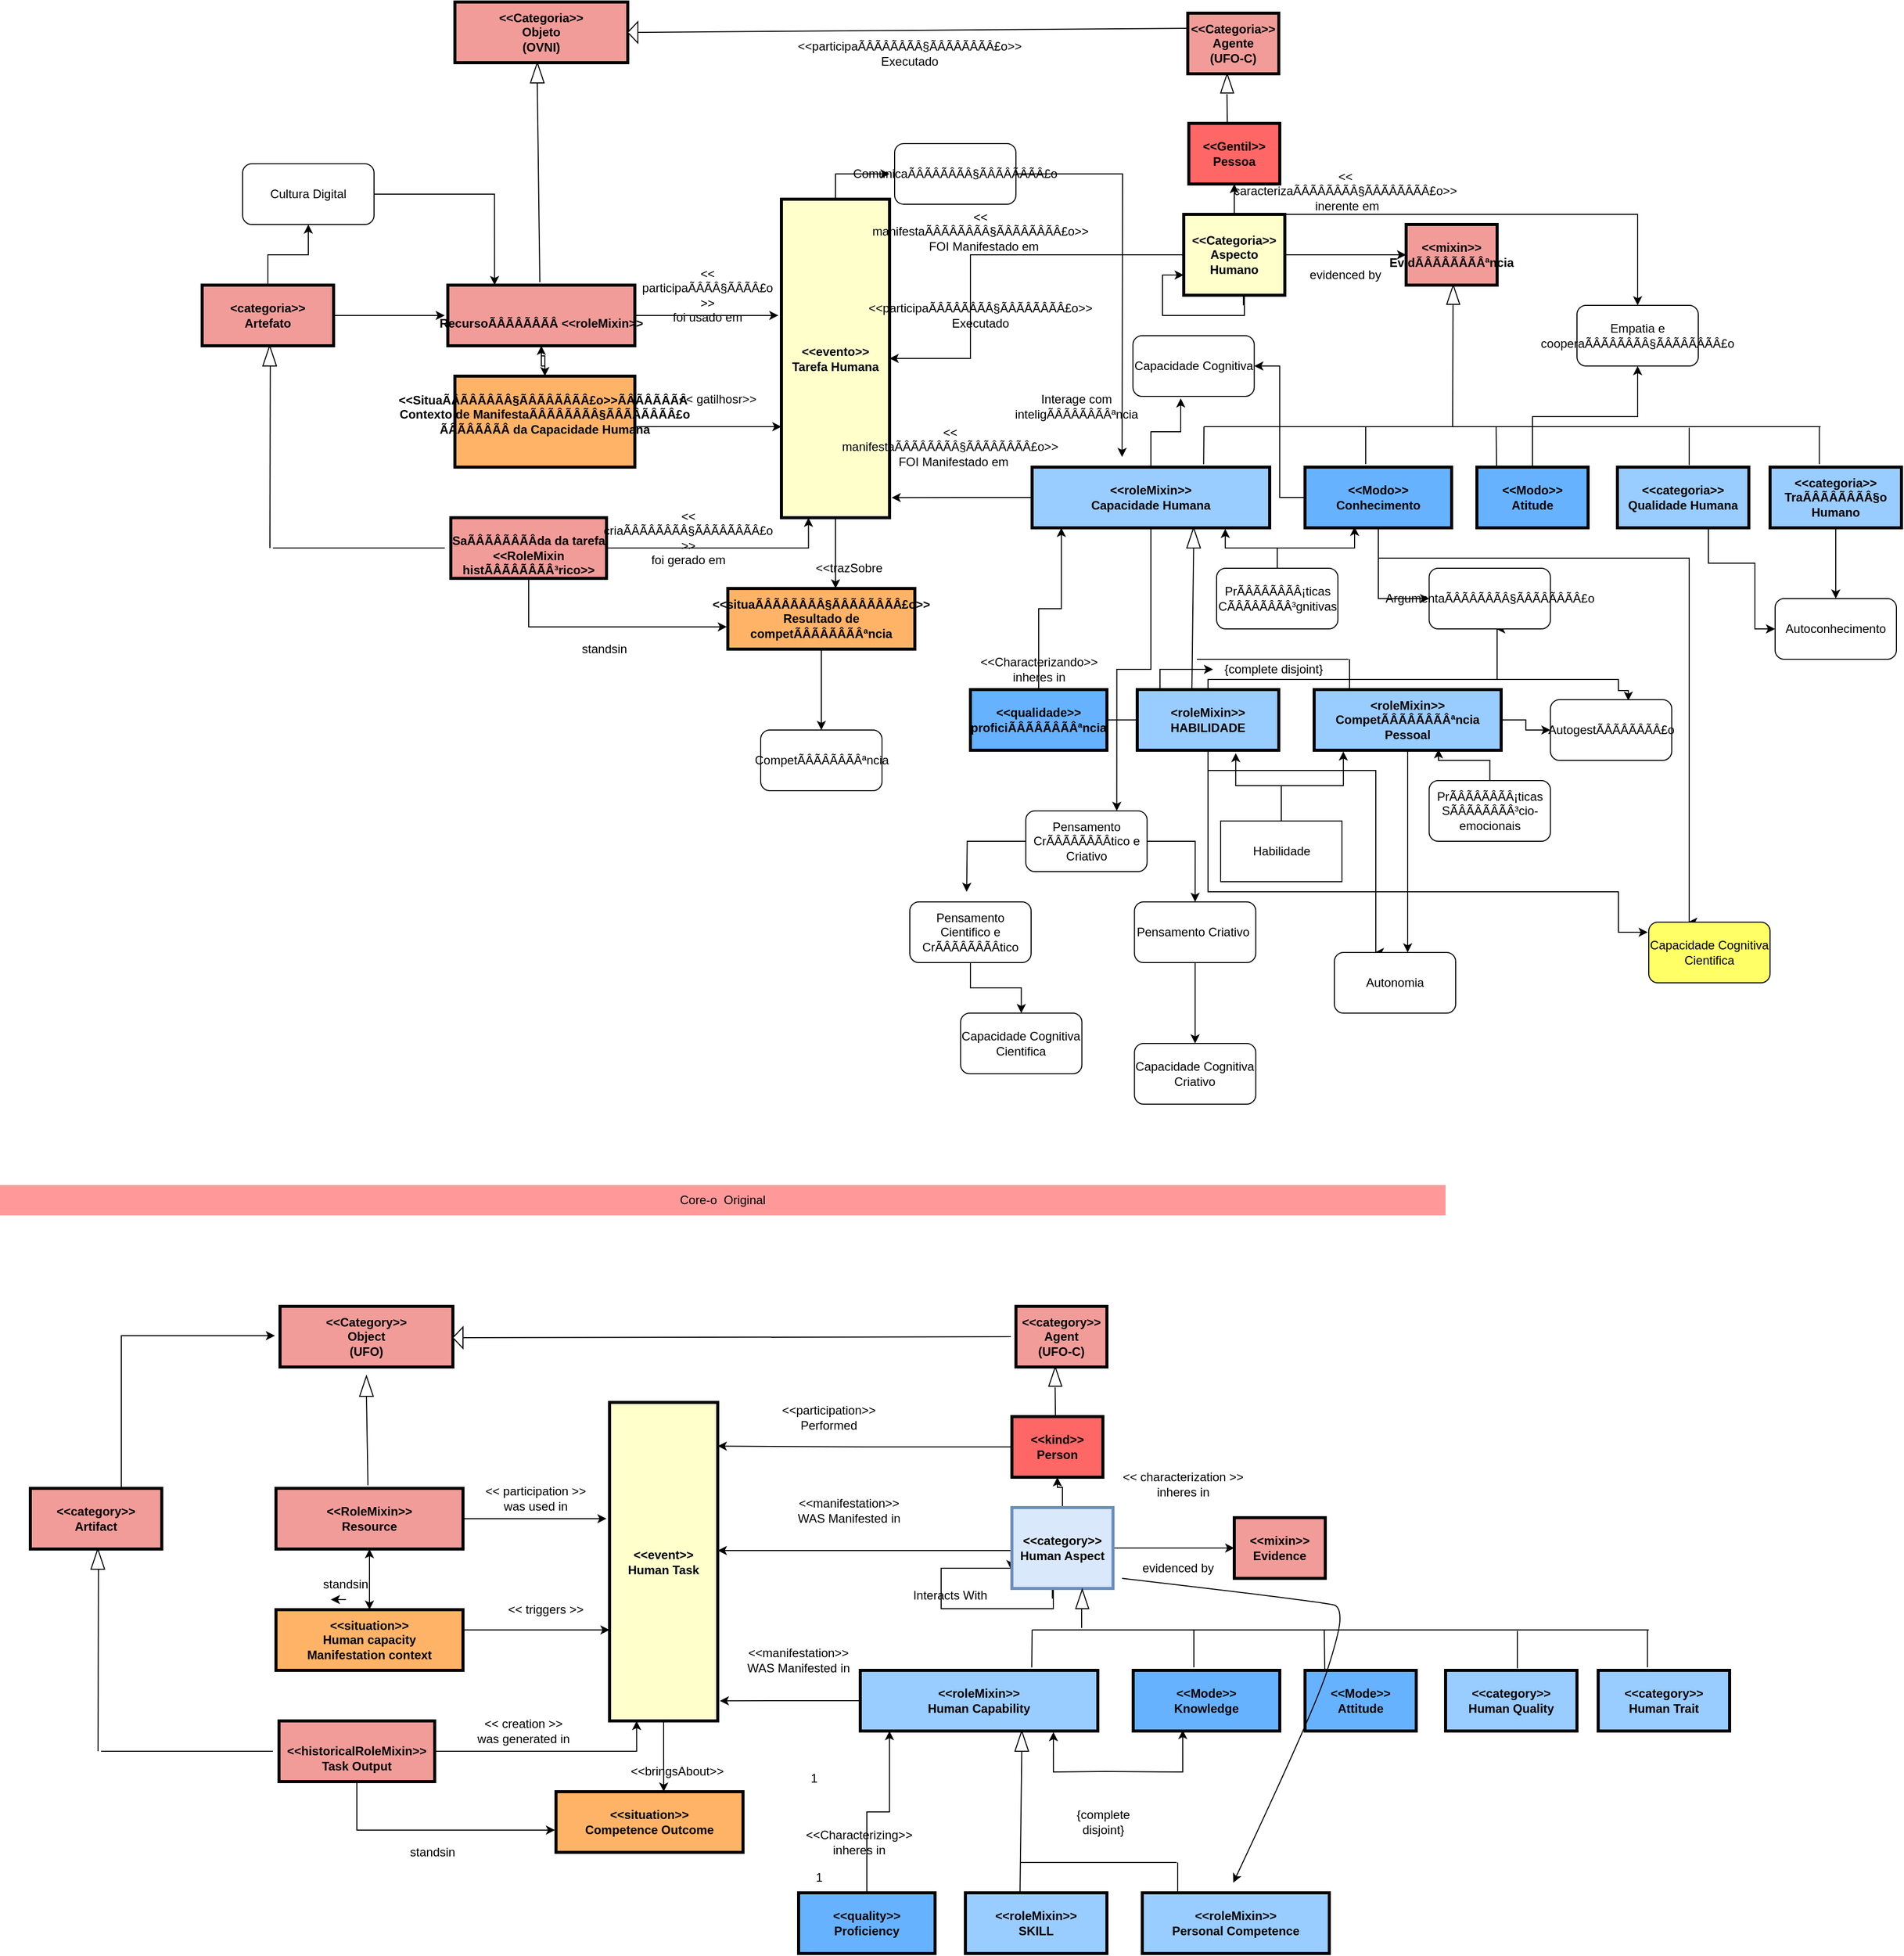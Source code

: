 <mxfile scale="1" border="0" version="27.0.3" pages="5">
  <diagram id="PM3SlY8fwtMxf-aexbYM" name="ontologia">
    <mxGraphModel dx="2359" dy="1808" grid="1" gridSize="10" guides="1" tooltips="1" connect="1" arrows="1" fold="1" page="1" pageScale="1" pageWidth="827" pageHeight="1169" math="0" shadow="0">
      <root>
        <mxCell id="0" />
        <mxCell id="1" parent="0" />
        <mxCell id="LBuVTas_xr5Mw3dxNN6Z-1" style="edgeStyle=orthogonalEdgeStyle;rounded=0;orthogonalLoop=1;jettySize=auto;html=1;" parent="1" source="LBuVTas_xr5Mw3dxNN6Z-2" edge="1">
          <mxGeometry relative="1" as="geometry">
            <mxPoint x="520" y="70" as="targetPoint" />
            <Array as="points">
              <mxPoint x="467" y="70" />
            </Array>
          </mxGeometry>
        </mxCell>
        <mxCell id="LBuVTas_xr5Mw3dxNN6Z-2" value="&lt;&lt;evento&gt;&gt; &#xa;Tarefa Humana" style="whiteSpace=wrap;align=center;verticalAlign=middle;fontStyle=1;strokeWidth=3;fillColor=#FFFFCC" parent="1" vertex="1">
          <mxGeometry x="413" y="95" width="107" height="315" as="geometry" />
        </mxCell>
        <mxCell id="LBuVTas_xr5Mw3dxNN6Z-3" value="&lt;&lt;Categoria&gt;&gt; &#xa;Objeto &#xa;(OVNI)" style="whiteSpace=wrap;align=center;verticalAlign=middle;fontStyle=1;strokeWidth=3;fillColor=#F19C99;" parent="1" vertex="1">
          <mxGeometry x="90" y="-100" width="171" height="60" as="geometry" />
        </mxCell>
        <mxCell id="LBuVTas_xr5Mw3dxNN6Z-4" value="&lt;&lt;Categoria&gt;&gt; &#xa;Agente &#xa;(UFO-C)" style="whiteSpace=wrap;align=center;verticalAlign=middle;fontStyle=1;strokeWidth=3;fillColor=#F19C99;" parent="1" vertex="1">
          <mxGeometry x="815" y="-89.0" width="90" height="60" as="geometry" />
        </mxCell>
        <mxCell id="LBuVTas_xr5Mw3dxNN6Z-5" value="" style="endArrow=none;html=1;rounded=0;exitX=0;exitY=0.5;exitDx=0;exitDy=0;entryX=0;entryY=0.25;entryDx=0;entryDy=0;" parent="1" source="LBuVTas_xr5Mw3dxNN6Z-6" target="LBuVTas_xr5Mw3dxNN6Z-4" edge="1">
          <mxGeometry width="50" height="50" relative="1" as="geometry">
            <mxPoint x="303.5" y="-69.5" as="sourcePoint" />
            <mxPoint x="800" y="-70" as="targetPoint" />
          </mxGeometry>
        </mxCell>
        <mxCell id="LBuVTas_xr5Mw3dxNN6Z-6" value="" style="triangle;whiteSpace=wrap;html=1;direction=west;" parent="1" vertex="1">
          <mxGeometry x="261" y="-80.5" width="10" height="21" as="geometry" />
        </mxCell>
        <mxCell id="LBuVTas_xr5Mw3dxNN6Z-7" value="&lt;&lt;Gentil&gt;&gt; &#xa;Pessoa" style="whiteSpace=wrap;align=center;verticalAlign=middle;fontStyle=1;strokeWidth=3;fillColor=#FF6666;" parent="1" vertex="1">
          <mxGeometry x="816" y="20.0" width="90" height="60" as="geometry" />
        </mxCell>
        <mxCell id="LBuVTas_xr5Mw3dxNN6Z-8" style="edgeStyle=orthogonalEdgeStyle;rounded=0;orthogonalLoop=1;jettySize=auto;html=1;entryX=1;entryY=0.5;entryDx=0;entryDy=0;" parent="1" source="LBuVTas_xr5Mw3dxNN6Z-13" target="LBuVTas_xr5Mw3dxNN6Z-2" edge="1">
          <mxGeometry relative="1" as="geometry">
            <Array as="points">
              <mxPoint x="600" y="253" />
            </Array>
          </mxGeometry>
        </mxCell>
        <mxCell id="LBuVTas_xr5Mw3dxNN6Z-9" value="" style="edgeStyle=orthogonalEdgeStyle;rounded=0;orthogonalLoop=1;jettySize=auto;html=1;" parent="1" source="LBuVTas_xr5Mw3dxNN6Z-13" target="LBuVTas_xr5Mw3dxNN6Z-7" edge="1">
          <mxGeometry relative="1" as="geometry" />
        </mxCell>
        <mxCell id="LBuVTas_xr5Mw3dxNN6Z-10" value="" style="edgeStyle=orthogonalEdgeStyle;rounded=0;orthogonalLoop=1;jettySize=auto;html=1;" parent="1" source="LBuVTas_xr5Mw3dxNN6Z-13" target="LBuVTas_xr5Mw3dxNN6Z-14" edge="1">
          <mxGeometry relative="1" as="geometry" />
        </mxCell>
        <mxCell id="LBuVTas_xr5Mw3dxNN6Z-11" style="edgeStyle=orthogonalEdgeStyle;rounded=0;orthogonalLoop=1;jettySize=auto;html=1;entryX=0;entryY=0.75;entryDx=0;entryDy=0;" parent="1" target="LBuVTas_xr5Mw3dxNN6Z-13" edge="1">
          <mxGeometry relative="1" as="geometry">
            <mxPoint x="840" y="250" as="targetPoint" />
            <mxPoint x="870" y="200" as="sourcePoint" />
            <Array as="points">
              <mxPoint x="870" y="180" />
              <mxPoint x="871" y="180" />
              <mxPoint x="871" y="210" />
              <mxPoint x="790" y="210" />
              <mxPoint x="790" y="170" />
            </Array>
          </mxGeometry>
        </mxCell>
        <mxCell id="LBuVTas_xr5Mw3dxNN6Z-12" style="edgeStyle=orthogonalEdgeStyle;rounded=0;orthogonalLoop=1;jettySize=auto;html=1;entryX=0.5;entryY=0;entryDx=0;entryDy=0;" parent="1" source="LBuVTas_xr5Mw3dxNN6Z-13" target="LBuVTas_xr5Mw3dxNN6Z-115" edge="1">
          <mxGeometry relative="1" as="geometry">
            <Array as="points">
              <mxPoint x="1260" y="110" />
            </Array>
          </mxGeometry>
        </mxCell>
        <mxCell id="LBuVTas_xr5Mw3dxNN6Z-13" value="&lt;&lt;Categoria&gt;&gt; &#xa;Aspecto Humano" style="whiteSpace=wrap;align=center;verticalAlign=middle;fontStyle=1;strokeWidth=3;fillColor=#FFFFCC" parent="1" vertex="1">
          <mxGeometry x="811" y="110" width="100" height="80" as="geometry" />
        </mxCell>
        <mxCell id="LBuVTas_xr5Mw3dxNN6Z-14" value="&lt;&lt;mixin&gt;&gt; &#xa;EvidÃÂÃÂÃÂÃÂªncia" style="whiteSpace=wrap;align=center;verticalAlign=middle;fontStyle=1;strokeWidth=3;fillColor=#F19C99;" parent="1" vertex="1">
          <mxGeometry x="1031" y="120.0" width="90" height="60" as="geometry" />
        </mxCell>
        <mxCell id="LBuVTas_xr5Mw3dxNN6Z-15" style="edgeStyle=orthogonalEdgeStyle;rounded=0;orthogonalLoop=1;jettySize=auto;html=1;entryX=1.019;entryY=0.937;entryDx=0;entryDy=0;entryPerimeter=0;" parent="1" source="LBuVTas_xr5Mw3dxNN6Z-17" target="LBuVTas_xr5Mw3dxNN6Z-2" edge="1">
          <mxGeometry relative="1" as="geometry">
            <mxPoint x="530" y="390" as="targetPoint" />
          </mxGeometry>
        </mxCell>
        <mxCell id="LBuVTas_xr5Mw3dxNN6Z-16" value="" style="edgeStyle=orthogonalEdgeStyle;rounded=0;orthogonalLoop=1;jettySize=auto;html=1;entryX=0.75;entryY=0;entryDx=0;entryDy=0;" parent="1" source="LBuVTas_xr5Mw3dxNN6Z-17" target="LBuVTas_xr5Mw3dxNN6Z-98" edge="1">
          <mxGeometry relative="1" as="geometry">
            <mxPoint x="751" y="670" as="targetPoint" />
          </mxGeometry>
        </mxCell>
        <mxCell id="LBuVTas_xr5Mw3dxNN6Z-17" value="&lt;&lt;roleMixin&gt;&gt; &#xa;Capacidade Humana" style="whiteSpace=wrap;align=center;verticalAlign=middle;fontStyle=1;strokeWidth=3;fillColor=#99CCFF;" parent="1" vertex="1">
          <mxGeometry x="661" y="360" width="235" height="60" as="geometry" />
        </mxCell>
        <mxCell id="LBuVTas_xr5Mw3dxNN6Z-18" style="edgeStyle=orthogonalEdgeStyle;rounded=0;orthogonalLoop=1;jettySize=auto;html=1;entryX=1;entryY=0.5;entryDx=0;entryDy=0;" parent="1" source="LBuVTas_xr5Mw3dxNN6Z-21" target="LBuVTas_xr5Mw3dxNN6Z-105" edge="1">
          <mxGeometry relative="1" as="geometry" />
        </mxCell>
        <mxCell id="LBuVTas_xr5Mw3dxNN6Z-19" style="edgeStyle=orthogonalEdgeStyle;rounded=0;orthogonalLoop=1;jettySize=auto;html=1;" parent="1" source="LBuVTas_xr5Mw3dxNN6Z-21" edge="1">
          <mxGeometry relative="1" as="geometry">
            <mxPoint x="1310" y="810" as="targetPoint" />
            <Array as="points">
              <mxPoint x="1004" y="450" />
              <mxPoint x="1311" y="450" />
            </Array>
          </mxGeometry>
        </mxCell>
        <mxCell id="LBuVTas_xr5Mw3dxNN6Z-20" style="edgeStyle=orthogonalEdgeStyle;rounded=0;orthogonalLoop=1;jettySize=auto;html=1;entryX=0;entryY=0.5;entryDx=0;entryDy=0;" parent="1" source="LBuVTas_xr5Mw3dxNN6Z-21" target="LBuVTas_xr5Mw3dxNN6Z-113" edge="1">
          <mxGeometry relative="1" as="geometry">
            <mxPoint x="1070" y="500" as="targetPoint" />
          </mxGeometry>
        </mxCell>
        <mxCell id="LBuVTas_xr5Mw3dxNN6Z-21" value="&lt;&lt;Modo&gt;&gt; &#xa;Conhecimento" style="whiteSpace=wrap;align=center;verticalAlign=middle;fontStyle=1;strokeWidth=3;fillColor=#66B2FF;" parent="1" vertex="1">
          <mxGeometry x="931" y="360" width="145" height="60" as="geometry" />
        </mxCell>
        <mxCell id="LBuVTas_xr5Mw3dxNN6Z-22" style="edgeStyle=orthogonalEdgeStyle;rounded=0;orthogonalLoop=1;jettySize=auto;html=1;" parent="1" source="LBuVTas_xr5Mw3dxNN6Z-23" target="LBuVTas_xr5Mw3dxNN6Z-115" edge="1">
          <mxGeometry relative="1" as="geometry">
            <mxPoint x="1220" y="230" as="targetPoint" />
          </mxGeometry>
        </mxCell>
        <mxCell id="LBuVTas_xr5Mw3dxNN6Z-23" value="&lt;&lt;Modo&gt;&gt; &#xa;Atitude" style="whiteSpace=wrap;align=center;verticalAlign=middle;fontStyle=1;strokeWidth=3;fillColor=#66B2FF;" parent="1" vertex="1">
          <mxGeometry x="1101" y="360" width="110" height="60" as="geometry" />
        </mxCell>
        <mxCell id="LBuVTas_xr5Mw3dxNN6Z-24" style="edgeStyle=orthogonalEdgeStyle;rounded=0;orthogonalLoop=1;jettySize=auto;html=1;entryX=0;entryY=0.5;entryDx=0;entryDy=0;" parent="1" source="LBuVTas_xr5Mw3dxNN6Z-25" target="LBuVTas_xr5Mw3dxNN6Z-114" edge="1">
          <mxGeometry relative="1" as="geometry">
            <Array as="points">
              <mxPoint x="1330" y="455" />
              <mxPoint x="1376" y="455" />
              <mxPoint x="1376" y="520" />
            </Array>
          </mxGeometry>
        </mxCell>
        <mxCell id="LBuVTas_xr5Mw3dxNN6Z-25" value="&lt;&lt;categoria&gt;&gt; &#xa;Qualidade Humana" style="whiteSpace=wrap;align=center;verticalAlign=middle;fontStyle=1;strokeWidth=3;fillColor=#99CCFF;" parent="1" vertex="1">
          <mxGeometry x="1240" y="360" width="130" height="60" as="geometry" />
        </mxCell>
        <mxCell id="LBuVTas_xr5Mw3dxNN6Z-26" style="edgeStyle=orthogonalEdgeStyle;rounded=0;orthogonalLoop=1;jettySize=auto;html=1;" parent="1" source="LBuVTas_xr5Mw3dxNN6Z-27" target="LBuVTas_xr5Mw3dxNN6Z-114" edge="1">
          <mxGeometry relative="1" as="geometry">
            <mxPoint x="1456" y="520" as="targetPoint" />
          </mxGeometry>
        </mxCell>
        <mxCell id="LBuVTas_xr5Mw3dxNN6Z-27" value="&lt;&lt;categoria&gt;&gt; &#xa;TraÃÂÃÂÃÂÃÂ§o Humano" style="whiteSpace=wrap;align=center;verticalAlign=middle;fontStyle=1;strokeWidth=3;fillColor=#99CCFF;" parent="1" vertex="1">
          <mxGeometry x="1391" y="360" width="130" height="60" as="geometry" />
        </mxCell>
        <mxCell id="LBuVTas_xr5Mw3dxNN6Z-28" style="edgeStyle=orthogonalEdgeStyle;rounded=0;orthogonalLoop=1;jettySize=auto;html=1;entryX=0.123;entryY=1;entryDx=0;entryDy=0;entryPerimeter=0;" parent="1" source="LBuVTas_xr5Mw3dxNN6Z-30" target="LBuVTas_xr5Mw3dxNN6Z-17" edge="1">
          <mxGeometry relative="1" as="geometry">
            <mxPoint x="662.5" y="430" as="targetPoint" />
          </mxGeometry>
        </mxCell>
        <mxCell id="LBuVTas_xr5Mw3dxNN6Z-29" value="" style="edgeStyle=orthogonalEdgeStyle;rounded=0;orthogonalLoop=1;jettySize=auto;html=1;" parent="1" source="LBuVTas_xr5Mw3dxNN6Z-30" target="LBuVTas_xr5Mw3dxNN6Z-70" edge="1">
          <mxGeometry relative="1" as="geometry" />
        </mxCell>
        <mxCell id="LBuVTas_xr5Mw3dxNN6Z-30" value="&lt;&lt;qualidade&gt;&gt; &#xa;proficiÃÂÃÂÃÂÃÂªncia" style="whiteSpace=wrap;align=center;verticalAlign=middle;fontStyle=1;strokeWidth=3;fillColor=#66B2FF;" parent="1" vertex="1">
          <mxGeometry x="600" y="580" width="135" height="60" as="geometry" />
        </mxCell>
        <mxCell id="LBuVTas_xr5Mw3dxNN6Z-31" style="edgeStyle=orthogonalEdgeStyle;rounded=0;orthogonalLoop=1;jettySize=auto;html=1;" parent="1" source="LBuVTas_xr5Mw3dxNN6Z-35" edge="1">
          <mxGeometry relative="1" as="geometry">
            <mxPoint x="1270" y="820" as="targetPoint" />
            <Array as="points">
              <mxPoint x="835" y="780" />
              <mxPoint x="1241" y="780" />
              <mxPoint x="1241" y="820" />
            </Array>
          </mxGeometry>
        </mxCell>
        <mxCell id="LBuVTas_xr5Mw3dxNN6Z-32" style="edgeStyle=orthogonalEdgeStyle;rounded=0;orthogonalLoop=1;jettySize=auto;html=1;entryX=0.642;entryY=0.017;entryDx=0;entryDy=0;entryPerimeter=0;" parent="1" source="LBuVTas_xr5Mw3dxNN6Z-35" target="LBuVTas_xr5Mw3dxNN6Z-112" edge="1">
          <mxGeometry relative="1" as="geometry">
            <mxPoint x="1240" y="660" as="targetPoint" />
            <Array as="points">
              <mxPoint x="835" y="570" />
              <mxPoint x="1241" y="570" />
              <mxPoint x="1241" y="581" />
            </Array>
          </mxGeometry>
        </mxCell>
        <mxCell id="LBuVTas_xr5Mw3dxNN6Z-33" style="edgeStyle=orthogonalEdgeStyle;rounded=0;orthogonalLoop=1;jettySize=auto;html=1;" parent="1" source="LBuVTas_xr5Mw3dxNN6Z-35" edge="1">
          <mxGeometry relative="1" as="geometry">
            <mxPoint x="1120" y="520" as="targetPoint" />
            <Array as="points">
              <mxPoint x="835" y="570" />
              <mxPoint x="1121" y="570" />
            </Array>
          </mxGeometry>
        </mxCell>
        <mxCell id="LBuVTas_xr5Mw3dxNN6Z-34" style="edgeStyle=orthogonalEdgeStyle;rounded=0;orthogonalLoop=1;jettySize=auto;html=1;" parent="1" source="LBuVTas_xr5Mw3dxNN6Z-35" edge="1">
          <mxGeometry relative="1" as="geometry">
            <mxPoint x="1000" y="840" as="targetPoint" />
            <Array as="points">
              <mxPoint x="835" y="660" />
              <mxPoint x="1001" y="660" />
            </Array>
          </mxGeometry>
        </mxCell>
        <mxCell id="LBuVTas_xr5Mw3dxNN6Z-35" value="&lt;roleMixin&gt;&gt; &#xa;HABILIDADE" style="whiteSpace=wrap;align=center;verticalAlign=middle;fontStyle=1;strokeWidth=3;fillColor=#99CCFF;" parent="1" vertex="1">
          <mxGeometry x="765" y="580" width="140" height="60" as="geometry" />
        </mxCell>
        <mxCell id="LBuVTas_xr5Mw3dxNN6Z-36" style="edgeStyle=orthogonalEdgeStyle;rounded=0;orthogonalLoop=1;jettySize=auto;html=1;" parent="1" source="LBuVTas_xr5Mw3dxNN6Z-38" target="LBuVTas_xr5Mw3dxNN6Z-112" edge="1">
          <mxGeometry relative="1" as="geometry">
            <mxPoint x="1190" y="610" as="targetPoint" />
          </mxGeometry>
        </mxCell>
        <mxCell id="LBuVTas_xr5Mw3dxNN6Z-37" style="edgeStyle=orthogonalEdgeStyle;rounded=0;orthogonalLoop=1;jettySize=auto;html=1;" parent="1" source="LBuVTas_xr5Mw3dxNN6Z-38" edge="1">
          <mxGeometry relative="1" as="geometry">
            <mxPoint x="1032.5" y="840" as="targetPoint" />
          </mxGeometry>
        </mxCell>
        <mxCell id="LBuVTas_xr5Mw3dxNN6Z-38" value="&lt;roleMixin&gt;&gt; &#xa;CompetÃÂÃÂÃÂÃÂªncia Pessoal" style="whiteSpace=wrap;align=center;verticalAlign=middle;fontStyle=1;strokeWidth=3;fillColor=#99CCFF;" parent="1" vertex="1">
          <mxGeometry x="940" y="580" width="185" height="60" as="geometry" />
        </mxCell>
        <mxCell id="LBuVTas_xr5Mw3dxNN6Z-39" value="" style="edgeStyle=orthogonalEdgeStyle;rounded=0;orthogonalLoop=1;jettySize=auto;html=1;" parent="1" source="LBuVTas_xr5Mw3dxNN6Z-40" edge="1">
          <mxGeometry relative="1" as="geometry">
            <mxPoint x="452.5" y="620" as="targetPoint" />
          </mxGeometry>
        </mxCell>
        <mxCell id="LBuVTas_xr5Mw3dxNN6Z-40" value="&lt;&lt;situaÃÂÃÂÃÂÃÂ§ÃÂÃÂÃÂÃÂ£o&gt;&gt; &#xa;Resultado de competÃÂÃÂÃÂÃÂªncia" style="whiteSpace=wrap;align=center;verticalAlign=middle;fontStyle=1;strokeWidth=3;fillColor=#FFB366;" parent="1" vertex="1">
          <mxGeometry x="360" y="480" width="185" height="60" as="geometry" />
        </mxCell>
        <mxCell id="LBuVTas_xr5Mw3dxNN6Z-41" style="edgeStyle=orthogonalEdgeStyle;rounded=0;orthogonalLoop=1;jettySize=auto;html=1;exitX=1;exitY=0.5;exitDx=0;exitDy=0;entryX=0.25;entryY=1;entryDx=0;entryDy=0;" parent="1" source="LBuVTas_xr5Mw3dxNN6Z-42" target="LBuVTas_xr5Mw3dxNN6Z-2" edge="1">
          <mxGeometry relative="1" as="geometry">
            <mxPoint x="280" y="440" as="targetPoint" />
          </mxGeometry>
        </mxCell>
        <mxCell id="LBuVTas_xr5Mw3dxNN6Z-42" value="&#xa;SaÃÂÃÂÃÂÃÂ­da da tarefa &lt;&lt;RoleMixin histÃÂÃÂÃÂÃÂ³rico&gt;&gt;" style="whiteSpace=wrap;align=center;verticalAlign=middle;fontStyle=1;strokeWidth=3;fillColor=#F19C99;" parent="1" vertex="1">
          <mxGeometry x="86" y="410" width="154" height="60" as="geometry" />
        </mxCell>
        <mxCell id="LBuVTas_xr5Mw3dxNN6Z-43" style="edgeStyle=orthogonalEdgeStyle;rounded=0;orthogonalLoop=1;jettySize=auto;html=1;entryX=0.5;entryY=0;entryDx=0;entryDy=0;" parent="1" source="LBuVTas_xr5Mw3dxNN6Z-44" target="LBuVTas_xr5Mw3dxNN6Z-47" edge="1">
          <mxGeometry relative="1" as="geometry" />
        </mxCell>
        <mxCell id="LBuVTas_xr5Mw3dxNN6Z-44" value="&#xa;RecursoÃÂÃÂÃÂÃÂ &lt;&lt;roleMixin&gt;&gt;" style="whiteSpace=wrap;align=center;verticalAlign=middle;fontStyle=1;strokeWidth=3;fillColor=#F19C99;" parent="1" vertex="1">
          <mxGeometry x="83" y="180" width="185" height="60" as="geometry" />
        </mxCell>
        <mxCell id="LBuVTas_xr5Mw3dxNN6Z-45" style="edgeStyle=orthogonalEdgeStyle;rounded=0;orthogonalLoop=1;jettySize=auto;html=1;" parent="1" source="LBuVTas_xr5Mw3dxNN6Z-47" target="LBuVTas_xr5Mw3dxNN6Z-2" edge="1">
          <mxGeometry relative="1" as="geometry">
            <Array as="points">
              <mxPoint x="400" y="320" />
              <mxPoint x="400" y="320" />
            </Array>
          </mxGeometry>
        </mxCell>
        <mxCell id="LBuVTas_xr5Mw3dxNN6Z-46" value="" style="edgeStyle=orthogonalEdgeStyle;rounded=0;orthogonalLoop=1;jettySize=auto;html=1;" parent="1" source="LBuVTas_xr5Mw3dxNN6Z-47" target="LBuVTas_xr5Mw3dxNN6Z-44" edge="1">
          <mxGeometry relative="1" as="geometry" />
        </mxCell>
        <mxCell id="LBuVTas_xr5Mw3dxNN6Z-47" value="&lt;&lt;SituaÃÂÃÂÃÂÃÂ§ÃÂÃÂÃÂÃÂ£o&gt;&gt;ÃÂÃÂÃÂÃÂ  Contexto de ManifestaÃÂÃÂÃÂÃÂ§ÃÂÃÂÃÂÃÂ£o &#xa;ÃÂÃÂÃÂÃÂ da Capacidade Humana&#xa;" style="whiteSpace=wrap;align=center;verticalAlign=middle;fontStyle=1;strokeWidth=3;fillColor=#FFB366;" parent="1" vertex="1">
          <mxGeometry x="90" y="270" width="178" height="90" as="geometry" />
        </mxCell>
        <mxCell id="LBuVTas_xr5Mw3dxNN6Z-48" style="edgeStyle=orthogonalEdgeStyle;rounded=0;orthogonalLoop=1;jettySize=auto;html=1;" parent="1" source="LBuVTas_xr5Mw3dxNN6Z-50" edge="1">
          <mxGeometry relative="1" as="geometry">
            <mxPoint x="80" y="210" as="targetPoint" />
          </mxGeometry>
        </mxCell>
        <mxCell id="LBuVTas_xr5Mw3dxNN6Z-49" style="edgeStyle=orthogonalEdgeStyle;rounded=0;orthogonalLoop=1;jettySize=auto;html=1;" parent="1" source="LBuVTas_xr5Mw3dxNN6Z-50" target="LBuVTas_xr5Mw3dxNN6Z-111" edge="1">
          <mxGeometry relative="1" as="geometry">
            <mxPoint x="-60" y="90" as="targetPoint" />
          </mxGeometry>
        </mxCell>
        <mxCell id="LBuVTas_xr5Mw3dxNN6Z-50" value="&lt;categoria&gt;&gt; &#xa;Artefato" style="whiteSpace=wrap;align=center;verticalAlign=middle;fontStyle=1;strokeWidth=3;fillColor=#F19C99;" parent="1" vertex="1">
          <mxGeometry x="-160" y="180" width="130" height="60" as="geometry" />
        </mxCell>
        <mxCell id="LBuVTas_xr5Mw3dxNN6Z-51" style="edgeStyle=orthogonalEdgeStyle;rounded=0;orthogonalLoop=1;jettySize=auto;html=1;entryX=-0.028;entryY=0.365;entryDx=0;entryDy=0;entryPerimeter=0;" parent="1" source="LBuVTas_xr5Mw3dxNN6Z-44" target="LBuVTas_xr5Mw3dxNN6Z-2" edge="1">
          <mxGeometry relative="1" as="geometry" />
        </mxCell>
        <mxCell id="LBuVTas_xr5Mw3dxNN6Z-52" style="edgeStyle=orthogonalEdgeStyle;rounded=0;orthogonalLoop=1;jettySize=auto;html=1;entryX=-0.005;entryY=0.633;entryDx=0;entryDy=0;entryPerimeter=0;" parent="1" source="LBuVTas_xr5Mw3dxNN6Z-42" target="LBuVTas_xr5Mw3dxNN6Z-40" edge="1">
          <mxGeometry relative="1" as="geometry">
            <Array as="points">
              <mxPoint x="163" y="518" />
            </Array>
          </mxGeometry>
        </mxCell>
        <mxCell id="LBuVTas_xr5Mw3dxNN6Z-53" style="edgeStyle=orthogonalEdgeStyle;rounded=0;orthogonalLoop=1;jettySize=auto;html=1;entryX=0.576;entryY=0;entryDx=0;entryDy=0;entryPerimeter=0;" parent="1" source="LBuVTas_xr5Mw3dxNN6Z-2" target="LBuVTas_xr5Mw3dxNN6Z-40" edge="1">
          <mxGeometry relative="1" as="geometry" />
        </mxCell>
        <mxCell id="LBuVTas_xr5Mw3dxNN6Z-54" value="" style="triangle;whiteSpace=wrap;html=1;direction=north;" parent="1" vertex="1">
          <mxGeometry x="164.75" y="-40" width="13.5" height="20" as="geometry" />
        </mxCell>
        <mxCell id="LBuVTas_xr5Mw3dxNN6Z-55" value="" style="endArrow=none;html=1;rounded=0;entryX=0;entryY=0.5;entryDx=0;entryDy=0;" parent="1" target="LBuVTas_xr5Mw3dxNN6Z-54" edge="1">
          <mxGeometry width="50" height="50" relative="1" as="geometry">
            <mxPoint x="174" y="177" as="sourcePoint" />
            <mxPoint x="173.875" y="107" as="targetPoint" />
          </mxGeometry>
        </mxCell>
        <mxCell id="LBuVTas_xr5Mw3dxNN6Z-56" value="" style="triangle;whiteSpace=wrap;html=1;direction=north;" parent="1" vertex="1">
          <mxGeometry x="-100" y="240" width="13.5" height="20" as="geometry" />
        </mxCell>
        <mxCell id="LBuVTas_xr5Mw3dxNN6Z-57" value="" style="endArrow=none;html=1;rounded=0;entryX=0;entryY=0.25;entryDx=0;entryDy=0;" parent="1" edge="1">
          <mxGeometry width="50" height="50" relative="1" as="geometry">
            <mxPoint x="-93" y="440" as="sourcePoint" />
            <mxPoint x="-92.625" y="260" as="targetPoint" />
          </mxGeometry>
        </mxCell>
        <mxCell id="LBuVTas_xr5Mw3dxNN6Z-58" value="" style="endArrow=none;html=1;rounded=0;" parent="1" edge="1">
          <mxGeometry width="50" height="50" relative="1" as="geometry">
            <mxPoint x="-90" y="440" as="sourcePoint" />
            <mxPoint x="80" y="440" as="targetPoint" />
          </mxGeometry>
        </mxCell>
        <mxCell id="LBuVTas_xr5Mw3dxNN6Z-59" value="" style="triangle;whiteSpace=wrap;html=1;direction=north;" parent="1" vertex="1">
          <mxGeometry x="814" y="420" width="13.5" height="20" as="geometry" />
        </mxCell>
        <mxCell id="LBuVTas_xr5Mw3dxNN6Z-60" value="" style="endArrow=none;html=1;rounded=0;entryX=0;entryY=0.5;entryDx=0;entryDy=0;exitX=0.386;exitY=0.017;exitDx=0;exitDy=0;exitPerimeter=0;" parent="1" source="LBuVTas_xr5Mw3dxNN6Z-35" target="LBuVTas_xr5Mw3dxNN6Z-59" edge="1">
          <mxGeometry width="50" height="50" relative="1" as="geometry">
            <mxPoint x="819.25" y="570" as="sourcePoint" />
            <mxPoint x="822.25" y="450" as="targetPoint" />
          </mxGeometry>
        </mxCell>
        <mxCell id="LBuVTas_xr5Mw3dxNN6Z-61" value="&lt;font style=&quot;vertical-align: inherit;&quot;&gt;&lt;font style=&quot;vertical-align: inherit;&quot;&gt;&lt;font style=&quot;vertical-align: inherit;&quot;&gt;&lt;font style=&quot;vertical-align: inherit;&quot;&gt;&lt;font style=&quot;vertical-align: inherit;&quot;&gt;&lt;font style=&quot;vertical-align: inherit;&quot;&gt;&amp;lt;&amp;lt;participaÃÂÃÂÃÂÃÂ§ÃÂÃÂÃÂÃÂ£o&amp;gt;&amp;gt;&lt;/font&gt;&lt;/font&gt;&lt;/font&gt;&lt;/font&gt;&lt;/font&gt;&lt;/font&gt;&lt;div&gt;&lt;font style=&quot;vertical-align: inherit;&quot;&gt;&lt;font style=&quot;vertical-align: inherit;&quot;&gt;&lt;font style=&quot;vertical-align: inherit;&quot;&gt;&lt;font style=&quot;vertical-align: inherit;&quot;&gt;&lt;font style=&quot;vertical-align: inherit;&quot;&gt;&lt;font style=&quot;vertical-align: inherit;&quot;&gt;&lt;font style=&quot;vertical-align: inherit;&quot;&gt;&lt;font style=&quot;vertical-align: inherit;&quot;&gt;Executado&lt;/font&gt;&lt;/font&gt;&lt;/font&gt;&lt;/font&gt;&lt;/font&gt;&lt;/font&gt;&lt;/font&gt;&lt;/font&gt;&lt;/div&gt;" style="text;html=1;align=center;verticalAlign=middle;whiteSpace=wrap;rounded=0;" parent="1" vertex="1">
          <mxGeometry x="480" y="-69" width="120" height="40" as="geometry" />
        </mxCell>
        <mxCell id="LBuVTas_xr5Mw3dxNN6Z-62" value="&lt;font style=&quot;vertical-align: inherit;&quot;&gt;&lt;font style=&quot;vertical-align: inherit;&quot;&gt;&lt;font style=&quot;vertical-align: inherit;&quot;&gt;&lt;font style=&quot;vertical-align: inherit;&quot;&gt;&lt;font style=&quot;vertical-align: inherit;&quot;&gt;&lt;font style=&quot;vertical-align: inherit;&quot;&gt;&lt;font style=&quot;vertical-align: inherit;&quot;&gt;&lt;font style=&quot;vertical-align: inherit;&quot;&gt;&amp;lt;&amp;lt; manifestaÃÂÃÂÃÂÃÂ§ÃÂÃÂÃÂÃÂ£o&amp;gt;&amp;gt;&lt;/font&gt;&lt;/font&gt;&lt;/font&gt;&lt;/font&gt;&lt;/font&gt;&lt;/font&gt;&lt;/font&gt;&lt;/font&gt;&lt;div&gt;&lt;font style=&quot;vertical-align: inherit;&quot;&gt;&lt;font style=&quot;vertical-align: inherit;&quot;&gt;&lt;font style=&quot;vertical-align: inherit;&quot;&gt;&lt;font style=&quot;vertical-align: inherit;&quot;&gt;&amp;nbsp; FOI Manifestado em&lt;/font&gt;&lt;/font&gt;&lt;/font&gt;&lt;/font&gt;&lt;/div&gt;" style="text;html=1;align=center;verticalAlign=middle;whiteSpace=wrap;rounded=0;" parent="1" vertex="1">
          <mxGeometry x="550" y="107" width="120" height="40" as="geometry" />
        </mxCell>
        <mxCell id="LBuVTas_xr5Mw3dxNN6Z-63" value="&lt;font style=&quot;vertical-align: inherit;&quot;&gt;&lt;font style=&quot;vertical-align: inherit;&quot;&gt;&lt;font style=&quot;vertical-align: inherit;&quot;&gt;&lt;font style=&quot;vertical-align: inherit;&quot;&gt;&amp;lt;&amp;lt;participaÃÂÃÂÃÂÃÂ§ÃÂÃÂÃÂÃÂ£o&amp;gt;&amp;gt;&lt;/font&gt;&lt;/font&gt;&lt;/font&gt;&lt;/font&gt;&lt;div&gt;&lt;font style=&quot;vertical-align: inherit;&quot;&gt;&lt;font style=&quot;vertical-align: inherit;&quot;&gt;&lt;font style=&quot;vertical-align: inherit;&quot;&gt;&lt;font style=&quot;vertical-align: inherit;&quot;&gt;&lt;font style=&quot;vertical-align: inherit;&quot;&gt;&lt;font style=&quot;vertical-align: inherit;&quot;&gt;Executado&lt;/font&gt;&lt;/font&gt;&lt;/font&gt;&lt;/font&gt;&lt;/font&gt;&lt;/font&gt;&lt;/div&gt;" style="text;html=1;align=center;verticalAlign=middle;whiteSpace=wrap;rounded=0;" parent="1" vertex="1">
          <mxGeometry x="550" y="190" width="120" height="40" as="geometry" />
        </mxCell>
        <mxCell id="LBuVTas_xr5Mw3dxNN6Z-64" value="&lt;font style=&quot;vertical-align: inherit;&quot;&gt;&lt;font style=&quot;vertical-align: inherit;&quot;&gt;&lt;font style=&quot;vertical-align: inherit;&quot;&gt;&lt;font style=&quot;vertical-align: inherit;&quot;&gt;&lt;font style=&quot;vertical-align: inherit;&quot;&gt;&lt;font style=&quot;vertical-align: inherit;&quot;&gt;&lt;font style=&quot;vertical-align: inherit;&quot;&gt;&lt;font style=&quot;vertical-align: inherit;&quot;&gt;Interage com inteligÃÂÃÂÃÂÃÂªncia&lt;/font&gt;&lt;/font&gt;&lt;/font&gt;&lt;/font&gt;&lt;/font&gt;&lt;/font&gt;&lt;/font&gt;&lt;/font&gt;" style="text;html=1;align=center;verticalAlign=middle;whiteSpace=wrap;rounded=0;" parent="1" vertex="1">
          <mxGeometry x="645" y="280" width="120" height="40" as="geometry" />
        </mxCell>
        <mxCell id="LBuVTas_xr5Mw3dxNN6Z-65" value="&lt;font style=&quot;vertical-align: inherit;&quot;&gt;&lt;font style=&quot;vertical-align: inherit;&quot;&gt;&lt;font style=&quot;vertical-align: inherit;&quot;&gt;&lt;font style=&quot;vertical-align: inherit;&quot;&gt;&lt;font style=&quot;vertical-align: inherit;&quot;&gt;&lt;font style=&quot;vertical-align: inherit;&quot;&gt;&lt;font style=&quot;vertical-align: inherit;&quot;&gt;&lt;font style=&quot;vertical-align: inherit;&quot;&gt;&amp;lt;&amp;lt; manifestaÃÂÃÂÃÂÃÂ§ÃÂÃÂÃÂÃÂ£o&amp;gt;&amp;gt;&lt;/font&gt;&lt;/font&gt;&lt;/font&gt;&lt;/font&gt;&lt;/font&gt;&lt;/font&gt;&lt;/font&gt;&lt;/font&gt;&lt;div&gt;&lt;font style=&quot;vertical-align: inherit;&quot;&gt;&lt;font style=&quot;vertical-align: inherit;&quot;&gt;&lt;font style=&quot;vertical-align: inherit;&quot;&gt;&lt;font style=&quot;vertical-align: inherit;&quot;&gt;&amp;nbsp; FOI Manifestado em&lt;/font&gt;&lt;/font&gt;&lt;/font&gt;&lt;/font&gt;&lt;/div&gt;" style="text;html=1;align=center;verticalAlign=middle;whiteSpace=wrap;rounded=0;" parent="1" vertex="1">
          <mxGeometry x="520" y="320" width="120" height="40" as="geometry" />
        </mxCell>
        <mxCell id="LBuVTas_xr5Mw3dxNN6Z-66" value="&lt;font style=&quot;vertical-align: inherit;&quot;&gt;&lt;font style=&quot;vertical-align: inherit;&quot;&gt;&lt;font style=&quot;vertical-align: inherit;&quot;&gt;&lt;font style=&quot;vertical-align: inherit;&quot;&gt;&lt;font style=&quot;vertical-align: inherit;&quot;&gt;&lt;font style=&quot;vertical-align: inherit;&quot;&gt;&lt;font style=&quot;vertical-align: inherit;&quot;&gt;&lt;font style=&quot;vertical-align: inherit;&quot;&gt;&amp;lt;&amp;lt; caracterizaÃÂÃÂÃÂÃÂ§ÃÂÃÂÃÂÃÂ£o&amp;gt;&amp;gt;&lt;/font&gt;&lt;/font&gt;&lt;/font&gt;&lt;/font&gt;&lt;/font&gt;&lt;/font&gt;&lt;/font&gt;&lt;/font&gt;&lt;div&gt;&lt;font style=&quot;vertical-align: inherit;&quot;&gt;&lt;font style=&quot;vertical-align: inherit;&quot;&gt;&lt;font style=&quot;vertical-align: inherit;&quot;&gt;&lt;font style=&quot;vertical-align: inherit;&quot;&gt;&amp;nbsp;inerente em&lt;/font&gt;&lt;/font&gt;&lt;/font&gt;&lt;/font&gt;&lt;/div&gt;" style="text;html=1;align=center;verticalAlign=middle;whiteSpace=wrap;rounded=0;" parent="1" vertex="1">
          <mxGeometry x="911" y="67" width="120" height="40" as="geometry" />
        </mxCell>
        <mxCell id="LBuVTas_xr5Mw3dxNN6Z-67" value="" style="triangle;whiteSpace=wrap;html=1;direction=north;" parent="1" vertex="1">
          <mxGeometry x="847.5" y="-29" width="12.83" height="19" as="geometry" />
        </mxCell>
        <mxCell id="LBuVTas_xr5Mw3dxNN6Z-68" value="" style="endArrow=none;html=1;rounded=0;entryX=0;entryY=0.25;entryDx=0;entryDy=0;" parent="1" edge="1">
          <mxGeometry width="50" height="50" relative="1" as="geometry">
            <mxPoint x="854.09" y="20" as="sourcePoint" />
            <mxPoint x="853.755" y="-9" as="targetPoint" />
          </mxGeometry>
        </mxCell>
        <mxCell id="LBuVTas_xr5Mw3dxNN6Z-69" value="evidenced by" style="text;html=1;align=center;verticalAlign=middle;whiteSpace=wrap;rounded=0;" parent="1" vertex="1">
          <mxGeometry x="911" y="150" width="120" height="40" as="geometry" />
        </mxCell>
        <mxCell id="LBuVTas_xr5Mw3dxNN6Z-70" value="{&lt;span style=&quot;color: rgba(0, 0, 0, 0); font-family: monospace; font-size: 0px; text-align: start; text-wrap-mode: nowrap;&quot;&gt;%3CmxGraphModel%3E%3Croot%3E%3CmxCell%20id%3D%220%22%2F%3E%3CmxCell%20id%3D%221%22%20parent%3D%220%22%2F%3E%3CmxCell%20id%3D%222%22%20value%3D%22evidenced%20by%22%20style%3D%22text%3Bhtml%3D1%3Balign%3Dcenter%3BverticalAlign%3Dmiddle%3BwhiteSpace%3Dwrap%3Brounded%3D0%3B%22%20vertex%3D%221%22%20parent%3D%221%22%3E%3CmxGeometry%20x%3D%22780%22%20y%3D%22250%22%20width%3D%22120%22%20height%3D%2240%22%20as%3D%22geometry%22%2F%3E%3C%2FmxCell%3E%3C%2Froot%3E%3C%2FmxGraphModel%3E&lt;/span&gt;complete disjoint}" style="text;html=1;align=center;verticalAlign=middle;whiteSpace=wrap;rounded=0;" parent="1" vertex="1">
          <mxGeometry x="840" y="540" width="120" height="40" as="geometry" />
        </mxCell>
        <mxCell id="LBuVTas_xr5Mw3dxNN6Z-71" value="&amp;lt;&amp;lt;Characterizando&amp;gt;&amp;gt;&lt;div&gt;inheres in&lt;/div&gt;" style="text;html=1;align=center;verticalAlign=middle;whiteSpace=wrap;rounded=0;" parent="1" vertex="1">
          <mxGeometry x="607.5" y="540" width="120" height="40" as="geometry" />
        </mxCell>
        <mxCell id="LBuVTas_xr5Mw3dxNN6Z-72" value="&lt;font style=&quot;vertical-align: inherit;&quot;&gt;&lt;font style=&quot;vertical-align: inherit;&quot;&gt;&lt;font style=&quot;vertical-align: inherit;&quot;&gt;&lt;font style=&quot;vertical-align: inherit;&quot;&gt;&lt;font style=&quot;vertical-align: inherit;&quot;&gt;&lt;font style=&quot;vertical-align: inherit;&quot;&gt;&lt;font style=&quot;vertical-align: inherit;&quot;&gt;&lt;font style=&quot;vertical-align: inherit;&quot;&gt;&amp;lt;&amp;lt; participaÃÂÃÂ§ÃÂÃÂ£o&lt;/font&gt;&lt;/font&gt;&lt;/font&gt;&lt;/font&gt;&lt;/font&gt;&lt;/font&gt;&lt;/font&gt;&lt;/font&gt;&lt;span style=&quot;background-color: initial;&quot;&gt;&lt;font style=&quot;vertical-align: inherit;&quot;&gt;&lt;font style=&quot;vertical-align: inherit;&quot;&gt; &amp;gt;&amp;gt;&lt;/font&gt;&lt;/font&gt;&lt;/span&gt;&lt;div&gt;&lt;font style=&quot;vertical-align: inherit;&quot;&gt;&lt;font style=&quot;vertical-align: inherit;&quot;&gt;foi usado em&lt;/font&gt;&lt;/font&gt;&lt;/div&gt;" style="text;html=1;align=center;verticalAlign=middle;whiteSpace=wrap;rounded=0;" parent="1" vertex="1">
          <mxGeometry x="280" y="170" width="120" height="40" as="geometry" />
        </mxCell>
        <mxCell id="LBuVTas_xr5Mw3dxNN6Z-73" value="&lt;font style=&quot;vertical-align: inherit;&quot;&gt;&lt;font style=&quot;vertical-align: inherit;&quot;&gt;&lt;font style=&quot;vertical-align: inherit;&quot;&gt;&lt;font style=&quot;vertical-align: inherit;&quot;&gt;&lt;font style=&quot;vertical-align: inherit;&quot;&gt;&lt;font style=&quot;vertical-align: inherit;&quot;&gt;&lt;font style=&quot;vertical-align: inherit;&quot;&gt;&lt;font style=&quot;vertical-align: inherit;&quot;&gt;&amp;lt;&amp;lt; gatilhosr&amp;gt;&amp;gt;&lt;/font&gt;&lt;/font&gt;&lt;/font&gt;&lt;/font&gt;&lt;/font&gt;&lt;/font&gt;&lt;/font&gt;&lt;/font&gt;&lt;div&gt;&lt;font style=&quot;vertical-align: inherit;&quot;&gt;&lt;font style=&quot;vertical-align: inherit;&quot;&gt;&amp;nbsp;&amp;nbsp;&lt;/font&gt;&lt;/font&gt;&lt;/div&gt;" style="text;html=1;align=center;verticalAlign=middle;whiteSpace=wrap;rounded=0;" parent="1" vertex="1">
          <mxGeometry x="290" y="280" width="120" height="40" as="geometry" />
        </mxCell>
        <mxCell id="LBuVTas_xr5Mw3dxNN6Z-74" value="&lt;font style=&quot;vertical-align: inherit;&quot;&gt;&lt;font style=&quot;vertical-align: inherit;&quot;&gt;&lt;font style=&quot;vertical-align: inherit;&quot;&gt;&lt;font style=&quot;vertical-align: inherit;&quot;&gt;&lt;font style=&quot;vertical-align: inherit;&quot;&gt;&lt;font style=&quot;vertical-align: inherit;&quot;&gt;&lt;font style=&quot;vertical-align: inherit;&quot;&gt;&lt;font style=&quot;vertical-align: inherit;&quot;&gt;&amp;lt;&amp;lt; criaÃÂÃÂÃÂÃÂ§ÃÂÃÂÃÂÃÂ£o &amp;gt;&amp;gt;&lt;/font&gt;&lt;/font&gt;&lt;/font&gt;&lt;/font&gt;&lt;/font&gt;&lt;/font&gt;&lt;/font&gt;&lt;/font&gt;&lt;div&gt;&lt;font style=&quot;vertical-align: inherit;&quot;&gt;&lt;font style=&quot;vertical-align: inherit;&quot;&gt;foi gerado em&lt;/font&gt;&lt;/font&gt;&lt;/div&gt;" style="text;html=1;align=center;verticalAlign=middle;whiteSpace=wrap;rounded=0;" parent="1" vertex="1">
          <mxGeometry x="261" y="410" width="120" height="40" as="geometry" />
        </mxCell>
        <mxCell id="LBuVTas_xr5Mw3dxNN6Z-75" value="standsin" style="text;html=1;align=center;verticalAlign=middle;whiteSpace=wrap;rounded=0;" parent="1" vertex="1">
          <mxGeometry x="178.25" y="520" width="120" height="40" as="geometry" />
        </mxCell>
        <mxCell id="LBuVTas_xr5Mw3dxNN6Z-76" value="&lt;font style=&quot;vertical-align: inherit;&quot;&gt;&lt;font style=&quot;vertical-align: inherit;&quot;&gt;&amp;lt;&amp;lt;trazSobre&lt;/font&gt;&lt;/font&gt;" style="text;html=1;align=center;verticalAlign=middle;whiteSpace=wrap;rounded=0;" parent="1" vertex="1">
          <mxGeometry x="420" y="440" width="120" height="40" as="geometry" />
        </mxCell>
        <mxCell id="LBuVTas_xr5Mw3dxNN6Z-77" value="" style="endArrow=none;html=1;rounded=0;" parent="1" edge="1">
          <mxGeometry width="50" height="50" relative="1" as="geometry">
            <mxPoint x="975" y="580" as="sourcePoint" />
            <mxPoint x="975" y="550" as="targetPoint" />
          </mxGeometry>
        </mxCell>
        <mxCell id="LBuVTas_xr5Mw3dxNN6Z-78" value="" style="endArrow=none;html=1;rounded=0;" parent="1" edge="1">
          <mxGeometry width="50" height="50" relative="1" as="geometry">
            <mxPoint x="824" y="550" as="sourcePoint" />
            <mxPoint x="974" y="550" as="targetPoint" />
          </mxGeometry>
        </mxCell>
        <mxCell id="LBuVTas_xr5Mw3dxNN6Z-79" value="" style="endArrow=none;html=1;rounded=0;" parent="1" edge="1">
          <mxGeometry width="50" height="50" relative="1" as="geometry">
            <mxPoint x="831" y="320" as="sourcePoint" />
            <mxPoint x="1441" y="320" as="targetPoint" />
          </mxGeometry>
        </mxCell>
        <mxCell id="LBuVTas_xr5Mw3dxNN6Z-80" value="" style="endArrow=none;html=1;rounded=0;exitX=0.722;exitY=-0.047;exitDx=0;exitDy=0;exitPerimeter=0;" parent="1" source="LBuVTas_xr5Mw3dxNN6Z-17" edge="1">
          <mxGeometry width="50" height="50" relative="1" as="geometry">
            <mxPoint x="831" y="350" as="sourcePoint" />
            <mxPoint x="831" y="320" as="targetPoint" />
          </mxGeometry>
        </mxCell>
        <mxCell id="LBuVTas_xr5Mw3dxNN6Z-81" value="" style="endArrow=none;html=1;rounded=0;exitX=0.722;exitY=-0.047;exitDx=0;exitDy=0;exitPerimeter=0;" parent="1" edge="1">
          <mxGeometry width="50" height="50" relative="1" as="geometry">
            <mxPoint x="991" y="357" as="sourcePoint" />
            <mxPoint x="991" y="320" as="targetPoint" />
          </mxGeometry>
        </mxCell>
        <mxCell id="LBuVTas_xr5Mw3dxNN6Z-82" value="" style="endArrow=none;html=1;rounded=0;exitX=0.722;exitY=-0.047;exitDx=0;exitDy=0;exitPerimeter=0;" parent="1" edge="1">
          <mxGeometry width="50" height="50" relative="1" as="geometry">
            <mxPoint x="1120.5" y="358.5" as="sourcePoint" />
            <mxPoint x="1120" y="320" as="targetPoint" />
          </mxGeometry>
        </mxCell>
        <mxCell id="LBuVTas_xr5Mw3dxNN6Z-83" value="" style="endArrow=none;html=1;rounded=0;exitX=0.722;exitY=-0.047;exitDx=0;exitDy=0;exitPerimeter=0;" parent="1" edge="1">
          <mxGeometry width="50" height="50" relative="1" as="geometry">
            <mxPoint x="1311" y="358" as="sourcePoint" />
            <mxPoint x="1311" y="321" as="targetPoint" />
          </mxGeometry>
        </mxCell>
        <mxCell id="LBuVTas_xr5Mw3dxNN6Z-84" value="" style="endArrow=none;html=1;rounded=0;exitX=0.722;exitY=-0.047;exitDx=0;exitDy=0;exitPerimeter=0;" parent="1" edge="1">
          <mxGeometry width="50" height="50" relative="1" as="geometry">
            <mxPoint x="1439.75" y="357" as="sourcePoint" />
            <mxPoint x="1439.75" y="320" as="targetPoint" />
          </mxGeometry>
        </mxCell>
        <mxCell id="LBuVTas_xr5Mw3dxNN6Z-85" value="" style="triangle;whiteSpace=wrap;html=1;direction=north;" parent="1" vertex="1">
          <mxGeometry x="1071.17" y="180" width="12.83" height="19" as="geometry" />
        </mxCell>
        <mxCell id="LBuVTas_xr5Mw3dxNN6Z-86" value="" style="endArrow=none;html=1;rounded=0;entryX=0;entryY=0.25;entryDx=0;entryDy=0;" parent="1" edge="1">
          <mxGeometry width="50" height="50" relative="1" as="geometry">
            <mxPoint x="1077" y="320" as="sourcePoint" />
            <mxPoint x="1077.378" y="199" as="targetPoint" />
          </mxGeometry>
        </mxCell>
        <mxCell id="LBuVTas_xr5Mw3dxNN6Z-87" value="Habilidade" style="rounded=0;whiteSpace=wrap;html=1;" parent="1" vertex="1">
          <mxGeometry x="847.5" y="710" width="120" height="60" as="geometry" />
        </mxCell>
        <mxCell id="LBuVTas_xr5Mw3dxNN6Z-88" style="edgeStyle=orthogonalEdgeStyle;rounded=0;orthogonalLoop=1;jettySize=auto;html=1;entryX=0.696;entryY=1.047;entryDx=0;entryDy=0;entryPerimeter=0;" parent="1" source="LBuVTas_xr5Mw3dxNN6Z-87" target="LBuVTas_xr5Mw3dxNN6Z-35" edge="1">
          <mxGeometry relative="1" as="geometry" />
        </mxCell>
        <mxCell id="LBuVTas_xr5Mw3dxNN6Z-89" style="edgeStyle=orthogonalEdgeStyle;rounded=0;orthogonalLoop=1;jettySize=auto;html=1;entryX=0.156;entryY=1.02;entryDx=0;entryDy=0;entryPerimeter=0;" parent="1" source="LBuVTas_xr5Mw3dxNN6Z-87" target="LBuVTas_xr5Mw3dxNN6Z-38" edge="1">
          <mxGeometry relative="1" as="geometry" />
        </mxCell>
        <mxCell id="LBuVTas_xr5Mw3dxNN6Z-90" value="CompetÃÂÃÂÃÂÃÂªncia" style="rounded=1;whiteSpace=wrap;html=1;" parent="1" vertex="1">
          <mxGeometry x="392.5" y="620" width="120" height="60" as="geometry" />
        </mxCell>
        <mxCell id="LBuVTas_xr5Mw3dxNN6Z-91" value="PrÃÂÃÂÃÂÃÂ¡ticas CÃÂÃÂÃÂÃÂ³gnitivas" style="rounded=1;whiteSpace=wrap;html=1;" parent="1" vertex="1">
          <mxGeometry x="843.5" y="460" width="120" height="60" as="geometry" />
        </mxCell>
        <mxCell id="LBuVTas_xr5Mw3dxNN6Z-92" style="edgeStyle=orthogonalEdgeStyle;rounded=0;orthogonalLoop=1;jettySize=auto;html=1;entryX=0.813;entryY=1.017;entryDx=0;entryDy=0;entryPerimeter=0;" parent="1" source="LBuVTas_xr5Mw3dxNN6Z-91" target="LBuVTas_xr5Mw3dxNN6Z-17" edge="1">
          <mxGeometry relative="1" as="geometry" />
        </mxCell>
        <mxCell id="LBuVTas_xr5Mw3dxNN6Z-93" style="edgeStyle=orthogonalEdgeStyle;rounded=0;orthogonalLoop=1;jettySize=auto;html=1;entryX=0.338;entryY=0.983;entryDx=0;entryDy=0;entryPerimeter=0;" parent="1" source="LBuVTas_xr5Mw3dxNN6Z-91" target="LBuVTas_xr5Mw3dxNN6Z-21" edge="1">
          <mxGeometry relative="1" as="geometry" />
        </mxCell>
        <mxCell id="LBuVTas_xr5Mw3dxNN6Z-94" value="PrÃÂÃÂÃÂÃÂ¡ticas SÃÂÃÂÃÂÃÂ³cio-emocionais" style="rounded=1;whiteSpace=wrap;html=1;" parent="1" vertex="1">
          <mxGeometry x="1053.75" y="670" width="120" height="60" as="geometry" />
        </mxCell>
        <mxCell id="LBuVTas_xr5Mw3dxNN6Z-95" style="edgeStyle=orthogonalEdgeStyle;rounded=0;orthogonalLoop=1;jettySize=auto;html=1;entryX=0.665;entryY=0.983;entryDx=0;entryDy=0;entryPerimeter=0;" parent="1" source="LBuVTas_xr5Mw3dxNN6Z-94" target="LBuVTas_xr5Mw3dxNN6Z-38" edge="1">
          <mxGeometry relative="1" as="geometry" />
        </mxCell>
        <mxCell id="LBuVTas_xr5Mw3dxNN6Z-96" style="edgeStyle=orthogonalEdgeStyle;rounded=0;orthogonalLoop=1;jettySize=auto;html=1;" parent="1" source="LBuVTas_xr5Mw3dxNN6Z-98" edge="1">
          <mxGeometry relative="1" as="geometry">
            <mxPoint x="596.25" y="780" as="targetPoint" />
          </mxGeometry>
        </mxCell>
        <mxCell id="LBuVTas_xr5Mw3dxNN6Z-97" style="edgeStyle=orthogonalEdgeStyle;rounded=0;orthogonalLoop=1;jettySize=auto;html=1;entryX=0.5;entryY=0;entryDx=0;entryDy=0;exitX=1;exitY=0.5;exitDx=0;exitDy=0;" parent="1" source="LBuVTas_xr5Mw3dxNN6Z-98" target="LBuVTas_xr5Mw3dxNN6Z-100" edge="1">
          <mxGeometry relative="1" as="geometry" />
        </mxCell>
        <mxCell id="LBuVTas_xr5Mw3dxNN6Z-98" value="Pensamento CrÃÂÃÂÃÂÃÂ­tico e Criativo" style="rounded=1;whiteSpace=wrap;html=1;" parent="1" vertex="1">
          <mxGeometry x="654.75" y="700" width="120" height="60" as="geometry" />
        </mxCell>
        <mxCell id="LBuVTas_xr5Mw3dxNN6Z-99" value="" style="edgeStyle=orthogonalEdgeStyle;rounded=0;orthogonalLoop=1;jettySize=auto;html=1;" parent="1" source="LBuVTas_xr5Mw3dxNN6Z-100" target="LBuVTas_xr5Mw3dxNN6Z-104" edge="1">
          <mxGeometry relative="1" as="geometry" />
        </mxCell>
        <mxCell id="LBuVTas_xr5Mw3dxNN6Z-100" value="Pensamento Criativo&amp;nbsp;" style="rounded=1;whiteSpace=wrap;html=1;" parent="1" vertex="1">
          <mxGeometry x="762.25" y="790" width="120" height="60" as="geometry" />
        </mxCell>
        <mxCell id="LBuVTas_xr5Mw3dxNN6Z-101" value="" style="edgeStyle=orthogonalEdgeStyle;rounded=0;orthogonalLoop=1;jettySize=auto;html=1;" parent="1" source="LBuVTas_xr5Mw3dxNN6Z-102" target="LBuVTas_xr5Mw3dxNN6Z-103" edge="1">
          <mxGeometry relative="1" as="geometry" />
        </mxCell>
        <mxCell id="LBuVTas_xr5Mw3dxNN6Z-102" value="Pensamento Cientifico e CrÃÂÃÂÃÂÃÂ­tico" style="rounded=1;whiteSpace=wrap;html=1;" parent="1" vertex="1">
          <mxGeometry x="540" y="790" width="120" height="60" as="geometry" />
        </mxCell>
        <mxCell id="LBuVTas_xr5Mw3dxNN6Z-103" value="Capacidade Cognitiva Cientifica" style="whiteSpace=wrap;html=1;rounded=1;" parent="1" vertex="1">
          <mxGeometry x="590.25" y="900" width="120" height="60" as="geometry" />
        </mxCell>
        <mxCell id="LBuVTas_xr5Mw3dxNN6Z-104" value="Capacidade Cognitiva Criativo" style="whiteSpace=wrap;html=1;rounded=1;" parent="1" vertex="1">
          <mxGeometry x="762.25" y="930" width="120" height="60" as="geometry" />
        </mxCell>
        <mxCell id="LBuVTas_xr5Mw3dxNN6Z-105" value="&lt;font style=&quot;vertical-align: inherit;&quot;&gt;&lt;font style=&quot;vertical-align: inherit;&quot;&gt;Capacidade Cognitiva&lt;/font&gt;&lt;/font&gt;" style="rounded=1;whiteSpace=wrap;html=1;" parent="1" vertex="1">
          <mxGeometry x="760.75" y="230" width="120" height="60" as="geometry" />
        </mxCell>
        <mxCell id="LBuVTas_xr5Mw3dxNN6Z-106" style="edgeStyle=orthogonalEdgeStyle;rounded=0;orthogonalLoop=1;jettySize=auto;html=1;entryX=0.394;entryY=1.033;entryDx=0;entryDy=0;entryPerimeter=0;" parent="1" source="LBuVTas_xr5Mw3dxNN6Z-17" target="LBuVTas_xr5Mw3dxNN6Z-105" edge="1">
          <mxGeometry relative="1" as="geometry" />
        </mxCell>
        <mxCell id="LBuVTas_xr5Mw3dxNN6Z-107" value="&lt;font style=&quot;vertical-align: inherit;&quot;&gt;&lt;font style=&quot;vertical-align: inherit;&quot;&gt;Capacidade Cognitiva Cientifica&lt;/font&gt;&lt;/font&gt;" style="rounded=1;whiteSpace=wrap;html=1;fillColor=#FFFF66;" parent="1" vertex="1">
          <mxGeometry x="1271" y="810" width="120" height="60" as="geometry" />
        </mxCell>
        <mxCell id="LBuVTas_xr5Mw3dxNN6Z-108" style="edgeStyle=orthogonalEdgeStyle;rounded=0;orthogonalLoop=1;jettySize=auto;html=1;" parent="1" source="LBuVTas_xr5Mw3dxNN6Z-109" edge="1">
          <mxGeometry relative="1" as="geometry">
            <mxPoint x="750" y="350" as="targetPoint" />
          </mxGeometry>
        </mxCell>
        <mxCell id="LBuVTas_xr5Mw3dxNN6Z-109" value="&lt;font style=&quot;vertical-align: inherit;&quot;&gt;&lt;font style=&quot;vertical-align: inherit;&quot;&gt;ComunicaÃÂÃÂÃÂÃÂ§ÃÂÃÂÃÂÃÂ£o&lt;/font&gt;&lt;/font&gt;" style="rounded=1;whiteSpace=wrap;html=1;" parent="1" vertex="1">
          <mxGeometry x="525" y="40" width="120" height="60" as="geometry" />
        </mxCell>
        <mxCell id="LBuVTas_xr5Mw3dxNN6Z-110" style="edgeStyle=orthogonalEdgeStyle;rounded=0;orthogonalLoop=1;jettySize=auto;html=1;entryX=0.25;entryY=0;entryDx=0;entryDy=0;" parent="1" source="LBuVTas_xr5Mw3dxNN6Z-111" target="LBuVTas_xr5Mw3dxNN6Z-44" edge="1">
          <mxGeometry relative="1" as="geometry" />
        </mxCell>
        <mxCell id="LBuVTas_xr5Mw3dxNN6Z-111" value="&lt;font style=&quot;vertical-align: inherit;&quot;&gt;&lt;font style=&quot;vertical-align: inherit;&quot;&gt;Cultura Digital&lt;/font&gt;&lt;/font&gt;" style="rounded=1;whiteSpace=wrap;html=1;" parent="1" vertex="1">
          <mxGeometry x="-120" y="60" width="130" height="60" as="geometry" />
        </mxCell>
        <mxCell id="LBuVTas_xr5Mw3dxNN6Z-112" value="&lt;font style=&quot;vertical-align: inherit;&quot;&gt;&lt;font style=&quot;vertical-align: inherit;&quot;&gt;AutogestÃÂÃÂÃÂÃÂ£o&lt;/font&gt;&lt;/font&gt;" style="rounded=1;whiteSpace=wrap;html=1;" parent="1" vertex="1">
          <mxGeometry x="1173.75" y="590" width="120" height="60" as="geometry" />
        </mxCell>
        <mxCell id="LBuVTas_xr5Mw3dxNN6Z-113" value="&lt;font style=&quot;vertical-align: inherit;&quot;&gt;&lt;font style=&quot;vertical-align: inherit;&quot;&gt;&lt;font style=&quot;vertical-align: inherit;&quot;&gt;&lt;font style=&quot;vertical-align: inherit;&quot;&gt;ArgumentaÃÂÃÂÃÂÃÂ§ÃÂÃÂÃÂÃÂ£o&lt;/font&gt;&lt;/font&gt;&lt;/font&gt;&lt;/font&gt;" style="rounded=1;whiteSpace=wrap;html=1;" parent="1" vertex="1">
          <mxGeometry x="1053.75" y="460" width="120" height="60" as="geometry" />
        </mxCell>
        <mxCell id="LBuVTas_xr5Mw3dxNN6Z-114" value="&lt;font style=&quot;vertical-align: inherit;&quot;&gt;&lt;font style=&quot;vertical-align: inherit;&quot;&gt;Autoconhecimento&lt;/font&gt;&lt;/font&gt;" style="rounded=1;whiteSpace=wrap;html=1;" parent="1" vertex="1">
          <mxGeometry x="1396" y="490" width="120" height="60" as="geometry" />
        </mxCell>
        <mxCell id="LBuVTas_xr5Mw3dxNN6Z-115" value="&lt;font style=&quot;vertical-align: inherit;&quot;&gt;&lt;font style=&quot;vertical-align: inherit;&quot;&gt;Empatia e cooperaÃÂÃÂÃÂÃÂ§ÃÂÃÂÃÂÃÂ£o&lt;/font&gt;&lt;/font&gt;" style="rounded=1;whiteSpace=wrap;html=1;" parent="1" vertex="1">
          <mxGeometry x="1200" y="200" width="120" height="60" as="geometry" />
        </mxCell>
        <mxCell id="LBuVTas_xr5Mw3dxNN6Z-116" value="&lt;font style=&quot;vertical-align: inherit;&quot;&gt;&lt;font style=&quot;vertical-align: inherit;&quot;&gt;Autonomia&lt;/font&gt;&lt;/font&gt;" style="rounded=1;whiteSpace=wrap;html=1;" parent="1" vertex="1">
          <mxGeometry x="960" y="840" width="120" height="60" as="geometry" />
        </mxCell>
        <mxCell id="Kpd8fMWbqNn9tPwP_MqQ-2" value="&lt;&lt;event&gt;&gt;&#xa;Human Task" style="whiteSpace=wrap;align=center;verticalAlign=middle;fontStyle=1;strokeWidth=3;fillColor=#FFFFCC" parent="1" vertex="1">
          <mxGeometry x="243" y="1285" width="107" height="315" as="geometry" />
        </mxCell>
        <mxCell id="Kpd8fMWbqNn9tPwP_MqQ-3" value="&lt;&lt;Category&gt;&gt;&#xa;Object&#xa;(UFO)" style="whiteSpace=wrap;align=center;verticalAlign=middle;fontStyle=1;strokeWidth=3;fillColor=#F19C99;" parent="1" vertex="1">
          <mxGeometry x="-83" y="1190" width="171" height="60" as="geometry" />
        </mxCell>
        <mxCell id="Kpd8fMWbqNn9tPwP_MqQ-4" value="&lt;&lt;category&gt;&gt;&#xa;Agent&#xa;(UFO-C)" style="whiteSpace=wrap;align=center;verticalAlign=middle;fontStyle=1;strokeWidth=3;fillColor=#F19C99;" parent="1" vertex="1">
          <mxGeometry x="645" y="1190" width="90" height="60" as="geometry" />
        </mxCell>
        <mxCell id="Kpd8fMWbqNn9tPwP_MqQ-5" value="" style="endArrow=none;html=1;rounded=0;exitX=0;exitY=0.5;exitDx=0;exitDy=0;" parent="1" source="Kpd8fMWbqNn9tPwP_MqQ-6" edge="1">
          <mxGeometry width="50" height="50" relative="1" as="geometry">
            <mxPoint x="133.5" y="1132.5" as="sourcePoint" />
            <mxPoint x="640" y="1220" as="targetPoint" />
          </mxGeometry>
        </mxCell>
        <mxCell id="Kpd8fMWbqNn9tPwP_MqQ-6" value="" style="triangle;whiteSpace=wrap;html=1;direction=west;" parent="1" vertex="1">
          <mxGeometry x="88" y="1210.5" width="10" height="21" as="geometry" />
        </mxCell>
        <mxCell id="Kpd8fMWbqNn9tPwP_MqQ-7" value="&lt;&lt;kind&gt;&gt;&#xa;Person" style="whiteSpace=wrap;align=center;verticalAlign=middle;fontStyle=1;strokeWidth=3;fillColor=#FF6666;" parent="1" vertex="1">
          <mxGeometry x="641" y="1299" width="90" height="60" as="geometry" />
        </mxCell>
        <mxCell id="Kpd8fMWbqNn9tPwP_MqQ-8" style="edgeStyle=orthogonalEdgeStyle;rounded=0;orthogonalLoop=1;jettySize=auto;html=1;entryX=1;entryY=0.5;entryDx=0;entryDy=0;" parent="1" edge="1">
          <mxGeometry relative="1" as="geometry">
            <Array as="points">
              <mxPoint x="430" y="1432" />
            </Array>
            <mxPoint x="641" y="1431.5" as="sourcePoint" />
            <mxPoint x="350" y="1431.5" as="targetPoint" />
          </mxGeometry>
        </mxCell>
        <mxCell id="Kpd8fMWbqNn9tPwP_MqQ-9" value="" style="edgeStyle=orthogonalEdgeStyle;rounded=0;orthogonalLoop=1;jettySize=auto;html=1;" parent="1" source="Kpd8fMWbqNn9tPwP_MqQ-12" target="Kpd8fMWbqNn9tPwP_MqQ-7" edge="1">
          <mxGeometry relative="1" as="geometry" />
        </mxCell>
        <mxCell id="Kpd8fMWbqNn9tPwP_MqQ-10" value="" style="edgeStyle=orthogonalEdgeStyle;rounded=0;orthogonalLoop=1;jettySize=auto;html=1;" parent="1" source="Kpd8fMWbqNn9tPwP_MqQ-12" target="Kpd8fMWbqNn9tPwP_MqQ-13" edge="1">
          <mxGeometry relative="1" as="geometry" />
        </mxCell>
        <mxCell id="Kpd8fMWbqNn9tPwP_MqQ-11" style="edgeStyle=orthogonalEdgeStyle;rounded=0;orthogonalLoop=1;jettySize=auto;html=1;" parent="1" edge="1">
          <mxGeometry relative="1" as="geometry">
            <mxPoint x="640" y="1450" as="targetPoint" />
            <mxPoint x="681" y="1479" as="sourcePoint" />
            <Array as="points">
              <mxPoint x="681" y="1459" />
              <mxPoint x="682" y="1459" />
              <mxPoint x="682" y="1489" />
              <mxPoint x="571" y="1489" />
              <mxPoint x="571" y="1449" />
            </Array>
          </mxGeometry>
        </mxCell>
        <mxCell id="Kpd8fMWbqNn9tPwP_MqQ-12" value="&lt;&lt;category&gt;&gt;&#xa;Human Aspect" style="whiteSpace=wrap;align=center;verticalAlign=middle;fontStyle=1;strokeWidth=3;fillColor=#dae8fc;strokeColor=#6c8ebf;" parent="1" vertex="1">
          <mxGeometry x="641" y="1389" width="100" height="80" as="geometry" />
        </mxCell>
        <mxCell id="Kpd8fMWbqNn9tPwP_MqQ-13" value="&lt;&lt;mixin&gt;&gt;&#xa;Evidence" style="whiteSpace=wrap;align=center;verticalAlign=middle;fontStyle=1;strokeWidth=3;fillColor=#F19C99;" parent="1" vertex="1">
          <mxGeometry x="861" y="1399" width="90" height="60" as="geometry" />
        </mxCell>
        <mxCell id="Kpd8fMWbqNn9tPwP_MqQ-14" style="edgeStyle=orthogonalEdgeStyle;rounded=0;orthogonalLoop=1;jettySize=auto;html=1;entryX=1.019;entryY=0.937;entryDx=0;entryDy=0;entryPerimeter=0;" parent="1" source="Kpd8fMWbqNn9tPwP_MqQ-15" target="Kpd8fMWbqNn9tPwP_MqQ-2" edge="1">
          <mxGeometry relative="1" as="geometry">
            <mxPoint x="360" y="1580" as="targetPoint" />
          </mxGeometry>
        </mxCell>
        <mxCell id="Kpd8fMWbqNn9tPwP_MqQ-15" value="&lt;&lt;roleMixin&gt;&gt;&#xa;Human Capability" style="whiteSpace=wrap;align=center;verticalAlign=middle;fontStyle=1;strokeWidth=3;fillColor=#99CCFF;" parent="1" vertex="1">
          <mxGeometry x="491" y="1550" width="235" height="60" as="geometry" />
        </mxCell>
        <mxCell id="Kpd8fMWbqNn9tPwP_MqQ-16" value="&lt;&lt;Mode&gt;&gt;&#xa;Knowledge" style="whiteSpace=wrap;align=center;verticalAlign=middle;fontStyle=1;strokeWidth=3;fillColor=#66B2FF;" parent="1" vertex="1">
          <mxGeometry x="761" y="1550" width="145" height="60" as="geometry" />
        </mxCell>
        <mxCell id="Kpd8fMWbqNn9tPwP_MqQ-17" value="&lt;&lt;Mode&gt;&gt;&#xa;Attitude" style="whiteSpace=wrap;align=center;verticalAlign=middle;fontStyle=1;strokeWidth=3;fillColor=#66B2FF;" parent="1" vertex="1">
          <mxGeometry x="931" y="1550" width="110" height="60" as="geometry" />
        </mxCell>
        <mxCell id="Kpd8fMWbqNn9tPwP_MqQ-18" value="&lt;&lt;category&gt;&gt;&#xa;Human Quality" style="whiteSpace=wrap;align=center;verticalAlign=middle;fontStyle=1;strokeWidth=3;fillColor=#99CCFF;" parent="1" vertex="1">
          <mxGeometry x="1070" y="1550" width="130" height="60" as="geometry" />
        </mxCell>
        <mxCell id="Kpd8fMWbqNn9tPwP_MqQ-19" value="&lt;&lt;category&gt;&gt;&#xa;Human Trait" style="whiteSpace=wrap;align=center;verticalAlign=middle;fontStyle=1;strokeWidth=3;fillColor=#99CCFF;" parent="1" vertex="1">
          <mxGeometry x="1221" y="1550" width="130" height="60" as="geometry" />
        </mxCell>
        <mxCell id="Kpd8fMWbqNn9tPwP_MqQ-20" style="edgeStyle=orthogonalEdgeStyle;rounded=0;orthogonalLoop=1;jettySize=auto;html=1;entryX=0.123;entryY=1;entryDx=0;entryDy=0;entryPerimeter=0;" parent="1" source="Kpd8fMWbqNn9tPwP_MqQ-21" target="Kpd8fMWbqNn9tPwP_MqQ-15" edge="1">
          <mxGeometry relative="1" as="geometry">
            <mxPoint x="492.5" y="1620" as="targetPoint" />
          </mxGeometry>
        </mxCell>
        <mxCell id="Kpd8fMWbqNn9tPwP_MqQ-21" value="&lt;&lt;quality&gt;&gt;&#xa;Proficiency" style="whiteSpace=wrap;align=center;verticalAlign=middle;fontStyle=1;strokeWidth=3;fillColor=#66B2FF;" parent="1" vertex="1">
          <mxGeometry x="430" y="1770" width="135" height="60" as="geometry" />
        </mxCell>
        <mxCell id="Kpd8fMWbqNn9tPwP_MqQ-22" value="&lt;&lt;roleMixin&gt;&gt;&#xa;SKILL" style="whiteSpace=wrap;align=center;verticalAlign=middle;fontStyle=1;strokeWidth=3;fillColor=#99CCFF;" parent="1" vertex="1">
          <mxGeometry x="595" y="1770" width="140" height="60" as="geometry" />
        </mxCell>
        <mxCell id="Kpd8fMWbqNn9tPwP_MqQ-23" value="&lt;&lt;roleMixin&gt;&gt;&#xa;Personal Competence" style="whiteSpace=wrap;align=center;verticalAlign=middle;fontStyle=1;strokeWidth=3;fillColor=#99CCFF;" parent="1" vertex="1">
          <mxGeometry x="770" y="1770" width="185" height="60" as="geometry" />
        </mxCell>
        <mxCell id="Kpd8fMWbqNn9tPwP_MqQ-24" value="&lt;&lt;situation&gt;&gt;&#xa;Competence Outcome" style="whiteSpace=wrap;align=center;verticalAlign=middle;fontStyle=1;strokeWidth=3;fillColor=#FFB366;" parent="1" vertex="1">
          <mxGeometry x="190" y="1670" width="185" height="60" as="geometry" />
        </mxCell>
        <mxCell id="Kpd8fMWbqNn9tPwP_MqQ-25" style="edgeStyle=orthogonalEdgeStyle;rounded=0;orthogonalLoop=1;jettySize=auto;html=1;exitX=1;exitY=0.5;exitDx=0;exitDy=0;entryX=0.25;entryY=1;entryDx=0;entryDy=0;" parent="1" source="Kpd8fMWbqNn9tPwP_MqQ-26" target="Kpd8fMWbqNn9tPwP_MqQ-2" edge="1">
          <mxGeometry relative="1" as="geometry">
            <mxPoint x="110" y="1630" as="targetPoint" />
          </mxGeometry>
        </mxCell>
        <mxCell id="Kpd8fMWbqNn9tPwP_MqQ-26" value="&#xa;&lt;&lt;historicalRoleMixin&gt;&gt;&#xa;Task Output" style="whiteSpace=wrap;align=center;verticalAlign=middle;fontStyle=1;strokeWidth=3;fillColor=#F19C99;" parent="1" vertex="1">
          <mxGeometry x="-84" y="1600" width="154" height="60" as="geometry" />
        </mxCell>
        <mxCell id="Kpd8fMWbqNn9tPwP_MqQ-27" style="edgeStyle=orthogonalEdgeStyle;rounded=0;orthogonalLoop=1;jettySize=auto;html=1;entryX=0.5;entryY=0;entryDx=0;entryDy=0;" parent="1" source="Kpd8fMWbqNn9tPwP_MqQ-28" target="Kpd8fMWbqNn9tPwP_MqQ-31" edge="1">
          <mxGeometry relative="1" as="geometry" />
        </mxCell>
        <mxCell id="Kpd8fMWbqNn9tPwP_MqQ-28" value="&lt;&lt;RoleMixin&gt;&gt;&#xa;Resource" style="whiteSpace=wrap;align=center;verticalAlign=middle;fontStyle=1;strokeWidth=3;fillColor=#F19C99;" parent="1" vertex="1">
          <mxGeometry x="-87" y="1370" width="185" height="60" as="geometry" />
        </mxCell>
        <mxCell id="Kpd8fMWbqNn9tPwP_MqQ-29" style="edgeStyle=orthogonalEdgeStyle;rounded=0;orthogonalLoop=1;jettySize=auto;html=1;" parent="1" source="Kpd8fMWbqNn9tPwP_MqQ-31" target="Kpd8fMWbqNn9tPwP_MqQ-2" edge="1">
          <mxGeometry relative="1" as="geometry">
            <Array as="points">
              <mxPoint x="230" y="1510" />
              <mxPoint x="230" y="1510" />
            </Array>
          </mxGeometry>
        </mxCell>
        <mxCell id="Kpd8fMWbqNn9tPwP_MqQ-30" value="" style="edgeStyle=orthogonalEdgeStyle;rounded=0;orthogonalLoop=1;jettySize=auto;html=1;" parent="1" source="Kpd8fMWbqNn9tPwP_MqQ-31" target="Kpd8fMWbqNn9tPwP_MqQ-28" edge="1">
          <mxGeometry relative="1" as="geometry" />
        </mxCell>
        <mxCell id="Kpd8fMWbqNn9tPwP_MqQ-31" value="&lt;&lt;situation&gt;&gt;&#xa;Human capacity&#xa;Manifestation context" style="whiteSpace=wrap;align=center;verticalAlign=middle;fontStyle=1;strokeWidth=3;fillColor=#FFB366;" parent="1" vertex="1">
          <mxGeometry x="-87" y="1490" width="185" height="60" as="geometry" />
        </mxCell>
        <mxCell id="Kpd8fMWbqNn9tPwP_MqQ-32" style="edgeStyle=orthogonalEdgeStyle;rounded=0;orthogonalLoop=1;jettySize=auto;html=1;entryX=0;entryY=0.5;entryDx=0;entryDy=0;" parent="1" edge="1">
          <mxGeometry relative="1" as="geometry">
            <mxPoint x="-270" y="1369" as="sourcePoint" />
            <mxPoint x="-88" y="1219" as="targetPoint" />
            <Array as="points">
              <mxPoint x="-240" y="1369" />
              <mxPoint x="-240" y="1219" />
            </Array>
          </mxGeometry>
        </mxCell>
        <mxCell id="Kpd8fMWbqNn9tPwP_MqQ-33" value="&lt;&lt;category&gt;&gt;&#xa;Artifact" style="whiteSpace=wrap;align=center;verticalAlign=middle;fontStyle=1;strokeWidth=3;fillColor=#F19C99;" parent="1" vertex="1">
          <mxGeometry x="-330" y="1370" width="130" height="60" as="geometry" />
        </mxCell>
        <mxCell id="Kpd8fMWbqNn9tPwP_MqQ-34" style="edgeStyle=orthogonalEdgeStyle;rounded=0;orthogonalLoop=1;jettySize=auto;html=1;entryX=-0.028;entryY=0.365;entryDx=0;entryDy=0;entryPerimeter=0;" parent="1" source="Kpd8fMWbqNn9tPwP_MqQ-28" target="Kpd8fMWbqNn9tPwP_MqQ-2" edge="1">
          <mxGeometry relative="1" as="geometry" />
        </mxCell>
        <mxCell id="Kpd8fMWbqNn9tPwP_MqQ-35" style="edgeStyle=orthogonalEdgeStyle;rounded=0;orthogonalLoop=1;jettySize=auto;html=1;entryX=-0.005;entryY=0.633;entryDx=0;entryDy=0;entryPerimeter=0;" parent="1" source="Kpd8fMWbqNn9tPwP_MqQ-26" target="Kpd8fMWbqNn9tPwP_MqQ-24" edge="1">
          <mxGeometry relative="1" as="geometry">
            <Array as="points">
              <mxPoint x="-7" y="1708" />
            </Array>
          </mxGeometry>
        </mxCell>
        <mxCell id="Kpd8fMWbqNn9tPwP_MqQ-36" style="edgeStyle=orthogonalEdgeStyle;rounded=0;orthogonalLoop=1;jettySize=auto;html=1;entryX=0.576;entryY=0;entryDx=0;entryDy=0;entryPerimeter=0;" parent="1" source="Kpd8fMWbqNn9tPwP_MqQ-2" target="Kpd8fMWbqNn9tPwP_MqQ-24" edge="1">
          <mxGeometry relative="1" as="geometry" />
        </mxCell>
        <mxCell id="Kpd8fMWbqNn9tPwP_MqQ-37" value="" style="triangle;whiteSpace=wrap;html=1;direction=north;" parent="1" vertex="1">
          <mxGeometry x="-4.25" y="1259" width="13.5" height="20" as="geometry" />
        </mxCell>
        <mxCell id="Kpd8fMWbqNn9tPwP_MqQ-38" value="" style="endArrow=none;html=1;rounded=0;entryX=0;entryY=0.5;entryDx=0;entryDy=0;" parent="1" target="Kpd8fMWbqNn9tPwP_MqQ-37" edge="1">
          <mxGeometry width="50" height="50" relative="1" as="geometry">
            <mxPoint x="4" y="1367" as="sourcePoint" />
            <mxPoint x="3.875" y="1297" as="targetPoint" />
          </mxGeometry>
        </mxCell>
        <mxCell id="Kpd8fMWbqNn9tPwP_MqQ-39" value="" style="triangle;whiteSpace=wrap;html=1;direction=north;" parent="1" vertex="1">
          <mxGeometry x="-270" y="1430" width="13.5" height="20" as="geometry" />
        </mxCell>
        <mxCell id="Kpd8fMWbqNn9tPwP_MqQ-40" value="" style="endArrow=none;html=1;rounded=0;entryX=0;entryY=0.25;entryDx=0;entryDy=0;" parent="1" edge="1">
          <mxGeometry width="50" height="50" relative="1" as="geometry">
            <mxPoint x="-263" y="1630" as="sourcePoint" />
            <mxPoint x="-262.625" y="1450" as="targetPoint" />
          </mxGeometry>
        </mxCell>
        <mxCell id="Kpd8fMWbqNn9tPwP_MqQ-41" value="" style="endArrow=none;html=1;rounded=0;" parent="1" edge="1">
          <mxGeometry width="50" height="50" relative="1" as="geometry">
            <mxPoint x="-260" y="1630" as="sourcePoint" />
            <mxPoint x="-90" y="1630" as="targetPoint" />
          </mxGeometry>
        </mxCell>
        <mxCell id="Kpd8fMWbqNn9tPwP_MqQ-42" value="" style="triangle;whiteSpace=wrap;html=1;direction=north;" parent="1" vertex="1">
          <mxGeometry x="644" y="1610" width="13.5" height="20" as="geometry" />
        </mxCell>
        <mxCell id="Kpd8fMWbqNn9tPwP_MqQ-43" value="" style="endArrow=none;html=1;rounded=0;entryX=0;entryY=0.5;entryDx=0;entryDy=0;exitX=0.386;exitY=0.017;exitDx=0;exitDy=0;exitPerimeter=0;" parent="1" source="Kpd8fMWbqNn9tPwP_MqQ-22" target="Kpd8fMWbqNn9tPwP_MqQ-42" edge="1">
          <mxGeometry width="50" height="50" relative="1" as="geometry">
            <mxPoint x="649.25" y="1760" as="sourcePoint" />
            <mxPoint x="652.25" y="1640" as="targetPoint" />
          </mxGeometry>
        </mxCell>
        <mxCell id="Kpd8fMWbqNn9tPwP_MqQ-44" value="&lt;div&gt;&amp;lt;&amp;lt;participation&amp;gt;&amp;gt;&lt;/div&gt;&lt;div&gt;Performed&lt;/div&gt;" style="text;html=1;align=center;verticalAlign=middle;whiteSpace=wrap;rounded=0;" parent="1" vertex="1">
          <mxGeometry x="400" y="1280" width="120" height="40" as="geometry" />
        </mxCell>
        <mxCell id="Kpd8fMWbqNn9tPwP_MqQ-45" value="&lt;div&gt;&amp;lt;&amp;lt;manifestation&amp;gt;&amp;gt;&lt;/div&gt;&lt;div&gt;WAS Manifested in&lt;/div&gt;" style="text;html=1;align=center;verticalAlign=middle;whiteSpace=wrap;rounded=0;" parent="1" vertex="1">
          <mxGeometry x="420" y="1370" width="120" height="43" as="geometry" />
        </mxCell>
        <mxCell id="Kpd8fMWbqNn9tPwP_MqQ-46" value="&lt;font style=&quot;vertical-align: inherit;&quot;&gt;&lt;font style=&quot;vertical-align: inherit;&quot;&gt;&lt;font style=&quot;vertical-align: inherit;&quot;&gt;&lt;font style=&quot;vertical-align: inherit;&quot;&gt;&lt;font style=&quot;vertical-align: inherit;&quot;&gt;&lt;font style=&quot;vertical-align: inherit;&quot;&gt;&lt;font style=&quot;vertical-align: inherit;&quot;&gt;&lt;font style=&quot;vertical-align: inherit;&quot;&gt;Interacts With&lt;/font&gt;&lt;/font&gt;&lt;/font&gt;&lt;/font&gt;&lt;/font&gt;&lt;/font&gt;&lt;/font&gt;&lt;/font&gt;" style="text;html=1;align=center;verticalAlign=middle;whiteSpace=wrap;rounded=0;" parent="1" vertex="1">
          <mxGeometry x="520" y="1456" width="120" height="40" as="geometry" />
        </mxCell>
        <mxCell id="Kpd8fMWbqNn9tPwP_MqQ-47" value="&lt;div&gt;&amp;lt;&amp;lt;manifestation&amp;gt;&amp;gt;&lt;/div&gt;&lt;div&gt;WAS Manifested in&lt;/div&gt;" style="text;html=1;align=center;verticalAlign=middle;whiteSpace=wrap;rounded=0;" parent="1" vertex="1">
          <mxGeometry x="370" y="1520" width="120" height="40" as="geometry" />
        </mxCell>
        <mxCell id="Kpd8fMWbqNn9tPwP_MqQ-48" value="&lt;div&gt;&amp;lt;&amp;lt; characterization &amp;gt;&amp;gt;&lt;/div&gt;&lt;div&gt;inheres in&lt;/div&gt;" style="text;html=1;align=center;verticalAlign=middle;whiteSpace=wrap;rounded=0;" parent="1" vertex="1">
          <mxGeometry x="741" y="1346" width="139" height="40" as="geometry" />
        </mxCell>
        <mxCell id="Kpd8fMWbqNn9tPwP_MqQ-49" value="" style="triangle;whiteSpace=wrap;html=1;direction=north;" parent="1" vertex="1">
          <mxGeometry x="677.5" y="1250" width="12.83" height="19" as="geometry" />
        </mxCell>
        <mxCell id="Kpd8fMWbqNn9tPwP_MqQ-50" value="" style="endArrow=none;html=1;rounded=0;entryX=0;entryY=0.25;entryDx=0;entryDy=0;" parent="1" edge="1">
          <mxGeometry width="50" height="50" relative="1" as="geometry">
            <mxPoint x="684.09" y="1299" as="sourcePoint" />
            <mxPoint x="683.755" y="1270" as="targetPoint" />
          </mxGeometry>
        </mxCell>
        <mxCell id="Kpd8fMWbqNn9tPwP_MqQ-51" value="evidenced by" style="text;html=1;align=center;verticalAlign=middle;whiteSpace=wrap;rounded=0;" parent="1" vertex="1">
          <mxGeometry x="750" y="1429" width="111" height="40" as="geometry" />
        </mxCell>
        <mxCell id="Kpd8fMWbqNn9tPwP_MqQ-52" value="{&lt;span style=&quot;color: rgba(0, 0, 0, 0); font-family: monospace; font-size: 0px; text-align: start; text-wrap-mode: nowrap;&quot;&gt;%3CmxGraphModel%3E%3Croot%3E%3CmxCell%20id%3D%220%22%2F%3E%3CmxCell%20id%3D%221%22%20parent%3D%220%22%2F%3E%3CmxCell%20id%3D%222%22%20value%3D%22evidenced%20by%22%20style%3D%22text%3Bhtml%3D1%3Balign%3Dcenter%3BverticalAlign%3Dmiddle%3BwhiteSpace%3Dwrap%3Brounded%3D0%3B%22%20vertex%3D%221%22%20parent%3D%221%22%3E%3CmxGeometry%20x%3D%22780%22%20y%3D%22250%22%20width%3D%22120%22%20height%3D%2240%22%20as%3D%22geometry%22%2F%3E%3C%2FmxCell%3E%3C%2Froot%3E%3C%2FmxGraphModel%3E&lt;/span&gt;complete disjoint}" style="text;html=1;align=center;verticalAlign=middle;whiteSpace=wrap;rounded=0;" parent="1" vertex="1">
          <mxGeometry x="690.33" y="1680" width="82.5" height="40" as="geometry" />
        </mxCell>
        <mxCell id="Kpd8fMWbqNn9tPwP_MqQ-53" value="&lt;div&gt;&amp;lt;&amp;lt;Characterizing&amp;gt;&amp;gt;&lt;/div&gt;&lt;div&gt;inheres in&lt;/div&gt;" style="text;html=1;align=center;verticalAlign=middle;whiteSpace=wrap;rounded=0;" parent="1" vertex="1">
          <mxGeometry x="430" y="1700" width="120" height="40" as="geometry" />
        </mxCell>
        <mxCell id="Kpd8fMWbqNn9tPwP_MqQ-54" value="&lt;div&gt;&amp;lt;&amp;lt; participation &amp;gt;&amp;gt;&lt;/div&gt;&lt;div&gt;was used in&lt;/div&gt;" style="text;html=1;align=center;verticalAlign=middle;whiteSpace=wrap;rounded=0;" parent="1" vertex="1">
          <mxGeometry x="110" y="1360" width="120" height="40" as="geometry" />
        </mxCell>
        <mxCell id="Kpd8fMWbqNn9tPwP_MqQ-55" value="&amp;lt;&amp;lt; triggers &amp;gt;&amp;gt;" style="text;html=1;align=center;verticalAlign=middle;whiteSpace=wrap;rounded=0;" parent="1" vertex="1">
          <mxGeometry x="120" y="1470" width="120" height="40" as="geometry" />
        </mxCell>
        <mxCell id="Kpd8fMWbqNn9tPwP_MqQ-56" value="&lt;div&gt;&amp;lt;&amp;lt; creation &amp;gt;&amp;gt;&lt;/div&gt;&lt;div&gt;was generated in&lt;/div&gt;" style="text;html=1;align=center;verticalAlign=middle;whiteSpace=wrap;rounded=0;" parent="1" vertex="1">
          <mxGeometry x="98" y="1590" width="120" height="40" as="geometry" />
        </mxCell>
        <mxCell id="Kpd8fMWbqNn9tPwP_MqQ-57" value="standsin" style="text;html=1;align=center;verticalAlign=middle;whiteSpace=wrap;rounded=0;" parent="1" vertex="1">
          <mxGeometry x="8.25" y="1710" width="120" height="40" as="geometry" />
        </mxCell>
        <mxCell id="Kpd8fMWbqNn9tPwP_MqQ-58" value="&lt;font style=&quot;vertical-align: inherit;&quot;&gt;&lt;font style=&quot;vertical-align: inherit;&quot;&gt;&amp;lt;&amp;lt;bringsAbout&amp;gt;&amp;gt;&lt;/font&gt;&lt;/font&gt;" style="text;html=1;align=center;verticalAlign=middle;whiteSpace=wrap;rounded=0;" parent="1" vertex="1">
          <mxGeometry x="250" y="1630" width="120" height="40" as="geometry" />
        </mxCell>
        <mxCell id="Kpd8fMWbqNn9tPwP_MqQ-59" value="" style="endArrow=none;html=1;rounded=0;" parent="1" edge="1">
          <mxGeometry width="50" height="50" relative="1" as="geometry">
            <mxPoint x="805" y="1770" as="sourcePoint" />
            <mxPoint x="805" y="1740" as="targetPoint" />
          </mxGeometry>
        </mxCell>
        <mxCell id="Kpd8fMWbqNn9tPwP_MqQ-60" value="" style="endArrow=none;html=1;rounded=0;" parent="1" edge="1">
          <mxGeometry width="50" height="50" relative="1" as="geometry">
            <mxPoint x="650" y="1740" as="sourcePoint" />
            <mxPoint x="804" y="1740" as="targetPoint" />
          </mxGeometry>
        </mxCell>
        <mxCell id="Kpd8fMWbqNn9tPwP_MqQ-61" value="" style="endArrow=none;html=1;rounded=0;" parent="1" edge="1">
          <mxGeometry width="50" height="50" relative="1" as="geometry">
            <mxPoint x="661" y="1510" as="sourcePoint" />
            <mxPoint x="1271" y="1510" as="targetPoint" />
          </mxGeometry>
        </mxCell>
        <mxCell id="Kpd8fMWbqNn9tPwP_MqQ-62" value="" style="endArrow=none;html=1;rounded=0;exitX=0.722;exitY=-0.047;exitDx=0;exitDy=0;exitPerimeter=0;" parent="1" source="Kpd8fMWbqNn9tPwP_MqQ-15" edge="1">
          <mxGeometry width="50" height="50" relative="1" as="geometry">
            <mxPoint x="661" y="1540" as="sourcePoint" />
            <mxPoint x="661" y="1510" as="targetPoint" />
          </mxGeometry>
        </mxCell>
        <mxCell id="Kpd8fMWbqNn9tPwP_MqQ-63" value="" style="endArrow=none;html=1;rounded=0;exitX=0.722;exitY=-0.047;exitDx=0;exitDy=0;exitPerimeter=0;" parent="1" edge="1">
          <mxGeometry width="50" height="50" relative="1" as="geometry">
            <mxPoint x="821" y="1547" as="sourcePoint" />
            <mxPoint x="821" y="1510" as="targetPoint" />
          </mxGeometry>
        </mxCell>
        <mxCell id="Kpd8fMWbqNn9tPwP_MqQ-64" value="" style="endArrow=none;html=1;rounded=0;exitX=0.722;exitY=-0.047;exitDx=0;exitDy=0;exitPerimeter=0;" parent="1" edge="1">
          <mxGeometry width="50" height="50" relative="1" as="geometry">
            <mxPoint x="950.5" y="1548.5" as="sourcePoint" />
            <mxPoint x="950" y="1510" as="targetPoint" />
          </mxGeometry>
        </mxCell>
        <mxCell id="Kpd8fMWbqNn9tPwP_MqQ-65" value="" style="endArrow=none;html=1;rounded=0;exitX=0.722;exitY=-0.047;exitDx=0;exitDy=0;exitPerimeter=0;" parent="1" edge="1">
          <mxGeometry width="50" height="50" relative="1" as="geometry">
            <mxPoint x="1141" y="1548" as="sourcePoint" />
            <mxPoint x="1141" y="1511" as="targetPoint" />
          </mxGeometry>
        </mxCell>
        <mxCell id="Kpd8fMWbqNn9tPwP_MqQ-66" value="" style="endArrow=none;html=1;rounded=0;exitX=0.722;exitY=-0.047;exitDx=0;exitDy=0;exitPerimeter=0;" parent="1" edge="1">
          <mxGeometry width="50" height="50" relative="1" as="geometry">
            <mxPoint x="1269.75" y="1547" as="sourcePoint" />
            <mxPoint x="1269.75" y="1510" as="targetPoint" />
          </mxGeometry>
        </mxCell>
        <mxCell id="Kpd8fMWbqNn9tPwP_MqQ-67" value="" style="triangle;whiteSpace=wrap;html=1;direction=north;" parent="1" vertex="1">
          <mxGeometry x="704.17" y="1470" width="12.83" height="19" as="geometry" />
        </mxCell>
        <mxCell id="Kpd8fMWbqNn9tPwP_MqQ-68" value="" style="endArrow=none;html=1;rounded=0;" parent="1" edge="1">
          <mxGeometry width="50" height="50" relative="1" as="geometry">
            <mxPoint x="710" y="1508" as="sourcePoint" />
            <mxPoint x="710" y="1489" as="targetPoint" />
          </mxGeometry>
        </mxCell>
        <mxCell id="Kpd8fMWbqNn9tPwP_MqQ-69" style="edgeStyle=orthogonalEdgeStyle;rounded=0;orthogonalLoop=1;jettySize=auto;html=1;entryX=0.813;entryY=1.017;entryDx=0;entryDy=0;entryPerimeter=0;" parent="1" target="Kpd8fMWbqNn9tPwP_MqQ-15" edge="1">
          <mxGeometry relative="1" as="geometry">
            <mxPoint x="733.5" y="1650" as="sourcePoint" />
          </mxGeometry>
        </mxCell>
        <mxCell id="Kpd8fMWbqNn9tPwP_MqQ-70" style="edgeStyle=orthogonalEdgeStyle;rounded=0;orthogonalLoop=1;jettySize=auto;html=1;entryX=0.338;entryY=0.983;entryDx=0;entryDy=0;entryPerimeter=0;" parent="1" target="Kpd8fMWbqNn9tPwP_MqQ-16" edge="1">
          <mxGeometry relative="1" as="geometry">
            <mxPoint x="733.5" y="1650" as="sourcePoint" />
          </mxGeometry>
        </mxCell>
        <mxCell id="Kpd8fMWbqNn9tPwP_MqQ-71" style="edgeStyle=orthogonalEdgeStyle;rounded=0;orthogonalLoop=1;jettySize=auto;html=1;entryX=1;entryY=0.137;entryDx=0;entryDy=0;entryPerimeter=0;" parent="1" source="Kpd8fMWbqNn9tPwP_MqQ-7" target="Kpd8fMWbqNn9tPwP_MqQ-2" edge="1">
          <mxGeometry relative="1" as="geometry" />
        </mxCell>
        <mxCell id="Kpd8fMWbqNn9tPwP_MqQ-72" value="" style="curved=1;endArrow=classic;html=1;rounded=0;exitX=0;exitY=0.75;exitDx=0;exitDy=0;" parent="1" source="Kpd8fMWbqNn9tPwP_MqQ-51" edge="1">
          <mxGeometry width="50" height="50" relative="1" as="geometry">
            <mxPoint x="906" y="1481.88" as="sourcePoint" />
            <mxPoint x="860" y="1760" as="targetPoint" />
            <Array as="points">
              <mxPoint x="955" y="1482.88" />
              <mxPoint x="966" y="1488.38" />
              <mxPoint x="965" y="1512.88" />
              <mxPoint x="940" y="1590" />
            </Array>
          </mxGeometry>
        </mxCell>
        <mxCell id="Kpd8fMWbqNn9tPwP_MqQ-73" value="1" style="text;html=1;align=center;verticalAlign=middle;resizable=0;points=[];autosize=1;strokeColor=none;fillColor=none;" parent="1" vertex="1">
          <mxGeometry x="435" y="1740" width="30" height="30" as="geometry" />
        </mxCell>
        <mxCell id="Kpd8fMWbqNn9tPwP_MqQ-74" value="1" style="text;html=1;align=center;verticalAlign=middle;resizable=0;points=[];autosize=1;strokeColor=none;fillColor=none;" parent="1" vertex="1">
          <mxGeometry x="430" y="1642" width="30" height="30" as="geometry" />
        </mxCell>
        <mxCell id="Kpd8fMWbqNn9tPwP_MqQ-75" value="standsin" style="text;html=1;align=center;verticalAlign=middle;whiteSpace=wrap;rounded=0;" parent="1" vertex="1">
          <mxGeometry x="-47.75" y="1450" width="60" height="30" as="geometry" />
        </mxCell>
        <mxCell id="Kpd8fMWbqNn9tPwP_MqQ-76" style="edgeStyle=orthogonalEdgeStyle;rounded=0;orthogonalLoop=1;jettySize=auto;html=1;exitX=0.5;exitY=1;exitDx=0;exitDy=0;entryX=0.25;entryY=1;entryDx=0;entryDy=0;" parent="1" source="Kpd8fMWbqNn9tPwP_MqQ-75" target="Kpd8fMWbqNn9tPwP_MqQ-75" edge="1">
          <mxGeometry relative="1" as="geometry" />
        </mxCell>
        <mxCell id="Kpd8fMWbqNn9tPwP_MqQ-77" value="Core-o&amp;nbsp; Original" style="text;html=1;align=center;verticalAlign=middle;whiteSpace=wrap;rounded=0;fillColor=#FF9999;" parent="1" vertex="1">
          <mxGeometry x="-360" y="1070" width="1430" height="30" as="geometry" />
        </mxCell>
      </root>
    </mxGraphModel>
  </diagram>
  <diagram name="ontologia-const" id="n1PSUDFmOg8GMfy8w5fi">
    <mxGraphModel grid="1" page="1" gridSize="10" guides="1" tooltips="1" connect="1" arrows="1" fold="1" pageScale="1" pageWidth="827" pageHeight="1169" math="0" shadow="0">
      <root>
        <mxCell id="ayJGazjmK11HcWTpk0o3-0" />
        <mxCell id="ayJGazjmK11HcWTpk0o3-1" parent="ayJGazjmK11HcWTpk0o3-0" />
        <mxCell id="ayJGazjmK11HcWTpk0o3-2" style="edgeStyle=orthogonalEdgeStyle;rounded=0;orthogonalLoop=1;jettySize=auto;html=1;" edge="1" parent="ayJGazjmK11HcWTpk0o3-1" source="ayJGazjmK11HcWTpk0o3-3">
          <mxGeometry relative="1" as="geometry">
            <mxPoint x="520" y="70" as="targetPoint" />
            <Array as="points">
              <mxPoint x="467" y="70" />
            </Array>
          </mxGeometry>
        </mxCell>
        <mxCell id="ayJGazjmK11HcWTpk0o3-3" value="&lt;&lt;evento&gt;&gt; &#xa;Tarefa Humana" style="whiteSpace=wrap;align=center;verticalAlign=middle;fontStyle=1;strokeWidth=3;fillColor=#FFFFCC" vertex="1" parent="ayJGazjmK11HcWTpk0o3-1">
          <mxGeometry x="413" y="95" width="107" height="315" as="geometry" />
        </mxCell>
        <mxCell id="ayJGazjmK11HcWTpk0o3-4" value="&lt;&lt;Categoria&gt;&gt; &#xa;Objeto &#xa;(OVNI)" style="whiteSpace=wrap;align=center;verticalAlign=middle;fontStyle=1;strokeWidth=3;fillColor=#F19C99;" vertex="1" parent="ayJGazjmK11HcWTpk0o3-1">
          <mxGeometry x="90" y="-100" width="171" height="60" as="geometry" />
        </mxCell>
        <mxCell id="ayJGazjmK11HcWTpk0o3-5" value="&lt;&lt;Categoria&gt;&gt; &#xa;Agente &#xa;(UFO-C)" style="whiteSpace=wrap;align=center;verticalAlign=middle;fontStyle=1;strokeWidth=3;fillColor=#F19C99;" vertex="1" parent="ayJGazjmK11HcWTpk0o3-1">
          <mxGeometry x="815" y="-89.0" width="90" height="60" as="geometry" />
        </mxCell>
        <mxCell id="ayJGazjmK11HcWTpk0o3-6" value="" style="endArrow=none;html=1;rounded=0;exitX=0;exitY=0.5;exitDx=0;exitDy=0;entryX=0;entryY=0.25;entryDx=0;entryDy=0;" edge="1" parent="ayJGazjmK11HcWTpk0o3-1" source="ayJGazjmK11HcWTpk0o3-7" target="ayJGazjmK11HcWTpk0o3-5">
          <mxGeometry width="50" height="50" relative="1" as="geometry">
            <mxPoint x="303.5" y="-69.5" as="sourcePoint" />
            <mxPoint x="800" y="-70" as="targetPoint" />
          </mxGeometry>
        </mxCell>
        <mxCell id="ayJGazjmK11HcWTpk0o3-7" value="" style="triangle;whiteSpace=wrap;html=1;direction=west;" vertex="1" parent="ayJGazjmK11HcWTpk0o3-1">
          <mxGeometry x="261" y="-80.5" width="10" height="21" as="geometry" />
        </mxCell>
        <mxCell id="ayJGazjmK11HcWTpk0o3-8" value="&lt;&lt;Gentil&gt;&gt; &#xa;Pessoa" style="whiteSpace=wrap;align=center;verticalAlign=middle;fontStyle=1;strokeWidth=3;fillColor=#FF6666;" vertex="1" parent="ayJGazjmK11HcWTpk0o3-1">
          <mxGeometry x="816" y="20.0" width="90" height="60" as="geometry" />
        </mxCell>
        <mxCell id="ayJGazjmK11HcWTpk0o3-9" style="edgeStyle=orthogonalEdgeStyle;rounded=0;orthogonalLoop=1;jettySize=auto;html=1;entryX=1;entryY=0.5;entryDx=0;entryDy=0;" edge="1" parent="ayJGazjmK11HcWTpk0o3-1" source="ayJGazjmK11HcWTpk0o3-14" target="ayJGazjmK11HcWTpk0o3-3">
          <mxGeometry relative="1" as="geometry">
            <Array as="points">
              <mxPoint x="600" y="253" />
            </Array>
          </mxGeometry>
        </mxCell>
        <mxCell id="ayJGazjmK11HcWTpk0o3-10" value="" style="edgeStyle=orthogonalEdgeStyle;rounded=0;orthogonalLoop=1;jettySize=auto;html=1;" edge="1" parent="ayJGazjmK11HcWTpk0o3-1" source="ayJGazjmK11HcWTpk0o3-14" target="ayJGazjmK11HcWTpk0o3-8">
          <mxGeometry relative="1" as="geometry" />
        </mxCell>
        <mxCell id="ayJGazjmK11HcWTpk0o3-11" value="" style="edgeStyle=orthogonalEdgeStyle;rounded=0;orthogonalLoop=1;jettySize=auto;html=1;" edge="1" parent="ayJGazjmK11HcWTpk0o3-1" source="ayJGazjmK11HcWTpk0o3-14" target="ayJGazjmK11HcWTpk0o3-15">
          <mxGeometry relative="1" as="geometry" />
        </mxCell>
        <mxCell id="ayJGazjmK11HcWTpk0o3-12" style="edgeStyle=orthogonalEdgeStyle;rounded=0;orthogonalLoop=1;jettySize=auto;html=1;entryX=0;entryY=0.75;entryDx=0;entryDy=0;" edge="1" parent="ayJGazjmK11HcWTpk0o3-1" target="ayJGazjmK11HcWTpk0o3-14">
          <mxGeometry relative="1" as="geometry">
            <mxPoint x="840" y="250" as="targetPoint" />
            <mxPoint x="870" y="200" as="sourcePoint" />
            <Array as="points">
              <mxPoint x="870" y="180" />
              <mxPoint x="871" y="180" />
              <mxPoint x="871" y="210" />
              <mxPoint x="790" y="210" />
              <mxPoint x="790" y="170" />
            </Array>
          </mxGeometry>
        </mxCell>
        <mxCell id="ayJGazjmK11HcWTpk0o3-13" style="edgeStyle=orthogonalEdgeStyle;rounded=0;orthogonalLoop=1;jettySize=auto;html=1;entryX=0.5;entryY=0;entryDx=0;entryDy=0;" edge="1" parent="ayJGazjmK11HcWTpk0o3-1" source="ayJGazjmK11HcWTpk0o3-14" target="ayJGazjmK11HcWTpk0o3-116">
          <mxGeometry relative="1" as="geometry">
            <Array as="points">
              <mxPoint x="1260" y="110" />
            </Array>
          </mxGeometry>
        </mxCell>
        <mxCell id="ayJGazjmK11HcWTpk0o3-14" value="&lt;&lt;Categoria&gt;&gt; &#xa;Aspecto Humano" style="whiteSpace=wrap;align=center;verticalAlign=middle;fontStyle=1;strokeWidth=3;fillColor=#FFFFCC" vertex="1" parent="ayJGazjmK11HcWTpk0o3-1">
          <mxGeometry x="811" y="110" width="100" height="80" as="geometry" />
        </mxCell>
        <mxCell id="ayJGazjmK11HcWTpk0o3-15" value="&lt;&lt;mixin&gt;&gt; &#xa;EvidÃÂÃÂÃÂÃÂªncia" style="whiteSpace=wrap;align=center;verticalAlign=middle;fontStyle=1;strokeWidth=3;fillColor=#F19C99;" vertex="1" parent="ayJGazjmK11HcWTpk0o3-1">
          <mxGeometry x="1031" y="120.0" width="90" height="60" as="geometry" />
        </mxCell>
        <mxCell id="ayJGazjmK11HcWTpk0o3-16" style="edgeStyle=orthogonalEdgeStyle;rounded=0;orthogonalLoop=1;jettySize=auto;html=1;entryX=1.019;entryY=0.937;entryDx=0;entryDy=0;entryPerimeter=0;" edge="1" parent="ayJGazjmK11HcWTpk0o3-1" source="ayJGazjmK11HcWTpk0o3-18" target="ayJGazjmK11HcWTpk0o3-3">
          <mxGeometry relative="1" as="geometry">
            <mxPoint x="530" y="390" as="targetPoint" />
          </mxGeometry>
        </mxCell>
        <mxCell id="ayJGazjmK11HcWTpk0o3-17" value="" style="edgeStyle=orthogonalEdgeStyle;rounded=0;orthogonalLoop=1;jettySize=auto;html=1;entryX=0.75;entryY=0;entryDx=0;entryDy=0;" edge="1" parent="ayJGazjmK11HcWTpk0o3-1" source="ayJGazjmK11HcWTpk0o3-18" target="ayJGazjmK11HcWTpk0o3-99">
          <mxGeometry relative="1" as="geometry">
            <mxPoint x="751" y="670" as="targetPoint" />
          </mxGeometry>
        </mxCell>
        <mxCell id="ayJGazjmK11HcWTpk0o3-18" value="&lt;&lt;roleMixin&gt;&gt; &#xa;Capacidade Humana" style="whiteSpace=wrap;align=center;verticalAlign=middle;fontStyle=1;strokeWidth=3;fillColor=#99CCFF;" vertex="1" parent="ayJGazjmK11HcWTpk0o3-1">
          <mxGeometry x="661" y="360" width="235" height="60" as="geometry" />
        </mxCell>
        <mxCell id="ayJGazjmK11HcWTpk0o3-19" style="edgeStyle=orthogonalEdgeStyle;rounded=0;orthogonalLoop=1;jettySize=auto;html=1;entryX=1;entryY=0.5;entryDx=0;entryDy=0;" edge="1" parent="ayJGazjmK11HcWTpk0o3-1" source="ayJGazjmK11HcWTpk0o3-22" target="ayJGazjmK11HcWTpk0o3-106">
          <mxGeometry relative="1" as="geometry" />
        </mxCell>
        <mxCell id="ayJGazjmK11HcWTpk0o3-20" style="edgeStyle=orthogonalEdgeStyle;rounded=0;orthogonalLoop=1;jettySize=auto;html=1;" edge="1" parent="ayJGazjmK11HcWTpk0o3-1" source="ayJGazjmK11HcWTpk0o3-22">
          <mxGeometry relative="1" as="geometry">
            <mxPoint x="1310" y="810" as="targetPoint" />
            <Array as="points">
              <mxPoint x="1004" y="450" />
              <mxPoint x="1311" y="450" />
            </Array>
          </mxGeometry>
        </mxCell>
        <mxCell id="ayJGazjmK11HcWTpk0o3-21" style="edgeStyle=orthogonalEdgeStyle;rounded=0;orthogonalLoop=1;jettySize=auto;html=1;entryX=0;entryY=0.5;entryDx=0;entryDy=0;" edge="1" parent="ayJGazjmK11HcWTpk0o3-1" source="ayJGazjmK11HcWTpk0o3-22" target="ayJGazjmK11HcWTpk0o3-114">
          <mxGeometry relative="1" as="geometry">
            <mxPoint x="1070" y="500" as="targetPoint" />
          </mxGeometry>
        </mxCell>
        <mxCell id="ayJGazjmK11HcWTpk0o3-22" value="&lt;&lt;Modo&gt;&gt; &#xa;Conhecimento" style="whiteSpace=wrap;align=center;verticalAlign=middle;fontStyle=1;strokeWidth=3;fillColor=#66B2FF;" vertex="1" parent="ayJGazjmK11HcWTpk0o3-1">
          <mxGeometry x="931" y="360" width="145" height="60" as="geometry" />
        </mxCell>
        <mxCell id="ayJGazjmK11HcWTpk0o3-23" style="edgeStyle=orthogonalEdgeStyle;rounded=0;orthogonalLoop=1;jettySize=auto;html=1;" edge="1" parent="ayJGazjmK11HcWTpk0o3-1" source="ayJGazjmK11HcWTpk0o3-24" target="ayJGazjmK11HcWTpk0o3-116">
          <mxGeometry relative="1" as="geometry">
            <mxPoint x="1220" y="230" as="targetPoint" />
          </mxGeometry>
        </mxCell>
        <mxCell id="ayJGazjmK11HcWTpk0o3-24" value="&lt;&lt;Modo&gt;&gt; &#xa;Atitude" style="whiteSpace=wrap;align=center;verticalAlign=middle;fontStyle=1;strokeWidth=3;fillColor=#66B2FF;" vertex="1" parent="ayJGazjmK11HcWTpk0o3-1">
          <mxGeometry x="1101" y="360" width="110" height="60" as="geometry" />
        </mxCell>
        <mxCell id="ayJGazjmK11HcWTpk0o3-25" style="edgeStyle=orthogonalEdgeStyle;rounded=0;orthogonalLoop=1;jettySize=auto;html=1;entryX=0;entryY=0.5;entryDx=0;entryDy=0;" edge="1" parent="ayJGazjmK11HcWTpk0o3-1" source="ayJGazjmK11HcWTpk0o3-26" target="ayJGazjmK11HcWTpk0o3-115">
          <mxGeometry relative="1" as="geometry">
            <Array as="points">
              <mxPoint x="1330" y="455" />
              <mxPoint x="1376" y="455" />
              <mxPoint x="1376" y="520" />
            </Array>
          </mxGeometry>
        </mxCell>
        <mxCell id="ayJGazjmK11HcWTpk0o3-26" value="&lt;&lt;categoria&gt;&gt; &#xa;Qualidade Humana" style="whiteSpace=wrap;align=center;verticalAlign=middle;fontStyle=1;strokeWidth=3;fillColor=#99CCFF;" vertex="1" parent="ayJGazjmK11HcWTpk0o3-1">
          <mxGeometry x="1240" y="360" width="130" height="60" as="geometry" />
        </mxCell>
        <mxCell id="ayJGazjmK11HcWTpk0o3-27" style="edgeStyle=orthogonalEdgeStyle;rounded=0;orthogonalLoop=1;jettySize=auto;html=1;" edge="1" parent="ayJGazjmK11HcWTpk0o3-1" source="ayJGazjmK11HcWTpk0o3-28" target="ayJGazjmK11HcWTpk0o3-115">
          <mxGeometry relative="1" as="geometry">
            <mxPoint x="1456" y="520" as="targetPoint" />
          </mxGeometry>
        </mxCell>
        <mxCell id="ayJGazjmK11HcWTpk0o3-28" value="&lt;&lt;categoria&gt;&gt; &#xa;TraÃÂÃÂÃÂÃÂ§o Humano" style="whiteSpace=wrap;align=center;verticalAlign=middle;fontStyle=1;strokeWidth=3;fillColor=#99CCFF;" vertex="1" parent="ayJGazjmK11HcWTpk0o3-1">
          <mxGeometry x="1391" y="360" width="130" height="60" as="geometry" />
        </mxCell>
        <mxCell id="ayJGazjmK11HcWTpk0o3-29" style="edgeStyle=orthogonalEdgeStyle;rounded=0;orthogonalLoop=1;jettySize=auto;html=1;entryX=0.123;entryY=1;entryDx=0;entryDy=0;entryPerimeter=0;" edge="1" parent="ayJGazjmK11HcWTpk0o3-1" source="ayJGazjmK11HcWTpk0o3-31" target="ayJGazjmK11HcWTpk0o3-18">
          <mxGeometry relative="1" as="geometry">
            <mxPoint x="662.5" y="430" as="targetPoint" />
          </mxGeometry>
        </mxCell>
        <mxCell id="ayJGazjmK11HcWTpk0o3-30" value="" style="edgeStyle=orthogonalEdgeStyle;rounded=0;orthogonalLoop=1;jettySize=auto;html=1;" edge="1" parent="ayJGazjmK11HcWTpk0o3-1" source="ayJGazjmK11HcWTpk0o3-31" target="ayJGazjmK11HcWTpk0o3-71">
          <mxGeometry relative="1" as="geometry" />
        </mxCell>
        <mxCell id="ayJGazjmK11HcWTpk0o3-31" value="&lt;&lt;qualidade&gt;&gt; &#xa;proficiÃÂÃÂÃÂÃÂªncia" style="whiteSpace=wrap;align=center;verticalAlign=middle;fontStyle=1;strokeWidth=3;fillColor=#66B2FF;" vertex="1" parent="ayJGazjmK11HcWTpk0o3-1">
          <mxGeometry x="600" y="580" width="135" height="60" as="geometry" />
        </mxCell>
        <mxCell id="ayJGazjmK11HcWTpk0o3-32" style="edgeStyle=orthogonalEdgeStyle;rounded=0;orthogonalLoop=1;jettySize=auto;html=1;" edge="1" parent="ayJGazjmK11HcWTpk0o3-1" source="ayJGazjmK11HcWTpk0o3-36">
          <mxGeometry relative="1" as="geometry">
            <mxPoint x="1270" y="820" as="targetPoint" />
            <Array as="points">
              <mxPoint x="835" y="780" />
              <mxPoint x="1241" y="780" />
              <mxPoint x="1241" y="820" />
            </Array>
          </mxGeometry>
        </mxCell>
        <mxCell id="ayJGazjmK11HcWTpk0o3-33" style="edgeStyle=orthogonalEdgeStyle;rounded=0;orthogonalLoop=1;jettySize=auto;html=1;entryX=0.642;entryY=0.017;entryDx=0;entryDy=0;entryPerimeter=0;" edge="1" parent="ayJGazjmK11HcWTpk0o3-1" source="ayJGazjmK11HcWTpk0o3-36" target="ayJGazjmK11HcWTpk0o3-113">
          <mxGeometry relative="1" as="geometry">
            <mxPoint x="1240" y="660" as="targetPoint" />
            <Array as="points">
              <mxPoint x="835" y="570" />
              <mxPoint x="1241" y="570" />
              <mxPoint x="1241" y="581" />
            </Array>
          </mxGeometry>
        </mxCell>
        <mxCell id="ayJGazjmK11HcWTpk0o3-34" style="edgeStyle=orthogonalEdgeStyle;rounded=0;orthogonalLoop=1;jettySize=auto;html=1;" edge="1" parent="ayJGazjmK11HcWTpk0o3-1" source="ayJGazjmK11HcWTpk0o3-36">
          <mxGeometry relative="1" as="geometry">
            <mxPoint x="1120" y="520" as="targetPoint" />
            <Array as="points">
              <mxPoint x="835" y="570" />
              <mxPoint x="1121" y="570" />
            </Array>
          </mxGeometry>
        </mxCell>
        <mxCell id="ayJGazjmK11HcWTpk0o3-35" style="edgeStyle=orthogonalEdgeStyle;rounded=0;orthogonalLoop=1;jettySize=auto;html=1;" edge="1" parent="ayJGazjmK11HcWTpk0o3-1" source="ayJGazjmK11HcWTpk0o3-36">
          <mxGeometry relative="1" as="geometry">
            <mxPoint x="1000" y="840" as="targetPoint" />
            <Array as="points">
              <mxPoint x="835" y="660" />
              <mxPoint x="1001" y="660" />
            </Array>
          </mxGeometry>
        </mxCell>
        <mxCell id="ayJGazjmK11HcWTpk0o3-36" value="&lt;roleMixin&gt;&gt; &#xa;HABILIDADE" style="whiteSpace=wrap;align=center;verticalAlign=middle;fontStyle=1;strokeWidth=3;fillColor=#99CCFF;" vertex="1" parent="ayJGazjmK11HcWTpk0o3-1">
          <mxGeometry x="765" y="580" width="140" height="60" as="geometry" />
        </mxCell>
        <mxCell id="ayJGazjmK11HcWTpk0o3-37" style="edgeStyle=orthogonalEdgeStyle;rounded=0;orthogonalLoop=1;jettySize=auto;html=1;" edge="1" parent="ayJGazjmK11HcWTpk0o3-1" source="ayJGazjmK11HcWTpk0o3-39" target="ayJGazjmK11HcWTpk0o3-113">
          <mxGeometry relative="1" as="geometry">
            <mxPoint x="1190" y="610" as="targetPoint" />
          </mxGeometry>
        </mxCell>
        <mxCell id="ayJGazjmK11HcWTpk0o3-38" style="edgeStyle=orthogonalEdgeStyle;rounded=0;orthogonalLoop=1;jettySize=auto;html=1;" edge="1" parent="ayJGazjmK11HcWTpk0o3-1" source="ayJGazjmK11HcWTpk0o3-39">
          <mxGeometry relative="1" as="geometry">
            <mxPoint x="1032.5" y="840" as="targetPoint" />
          </mxGeometry>
        </mxCell>
        <mxCell id="ayJGazjmK11HcWTpk0o3-39" value="&lt;roleMixin&gt;&gt; &#xa;CompetÃÂÃÂÃÂÃÂªncia Pessoal" style="whiteSpace=wrap;align=center;verticalAlign=middle;fontStyle=1;strokeWidth=3;fillColor=#99CCFF;" vertex="1" parent="ayJGazjmK11HcWTpk0o3-1">
          <mxGeometry x="940" y="580" width="185" height="60" as="geometry" />
        </mxCell>
        <mxCell id="ayJGazjmK11HcWTpk0o3-40" value="" style="edgeStyle=orthogonalEdgeStyle;rounded=0;orthogonalLoop=1;jettySize=auto;html=1;" edge="1" parent="ayJGazjmK11HcWTpk0o3-1" source="ayJGazjmK11HcWTpk0o3-41">
          <mxGeometry relative="1" as="geometry">
            <mxPoint x="452.5" y="620" as="targetPoint" />
          </mxGeometry>
        </mxCell>
        <mxCell id="ayJGazjmK11HcWTpk0o3-41" value="&lt;&lt;situaÃÂÃÂÃÂÃÂ§ÃÂÃÂÃÂÃÂ£o&gt;&gt; &#xa;Resultado de competÃÂÃÂÃÂÃÂªncia" style="whiteSpace=wrap;align=center;verticalAlign=middle;fontStyle=1;strokeWidth=3;fillColor=#FFB366;" vertex="1" parent="ayJGazjmK11HcWTpk0o3-1">
          <mxGeometry x="360" y="480" width="185" height="60" as="geometry" />
        </mxCell>
        <mxCell id="ayJGazjmK11HcWTpk0o3-42" style="edgeStyle=orthogonalEdgeStyle;rounded=0;orthogonalLoop=1;jettySize=auto;html=1;exitX=1;exitY=0.5;exitDx=0;exitDy=0;entryX=0.25;entryY=1;entryDx=0;entryDy=0;" edge="1" parent="ayJGazjmK11HcWTpk0o3-1" source="ayJGazjmK11HcWTpk0o3-43" target="ayJGazjmK11HcWTpk0o3-3">
          <mxGeometry relative="1" as="geometry">
            <mxPoint x="280" y="440" as="targetPoint" />
          </mxGeometry>
        </mxCell>
        <mxCell id="ayJGazjmK11HcWTpk0o3-43" value="&#xa;SaÃÂÃÂÃÂÃÂ­da da tarefa &lt;&lt;RoleMixin histÃÂÃÂÃÂÃÂ³rico&gt;&gt;" style="whiteSpace=wrap;align=center;verticalAlign=middle;fontStyle=1;strokeWidth=3;fillColor=#F19C99;" vertex="1" parent="ayJGazjmK11HcWTpk0o3-1">
          <mxGeometry x="86" y="410" width="154" height="60" as="geometry" />
        </mxCell>
        <mxCell id="ayJGazjmK11HcWTpk0o3-44" style="edgeStyle=orthogonalEdgeStyle;rounded=0;orthogonalLoop=1;jettySize=auto;html=1;entryX=0.5;entryY=0;entryDx=0;entryDy=0;" edge="1" parent="ayJGazjmK11HcWTpk0o3-1" source="ayJGazjmK11HcWTpk0o3-45" target="ayJGazjmK11HcWTpk0o3-48">
          <mxGeometry relative="1" as="geometry" />
        </mxCell>
        <mxCell id="ayJGazjmK11HcWTpk0o3-45" value="&#xa;RecursoÃÂÃÂÃÂÃÂ &lt;&lt;roleMixin&gt;&gt;" style="whiteSpace=wrap;align=center;verticalAlign=middle;fontStyle=1;strokeWidth=3;fillColor=#F19C99;" vertex="1" parent="ayJGazjmK11HcWTpk0o3-1">
          <mxGeometry x="83" y="180" width="185" height="60" as="geometry" />
        </mxCell>
        <mxCell id="ayJGazjmK11HcWTpk0o3-46" style="edgeStyle=orthogonalEdgeStyle;rounded=0;orthogonalLoop=1;jettySize=auto;html=1;" edge="1" parent="ayJGazjmK11HcWTpk0o3-1" source="ayJGazjmK11HcWTpk0o3-48" target="ayJGazjmK11HcWTpk0o3-3">
          <mxGeometry relative="1" as="geometry">
            <Array as="points">
              <mxPoint x="400" y="320" />
              <mxPoint x="400" y="320" />
            </Array>
          </mxGeometry>
        </mxCell>
        <mxCell id="ayJGazjmK11HcWTpk0o3-47" value="" style="edgeStyle=orthogonalEdgeStyle;rounded=0;orthogonalLoop=1;jettySize=auto;html=1;" edge="1" parent="ayJGazjmK11HcWTpk0o3-1" source="ayJGazjmK11HcWTpk0o3-48" target="ayJGazjmK11HcWTpk0o3-45">
          <mxGeometry relative="1" as="geometry" />
        </mxCell>
        <mxCell id="ayJGazjmK11HcWTpk0o3-48" value="&lt;&lt;SituaÃÂÃÂÃÂÃÂ§ÃÂÃÂÃÂÃÂ£o&gt;&gt;ÃÂÃÂÃÂÃÂ  Contexto de ManifestaÃÂÃÂÃÂÃÂ§ÃÂÃÂÃÂÃÂ£o &#xa;ÃÂÃÂÃÂÃÂ da Capacidade Humana&#xa;" style="whiteSpace=wrap;align=center;verticalAlign=middle;fontStyle=1;strokeWidth=3;fillColor=#FFB366;" vertex="1" parent="ayJGazjmK11HcWTpk0o3-1">
          <mxGeometry x="83" y="300" width="185" height="60" as="geometry" />
        </mxCell>
        <mxCell id="ayJGazjmK11HcWTpk0o3-49" style="edgeStyle=orthogonalEdgeStyle;rounded=0;orthogonalLoop=1;jettySize=auto;html=1;" edge="1" parent="ayJGazjmK11HcWTpk0o3-1" source="ayJGazjmK11HcWTpk0o3-51">
          <mxGeometry relative="1" as="geometry">
            <mxPoint x="80" y="210" as="targetPoint" />
          </mxGeometry>
        </mxCell>
        <mxCell id="ayJGazjmK11HcWTpk0o3-50" style="edgeStyle=orthogonalEdgeStyle;rounded=0;orthogonalLoop=1;jettySize=auto;html=1;" edge="1" parent="ayJGazjmK11HcWTpk0o3-1" source="ayJGazjmK11HcWTpk0o3-51" target="ayJGazjmK11HcWTpk0o3-112">
          <mxGeometry relative="1" as="geometry">
            <mxPoint x="-60" y="90" as="targetPoint" />
          </mxGeometry>
        </mxCell>
        <mxCell id="ayJGazjmK11HcWTpk0o3-51" value="&lt;categoria&gt;&gt; &#xa;Artefato" style="whiteSpace=wrap;align=center;verticalAlign=middle;fontStyle=1;strokeWidth=3;fillColor=#F19C99;" vertex="1" parent="ayJGazjmK11HcWTpk0o3-1">
          <mxGeometry x="-160" y="180" width="130" height="60" as="geometry" />
        </mxCell>
        <mxCell id="ayJGazjmK11HcWTpk0o3-52" style="edgeStyle=orthogonalEdgeStyle;rounded=0;orthogonalLoop=1;jettySize=auto;html=1;entryX=-0.028;entryY=0.365;entryDx=0;entryDy=0;entryPerimeter=0;" edge="1" parent="ayJGazjmK11HcWTpk0o3-1" source="ayJGazjmK11HcWTpk0o3-45" target="ayJGazjmK11HcWTpk0o3-3">
          <mxGeometry relative="1" as="geometry" />
        </mxCell>
        <mxCell id="ayJGazjmK11HcWTpk0o3-53" style="edgeStyle=orthogonalEdgeStyle;rounded=0;orthogonalLoop=1;jettySize=auto;html=1;entryX=-0.005;entryY=0.633;entryDx=0;entryDy=0;entryPerimeter=0;" edge="1" parent="ayJGazjmK11HcWTpk0o3-1" source="ayJGazjmK11HcWTpk0o3-43" target="ayJGazjmK11HcWTpk0o3-41">
          <mxGeometry relative="1" as="geometry">
            <Array as="points">
              <mxPoint x="163" y="518" />
            </Array>
          </mxGeometry>
        </mxCell>
        <mxCell id="ayJGazjmK11HcWTpk0o3-54" style="edgeStyle=orthogonalEdgeStyle;rounded=0;orthogonalLoop=1;jettySize=auto;html=1;entryX=0.576;entryY=0;entryDx=0;entryDy=0;entryPerimeter=0;" edge="1" parent="ayJGazjmK11HcWTpk0o3-1" source="ayJGazjmK11HcWTpk0o3-3" target="ayJGazjmK11HcWTpk0o3-41">
          <mxGeometry relative="1" as="geometry" />
        </mxCell>
        <mxCell id="ayJGazjmK11HcWTpk0o3-55" value="" style="triangle;whiteSpace=wrap;html=1;direction=north;" vertex="1" parent="ayJGazjmK11HcWTpk0o3-1">
          <mxGeometry x="164.75" y="-40" width="13.5" height="20" as="geometry" />
        </mxCell>
        <mxCell id="ayJGazjmK11HcWTpk0o3-56" value="" style="endArrow=none;html=1;rounded=0;entryX=0;entryY=0.5;entryDx=0;entryDy=0;" edge="1" parent="ayJGazjmK11HcWTpk0o3-1" target="ayJGazjmK11HcWTpk0o3-55">
          <mxGeometry width="50" height="50" relative="1" as="geometry">
            <mxPoint x="174" y="177" as="sourcePoint" />
            <mxPoint x="173.875" y="107" as="targetPoint" />
          </mxGeometry>
        </mxCell>
        <mxCell id="ayJGazjmK11HcWTpk0o3-57" value="" style="triangle;whiteSpace=wrap;html=1;direction=north;" vertex="1" parent="ayJGazjmK11HcWTpk0o3-1">
          <mxGeometry x="-100" y="240" width="13.5" height="20" as="geometry" />
        </mxCell>
        <mxCell id="ayJGazjmK11HcWTpk0o3-58" value="" style="endArrow=none;html=1;rounded=0;entryX=0;entryY=0.25;entryDx=0;entryDy=0;" edge="1" parent="ayJGazjmK11HcWTpk0o3-1">
          <mxGeometry width="50" height="50" relative="1" as="geometry">
            <mxPoint x="-93" y="440" as="sourcePoint" />
            <mxPoint x="-92.625" y="260" as="targetPoint" />
          </mxGeometry>
        </mxCell>
        <mxCell id="ayJGazjmK11HcWTpk0o3-59" value="" style="endArrow=none;html=1;rounded=0;" edge="1" parent="ayJGazjmK11HcWTpk0o3-1">
          <mxGeometry width="50" height="50" relative="1" as="geometry">
            <mxPoint x="-90" y="440" as="sourcePoint" />
            <mxPoint x="80" y="440" as="targetPoint" />
          </mxGeometry>
        </mxCell>
        <mxCell id="ayJGazjmK11HcWTpk0o3-60" value="" style="triangle;whiteSpace=wrap;html=1;direction=north;" vertex="1" parent="ayJGazjmK11HcWTpk0o3-1">
          <mxGeometry x="814" y="420" width="13.5" height="20" as="geometry" />
        </mxCell>
        <mxCell id="ayJGazjmK11HcWTpk0o3-61" value="" style="endArrow=none;html=1;rounded=0;entryX=0;entryY=0.5;entryDx=0;entryDy=0;exitX=0.386;exitY=0.017;exitDx=0;exitDy=0;exitPerimeter=0;" edge="1" parent="ayJGazjmK11HcWTpk0o3-1" source="ayJGazjmK11HcWTpk0o3-36" target="ayJGazjmK11HcWTpk0o3-60">
          <mxGeometry width="50" height="50" relative="1" as="geometry">
            <mxPoint x="819.25" y="570" as="sourcePoint" />
            <mxPoint x="822.25" y="450" as="targetPoint" />
          </mxGeometry>
        </mxCell>
        <mxCell id="ayJGazjmK11HcWTpk0o3-62" value="&lt;font style=&quot;vertical-align: inherit;&quot;&gt;&lt;font style=&quot;vertical-align: inherit;&quot;&gt;&lt;font style=&quot;vertical-align: inherit;&quot;&gt;&lt;font style=&quot;vertical-align: inherit;&quot;&gt;&lt;font style=&quot;vertical-align: inherit;&quot;&gt;&lt;font style=&quot;vertical-align: inherit;&quot;&gt;&amp;lt;&amp;lt;participaÃÂÃÂÃÂÃÂ§ÃÂÃÂÃÂÃÂ£o&amp;gt;&amp;gt;&lt;/font&gt;&lt;/font&gt;&lt;/font&gt;&lt;/font&gt;&lt;/font&gt;&lt;/font&gt;&lt;div&gt;&lt;font style=&quot;vertical-align: inherit;&quot;&gt;&lt;font style=&quot;vertical-align: inherit;&quot;&gt;&lt;font style=&quot;vertical-align: inherit;&quot;&gt;&lt;font style=&quot;vertical-align: inherit;&quot;&gt;&lt;font style=&quot;vertical-align: inherit;&quot;&gt;&lt;font style=&quot;vertical-align: inherit;&quot;&gt;&lt;font style=&quot;vertical-align: inherit;&quot;&gt;&lt;font style=&quot;vertical-align: inherit;&quot;&gt;Executado&lt;/font&gt;&lt;/font&gt;&lt;/font&gt;&lt;/font&gt;&lt;/font&gt;&lt;/font&gt;&lt;/font&gt;&lt;/font&gt;&lt;/div&gt;" style="text;html=1;align=center;verticalAlign=middle;whiteSpace=wrap;rounded=0;" vertex="1" parent="ayJGazjmK11HcWTpk0o3-1">
          <mxGeometry x="480" y="-69" width="120" height="40" as="geometry" />
        </mxCell>
        <mxCell id="ayJGazjmK11HcWTpk0o3-63" value="&lt;font style=&quot;vertical-align: inherit;&quot;&gt;&lt;font style=&quot;vertical-align: inherit;&quot;&gt;&lt;font style=&quot;vertical-align: inherit;&quot;&gt;&lt;font style=&quot;vertical-align: inherit;&quot;&gt;&lt;font style=&quot;vertical-align: inherit;&quot;&gt;&lt;font style=&quot;vertical-align: inherit;&quot;&gt;&lt;font style=&quot;vertical-align: inherit;&quot;&gt;&lt;font style=&quot;vertical-align: inherit;&quot;&gt;&amp;lt;&amp;lt; manifestaÃÂÃÂÃÂÃÂ§ÃÂÃÂÃÂÃÂ£o&amp;gt;&amp;gt;&lt;/font&gt;&lt;/font&gt;&lt;/font&gt;&lt;/font&gt;&lt;/font&gt;&lt;/font&gt;&lt;/font&gt;&lt;/font&gt;&lt;div&gt;&lt;font style=&quot;vertical-align: inherit;&quot;&gt;&lt;font style=&quot;vertical-align: inherit;&quot;&gt;&lt;font style=&quot;vertical-align: inherit;&quot;&gt;&lt;font style=&quot;vertical-align: inherit;&quot;&gt;&amp;nbsp; FOI Manifestado em&lt;/font&gt;&lt;/font&gt;&lt;/font&gt;&lt;/font&gt;&lt;/div&gt;" style="text;html=1;align=center;verticalAlign=middle;whiteSpace=wrap;rounded=0;" vertex="1" parent="ayJGazjmK11HcWTpk0o3-1">
          <mxGeometry x="550" y="107" width="120" height="40" as="geometry" />
        </mxCell>
        <mxCell id="ayJGazjmK11HcWTpk0o3-64" value="&lt;font style=&quot;vertical-align: inherit;&quot;&gt;&lt;font style=&quot;vertical-align: inherit;&quot;&gt;&lt;font style=&quot;vertical-align: inherit;&quot;&gt;&lt;font style=&quot;vertical-align: inherit;&quot;&gt;&amp;lt;&amp;lt;participaÃÂÃÂÃÂÃÂ§ÃÂÃÂÃÂÃÂ£o&amp;gt;&amp;gt;&lt;/font&gt;&lt;/font&gt;&lt;/font&gt;&lt;/font&gt;&lt;div&gt;&lt;font style=&quot;vertical-align: inherit;&quot;&gt;&lt;font style=&quot;vertical-align: inherit;&quot;&gt;&lt;font style=&quot;vertical-align: inherit;&quot;&gt;&lt;font style=&quot;vertical-align: inherit;&quot;&gt;&lt;font style=&quot;vertical-align: inherit;&quot;&gt;&lt;font style=&quot;vertical-align: inherit;&quot;&gt;Executado&lt;/font&gt;&lt;/font&gt;&lt;/font&gt;&lt;/font&gt;&lt;/font&gt;&lt;/font&gt;&lt;/div&gt;" style="text;html=1;align=center;verticalAlign=middle;whiteSpace=wrap;rounded=0;" vertex="1" parent="ayJGazjmK11HcWTpk0o3-1">
          <mxGeometry x="550" y="190" width="120" height="40" as="geometry" />
        </mxCell>
        <mxCell id="ayJGazjmK11HcWTpk0o3-65" value="&lt;font style=&quot;vertical-align: inherit;&quot;&gt;&lt;font style=&quot;vertical-align: inherit;&quot;&gt;&lt;font style=&quot;vertical-align: inherit;&quot;&gt;&lt;font style=&quot;vertical-align: inherit;&quot;&gt;&lt;font style=&quot;vertical-align: inherit;&quot;&gt;&lt;font style=&quot;vertical-align: inherit;&quot;&gt;&lt;font style=&quot;vertical-align: inherit;&quot;&gt;&lt;font style=&quot;vertical-align: inherit;&quot;&gt;Interage com inteligÃÂÃÂÃÂÃÂªncia&lt;/font&gt;&lt;/font&gt;&lt;/font&gt;&lt;/font&gt;&lt;/font&gt;&lt;/font&gt;&lt;/font&gt;&lt;/font&gt;" style="text;html=1;align=center;verticalAlign=middle;whiteSpace=wrap;rounded=0;" vertex="1" parent="ayJGazjmK11HcWTpk0o3-1">
          <mxGeometry x="645" y="280" width="120" height="40" as="geometry" />
        </mxCell>
        <mxCell id="ayJGazjmK11HcWTpk0o3-66" value="&lt;font style=&quot;vertical-align: inherit;&quot;&gt;&lt;font style=&quot;vertical-align: inherit;&quot;&gt;&lt;font style=&quot;vertical-align: inherit;&quot;&gt;&lt;font style=&quot;vertical-align: inherit;&quot;&gt;&lt;font style=&quot;vertical-align: inherit;&quot;&gt;&lt;font style=&quot;vertical-align: inherit;&quot;&gt;&lt;font style=&quot;vertical-align: inherit;&quot;&gt;&lt;font style=&quot;vertical-align: inherit;&quot;&gt;&amp;lt;&amp;lt; manifestaÃÂÃÂÃÂÃÂ§ÃÂÃÂÃÂÃÂ£o&amp;gt;&amp;gt;&lt;/font&gt;&lt;/font&gt;&lt;/font&gt;&lt;/font&gt;&lt;/font&gt;&lt;/font&gt;&lt;/font&gt;&lt;/font&gt;&lt;div&gt;&lt;font style=&quot;vertical-align: inherit;&quot;&gt;&lt;font style=&quot;vertical-align: inherit;&quot;&gt;&lt;font style=&quot;vertical-align: inherit;&quot;&gt;&lt;font style=&quot;vertical-align: inherit;&quot;&gt;&amp;nbsp; FOI Manifestado em&lt;/font&gt;&lt;/font&gt;&lt;/font&gt;&lt;/font&gt;&lt;/div&gt;" style="text;html=1;align=center;verticalAlign=middle;whiteSpace=wrap;rounded=0;" vertex="1" parent="ayJGazjmK11HcWTpk0o3-1">
          <mxGeometry x="520" y="320" width="120" height="40" as="geometry" />
        </mxCell>
        <mxCell id="ayJGazjmK11HcWTpk0o3-67" value="&lt;font style=&quot;vertical-align: inherit;&quot;&gt;&lt;font style=&quot;vertical-align: inherit;&quot;&gt;&lt;font style=&quot;vertical-align: inherit;&quot;&gt;&lt;font style=&quot;vertical-align: inherit;&quot;&gt;&lt;font style=&quot;vertical-align: inherit;&quot;&gt;&lt;font style=&quot;vertical-align: inherit;&quot;&gt;&lt;font style=&quot;vertical-align: inherit;&quot;&gt;&lt;font style=&quot;vertical-align: inherit;&quot;&gt;&amp;lt;&amp;lt; caracterizaÃÂÃÂÃÂÃÂ§ÃÂÃÂÃÂÃÂ£o&amp;gt;&amp;gt;&lt;/font&gt;&lt;/font&gt;&lt;/font&gt;&lt;/font&gt;&lt;/font&gt;&lt;/font&gt;&lt;/font&gt;&lt;/font&gt;&lt;div&gt;&lt;font style=&quot;vertical-align: inherit;&quot;&gt;&lt;font style=&quot;vertical-align: inherit;&quot;&gt;&lt;font style=&quot;vertical-align: inherit;&quot;&gt;&lt;font style=&quot;vertical-align: inherit;&quot;&gt;&amp;nbsp;inerente em&lt;/font&gt;&lt;/font&gt;&lt;/font&gt;&lt;/font&gt;&lt;/div&gt;" style="text;html=1;align=center;verticalAlign=middle;whiteSpace=wrap;rounded=0;" vertex="1" parent="ayJGazjmK11HcWTpk0o3-1">
          <mxGeometry x="911" y="67" width="120" height="40" as="geometry" />
        </mxCell>
        <mxCell id="ayJGazjmK11HcWTpk0o3-68" value="" style="triangle;whiteSpace=wrap;html=1;direction=north;" vertex="1" parent="ayJGazjmK11HcWTpk0o3-1">
          <mxGeometry x="847.5" y="-29" width="12.83" height="19" as="geometry" />
        </mxCell>
        <mxCell id="ayJGazjmK11HcWTpk0o3-69" value="" style="endArrow=none;html=1;rounded=0;entryX=0;entryY=0.25;entryDx=0;entryDy=0;" edge="1" parent="ayJGazjmK11HcWTpk0o3-1">
          <mxGeometry width="50" height="50" relative="1" as="geometry">
            <mxPoint x="854.09" y="20" as="sourcePoint" />
            <mxPoint x="853.755" y="-9" as="targetPoint" />
          </mxGeometry>
        </mxCell>
        <mxCell id="ayJGazjmK11HcWTpk0o3-70" value="evidenced by" style="text;html=1;align=center;verticalAlign=middle;whiteSpace=wrap;rounded=0;" vertex="1" parent="ayJGazjmK11HcWTpk0o3-1">
          <mxGeometry x="911" y="150" width="120" height="40" as="geometry" />
        </mxCell>
        <mxCell id="ayJGazjmK11HcWTpk0o3-71" value="{&lt;span style=&quot;color: rgba(0, 0, 0, 0); font-family: monospace; font-size: 0px; text-align: start; text-wrap-mode: nowrap;&quot;&gt;%3CmxGraphModel%3E%3Croot%3E%3CmxCell%20id%3D%220%22%2F%3E%3CmxCell%20id%3D%221%22%20parent%3D%220%22%2F%3E%3CmxCell%20id%3D%222%22%20value%3D%22evidenced%20by%22%20style%3D%22text%3Bhtml%3D1%3Balign%3Dcenter%3BverticalAlign%3Dmiddle%3BwhiteSpace%3Dwrap%3Brounded%3D0%3B%22%20vertex%3D%221%22%20parent%3D%221%22%3E%3CmxGeometry%20x%3D%22780%22%20y%3D%22250%22%20width%3D%22120%22%20height%3D%2240%22%20as%3D%22geometry%22%2F%3E%3C%2FmxCell%3E%3C%2Froot%3E%3C%2FmxGraphModel%3E&lt;/span&gt;complete disjoint}" style="text;html=1;align=center;verticalAlign=middle;whiteSpace=wrap;rounded=0;" vertex="1" parent="ayJGazjmK11HcWTpk0o3-1">
          <mxGeometry x="840" y="540" width="120" height="40" as="geometry" />
        </mxCell>
        <mxCell id="ayJGazjmK11HcWTpk0o3-72" value="&amp;lt;&amp;lt;Characterizando&amp;gt;&amp;gt;&lt;div&gt;inheres in&lt;/div&gt;" style="text;html=1;align=center;verticalAlign=middle;whiteSpace=wrap;rounded=0;" vertex="1" parent="ayJGazjmK11HcWTpk0o3-1">
          <mxGeometry x="607.5" y="540" width="120" height="40" as="geometry" />
        </mxCell>
        <mxCell id="ayJGazjmK11HcWTpk0o3-73" value="&lt;font style=&quot;vertical-align: inherit;&quot;&gt;&lt;font style=&quot;vertical-align: inherit;&quot;&gt;&lt;font style=&quot;vertical-align: inherit;&quot;&gt;&lt;font style=&quot;vertical-align: inherit;&quot;&gt;&lt;font style=&quot;vertical-align: inherit;&quot;&gt;&lt;font style=&quot;vertical-align: inherit;&quot;&gt;&lt;font style=&quot;vertical-align: inherit;&quot;&gt;&lt;font style=&quot;vertical-align: inherit;&quot;&gt;&amp;lt;&amp;lt; participaÃÂÃÂÃÂÃÂ§ÃÂÃÂÃÂÃÂ£o&lt;/font&gt;&lt;/font&gt;&lt;/font&gt;&lt;/font&gt;&lt;/font&gt;&lt;/font&gt;&lt;/font&gt;&lt;/font&gt;&lt;span style=&quot;background-color: initial;&quot;&gt;&lt;font style=&quot;vertical-align: inherit;&quot;&gt;&lt;font style=&quot;vertical-align: inherit;&quot;&gt; &amp;gt;&amp;gt;&lt;/font&gt;&lt;/font&gt;&lt;/span&gt;&lt;div&gt;&lt;font style=&quot;vertical-align: inherit;&quot;&gt;&lt;font style=&quot;vertical-align: inherit;&quot;&gt;foi usado em&lt;/font&gt;&lt;/font&gt;&lt;/div&gt;" style="text;html=1;align=center;verticalAlign=middle;whiteSpace=wrap;rounded=0;" vertex="1" parent="ayJGazjmK11HcWTpk0o3-1">
          <mxGeometry x="280" y="170" width="120" height="40" as="geometry" />
        </mxCell>
        <mxCell id="ayJGazjmK11HcWTpk0o3-74" value="&lt;font style=&quot;vertical-align: inherit;&quot;&gt;&lt;font style=&quot;vertical-align: inherit;&quot;&gt;&lt;font style=&quot;vertical-align: inherit;&quot;&gt;&lt;font style=&quot;vertical-align: inherit;&quot;&gt;&lt;font style=&quot;vertical-align: inherit;&quot;&gt;&lt;font style=&quot;vertical-align: inherit;&quot;&gt;&lt;font style=&quot;vertical-align: inherit;&quot;&gt;&lt;font style=&quot;vertical-align: inherit;&quot;&gt;&amp;lt;&amp;lt; gatilhosr&amp;gt;&amp;gt;&lt;/font&gt;&lt;/font&gt;&lt;/font&gt;&lt;/font&gt;&lt;/font&gt;&lt;/font&gt;&lt;/font&gt;&lt;/font&gt;&lt;div&gt;&lt;font style=&quot;vertical-align: inherit;&quot;&gt;&lt;font style=&quot;vertical-align: inherit;&quot;&gt;&amp;nbsp;&amp;nbsp;&lt;/font&gt;&lt;/font&gt;&lt;/div&gt;" style="text;html=1;align=center;verticalAlign=middle;whiteSpace=wrap;rounded=0;" vertex="1" parent="ayJGazjmK11HcWTpk0o3-1">
          <mxGeometry x="290" y="280" width="120" height="40" as="geometry" />
        </mxCell>
        <mxCell id="ayJGazjmK11HcWTpk0o3-75" value="&lt;font style=&quot;vertical-align: inherit;&quot;&gt;&lt;font style=&quot;vertical-align: inherit;&quot;&gt;&lt;font style=&quot;vertical-align: inherit;&quot;&gt;&lt;font style=&quot;vertical-align: inherit;&quot;&gt;&lt;font style=&quot;vertical-align: inherit;&quot;&gt;&lt;font style=&quot;vertical-align: inherit;&quot;&gt;&lt;font style=&quot;vertical-align: inherit;&quot;&gt;&lt;font style=&quot;vertical-align: inherit;&quot;&gt;&amp;lt;&amp;lt; criaÃÂÃÂÃÂÃÂ§ÃÂÃÂÃÂÃÂ£o &amp;gt;&amp;gt;&lt;/font&gt;&lt;/font&gt;&lt;/font&gt;&lt;/font&gt;&lt;/font&gt;&lt;/font&gt;&lt;/font&gt;&lt;/font&gt;&lt;div&gt;&lt;font style=&quot;vertical-align: inherit;&quot;&gt;&lt;font style=&quot;vertical-align: inherit;&quot;&gt;foi gerado em&lt;/font&gt;&lt;/font&gt;&lt;/div&gt;" style="text;html=1;align=center;verticalAlign=middle;whiteSpace=wrap;rounded=0;" vertex="1" parent="ayJGazjmK11HcWTpk0o3-1">
          <mxGeometry x="261" y="410" width="120" height="40" as="geometry" />
        </mxCell>
        <mxCell id="ayJGazjmK11HcWTpk0o3-76" value="standsin" style="text;html=1;align=center;verticalAlign=middle;whiteSpace=wrap;rounded=0;" vertex="1" parent="ayJGazjmK11HcWTpk0o3-1">
          <mxGeometry x="178.25" y="520" width="120" height="40" as="geometry" />
        </mxCell>
        <mxCell id="ayJGazjmK11HcWTpk0o3-77" value="&lt;font style=&quot;vertical-align: inherit;&quot;&gt;&lt;font style=&quot;vertical-align: inherit;&quot;&gt;&amp;lt;&amp;lt;trazSobre&lt;/font&gt;&lt;/font&gt;" style="text;html=1;align=center;verticalAlign=middle;whiteSpace=wrap;rounded=0;" vertex="1" parent="ayJGazjmK11HcWTpk0o3-1">
          <mxGeometry x="420" y="440" width="120" height="40" as="geometry" />
        </mxCell>
        <mxCell id="ayJGazjmK11HcWTpk0o3-78" value="" style="endArrow=none;html=1;rounded=0;" edge="1" parent="ayJGazjmK11HcWTpk0o3-1">
          <mxGeometry width="50" height="50" relative="1" as="geometry">
            <mxPoint x="975" y="580" as="sourcePoint" />
            <mxPoint x="975" y="550" as="targetPoint" />
          </mxGeometry>
        </mxCell>
        <mxCell id="ayJGazjmK11HcWTpk0o3-79" value="" style="endArrow=none;html=1;rounded=0;" edge="1" parent="ayJGazjmK11HcWTpk0o3-1">
          <mxGeometry width="50" height="50" relative="1" as="geometry">
            <mxPoint x="824" y="550" as="sourcePoint" />
            <mxPoint x="974" y="550" as="targetPoint" />
          </mxGeometry>
        </mxCell>
        <mxCell id="ayJGazjmK11HcWTpk0o3-80" value="" style="endArrow=none;html=1;rounded=0;" edge="1" parent="ayJGazjmK11HcWTpk0o3-1">
          <mxGeometry width="50" height="50" relative="1" as="geometry">
            <mxPoint x="831" y="320" as="sourcePoint" />
            <mxPoint x="1441" y="320" as="targetPoint" />
          </mxGeometry>
        </mxCell>
        <mxCell id="ayJGazjmK11HcWTpk0o3-81" value="" style="endArrow=none;html=1;rounded=0;exitX=0.722;exitY=-0.047;exitDx=0;exitDy=0;exitPerimeter=0;" edge="1" parent="ayJGazjmK11HcWTpk0o3-1" source="ayJGazjmK11HcWTpk0o3-18">
          <mxGeometry width="50" height="50" relative="1" as="geometry">
            <mxPoint x="831" y="350" as="sourcePoint" />
            <mxPoint x="831" y="320" as="targetPoint" />
          </mxGeometry>
        </mxCell>
        <mxCell id="ayJGazjmK11HcWTpk0o3-82" value="" style="endArrow=none;html=1;rounded=0;exitX=0.722;exitY=-0.047;exitDx=0;exitDy=0;exitPerimeter=0;" edge="1" parent="ayJGazjmK11HcWTpk0o3-1">
          <mxGeometry width="50" height="50" relative="1" as="geometry">
            <mxPoint x="991" y="357" as="sourcePoint" />
            <mxPoint x="991" y="320" as="targetPoint" />
          </mxGeometry>
        </mxCell>
        <mxCell id="ayJGazjmK11HcWTpk0o3-83" value="" style="endArrow=none;html=1;rounded=0;exitX=0.722;exitY=-0.047;exitDx=0;exitDy=0;exitPerimeter=0;" edge="1" parent="ayJGazjmK11HcWTpk0o3-1">
          <mxGeometry width="50" height="50" relative="1" as="geometry">
            <mxPoint x="1120.5" y="358.5" as="sourcePoint" />
            <mxPoint x="1120" y="320" as="targetPoint" />
          </mxGeometry>
        </mxCell>
        <mxCell id="ayJGazjmK11HcWTpk0o3-84" value="" style="endArrow=none;html=1;rounded=0;exitX=0.722;exitY=-0.047;exitDx=0;exitDy=0;exitPerimeter=0;" edge="1" parent="ayJGazjmK11HcWTpk0o3-1">
          <mxGeometry width="50" height="50" relative="1" as="geometry">
            <mxPoint x="1311" y="358" as="sourcePoint" />
            <mxPoint x="1311" y="321" as="targetPoint" />
          </mxGeometry>
        </mxCell>
        <mxCell id="ayJGazjmK11HcWTpk0o3-85" value="" style="endArrow=none;html=1;rounded=0;exitX=0.722;exitY=-0.047;exitDx=0;exitDy=0;exitPerimeter=0;" edge="1" parent="ayJGazjmK11HcWTpk0o3-1">
          <mxGeometry width="50" height="50" relative="1" as="geometry">
            <mxPoint x="1439.75" y="357" as="sourcePoint" />
            <mxPoint x="1439.75" y="320" as="targetPoint" />
          </mxGeometry>
        </mxCell>
        <mxCell id="ayJGazjmK11HcWTpk0o3-86" value="" style="triangle;whiteSpace=wrap;html=1;direction=north;" vertex="1" parent="ayJGazjmK11HcWTpk0o3-1">
          <mxGeometry x="1071.17" y="180" width="12.83" height="19" as="geometry" />
        </mxCell>
        <mxCell id="ayJGazjmK11HcWTpk0o3-87" value="" style="endArrow=none;html=1;rounded=0;entryX=0;entryY=0.25;entryDx=0;entryDy=0;" edge="1" parent="ayJGazjmK11HcWTpk0o3-1">
          <mxGeometry width="50" height="50" relative="1" as="geometry">
            <mxPoint x="1077" y="320" as="sourcePoint" />
            <mxPoint x="1077.378" y="199" as="targetPoint" />
          </mxGeometry>
        </mxCell>
        <mxCell id="ayJGazjmK11HcWTpk0o3-88" value="Habilidade" style="rounded=0;whiteSpace=wrap;html=1;" vertex="1" parent="ayJGazjmK11HcWTpk0o3-1">
          <mxGeometry x="847.5" y="710" width="120" height="60" as="geometry" />
        </mxCell>
        <mxCell id="ayJGazjmK11HcWTpk0o3-89" style="edgeStyle=orthogonalEdgeStyle;rounded=0;orthogonalLoop=1;jettySize=auto;html=1;entryX=0.696;entryY=1.047;entryDx=0;entryDy=0;entryPerimeter=0;" edge="1" parent="ayJGazjmK11HcWTpk0o3-1" source="ayJGazjmK11HcWTpk0o3-88" target="ayJGazjmK11HcWTpk0o3-36">
          <mxGeometry relative="1" as="geometry" />
        </mxCell>
        <mxCell id="ayJGazjmK11HcWTpk0o3-90" style="edgeStyle=orthogonalEdgeStyle;rounded=0;orthogonalLoop=1;jettySize=auto;html=1;entryX=0.156;entryY=1.02;entryDx=0;entryDy=0;entryPerimeter=0;" edge="1" parent="ayJGazjmK11HcWTpk0o3-1" source="ayJGazjmK11HcWTpk0o3-88" target="ayJGazjmK11HcWTpk0o3-39">
          <mxGeometry relative="1" as="geometry" />
        </mxCell>
        <mxCell id="ayJGazjmK11HcWTpk0o3-91" value="CompetÃÂÃÂÃÂÃÂªncia" style="rounded=1;whiteSpace=wrap;html=1;" vertex="1" parent="ayJGazjmK11HcWTpk0o3-1">
          <mxGeometry x="392.5" y="620" width="120" height="60" as="geometry" />
        </mxCell>
        <mxCell id="ayJGazjmK11HcWTpk0o3-92" value="PrÃÂÃÂÃÂÃÂ¡ticas CÃÂÃÂÃÂÃÂ³gnitivas" style="rounded=1;whiteSpace=wrap;html=1;" vertex="1" parent="ayJGazjmK11HcWTpk0o3-1">
          <mxGeometry x="843.5" y="460" width="120" height="60" as="geometry" />
        </mxCell>
        <mxCell id="ayJGazjmK11HcWTpk0o3-93" style="edgeStyle=orthogonalEdgeStyle;rounded=0;orthogonalLoop=1;jettySize=auto;html=1;entryX=0.813;entryY=1.017;entryDx=0;entryDy=0;entryPerimeter=0;" edge="1" parent="ayJGazjmK11HcWTpk0o3-1" source="ayJGazjmK11HcWTpk0o3-92" target="ayJGazjmK11HcWTpk0o3-18">
          <mxGeometry relative="1" as="geometry" />
        </mxCell>
        <mxCell id="ayJGazjmK11HcWTpk0o3-94" style="edgeStyle=orthogonalEdgeStyle;rounded=0;orthogonalLoop=1;jettySize=auto;html=1;entryX=0.338;entryY=0.983;entryDx=0;entryDy=0;entryPerimeter=0;" edge="1" parent="ayJGazjmK11HcWTpk0o3-1" source="ayJGazjmK11HcWTpk0o3-92" target="ayJGazjmK11HcWTpk0o3-22">
          <mxGeometry relative="1" as="geometry" />
        </mxCell>
        <mxCell id="ayJGazjmK11HcWTpk0o3-95" value="PrÃÂÃÂÃÂÃÂ¡ticas SÃÂÃÂÃÂÃÂ³cio-emocionais" style="rounded=1;whiteSpace=wrap;html=1;" vertex="1" parent="ayJGazjmK11HcWTpk0o3-1">
          <mxGeometry x="1053.75" y="670" width="120" height="60" as="geometry" />
        </mxCell>
        <mxCell id="ayJGazjmK11HcWTpk0o3-96" style="edgeStyle=orthogonalEdgeStyle;rounded=0;orthogonalLoop=1;jettySize=auto;html=1;entryX=0.665;entryY=0.983;entryDx=0;entryDy=0;entryPerimeter=0;" edge="1" parent="ayJGazjmK11HcWTpk0o3-1" source="ayJGazjmK11HcWTpk0o3-95" target="ayJGazjmK11HcWTpk0o3-39">
          <mxGeometry relative="1" as="geometry" />
        </mxCell>
        <mxCell id="ayJGazjmK11HcWTpk0o3-97" style="edgeStyle=orthogonalEdgeStyle;rounded=0;orthogonalLoop=1;jettySize=auto;html=1;" edge="1" parent="ayJGazjmK11HcWTpk0o3-1" source="ayJGazjmK11HcWTpk0o3-99">
          <mxGeometry relative="1" as="geometry">
            <mxPoint x="596.25" y="780" as="targetPoint" />
          </mxGeometry>
        </mxCell>
        <mxCell id="ayJGazjmK11HcWTpk0o3-98" style="edgeStyle=orthogonalEdgeStyle;rounded=0;orthogonalLoop=1;jettySize=auto;html=1;entryX=0.5;entryY=0;entryDx=0;entryDy=0;exitX=1;exitY=0.5;exitDx=0;exitDy=0;" edge="1" parent="ayJGazjmK11HcWTpk0o3-1" source="ayJGazjmK11HcWTpk0o3-99" target="ayJGazjmK11HcWTpk0o3-101">
          <mxGeometry relative="1" as="geometry" />
        </mxCell>
        <mxCell id="ayJGazjmK11HcWTpk0o3-99" value="Pensamento CrÃÂÃÂÃÂÃÂ­tico e Criativo" style="rounded=1;whiteSpace=wrap;html=1;" vertex="1" parent="ayJGazjmK11HcWTpk0o3-1">
          <mxGeometry x="654.75" y="700" width="120" height="60" as="geometry" />
        </mxCell>
        <mxCell id="ayJGazjmK11HcWTpk0o3-100" value="" style="edgeStyle=orthogonalEdgeStyle;rounded=0;orthogonalLoop=1;jettySize=auto;html=1;" edge="1" parent="ayJGazjmK11HcWTpk0o3-1" source="ayJGazjmK11HcWTpk0o3-101" target="ayJGazjmK11HcWTpk0o3-105">
          <mxGeometry relative="1" as="geometry" />
        </mxCell>
        <mxCell id="ayJGazjmK11HcWTpk0o3-101" value="Pensamento Criativo&amp;nbsp;" style="rounded=1;whiteSpace=wrap;html=1;" vertex="1" parent="ayJGazjmK11HcWTpk0o3-1">
          <mxGeometry x="762.25" y="790" width="120" height="60" as="geometry" />
        </mxCell>
        <mxCell id="ayJGazjmK11HcWTpk0o3-102" value="" style="edgeStyle=orthogonalEdgeStyle;rounded=0;orthogonalLoop=1;jettySize=auto;html=1;" edge="1" parent="ayJGazjmK11HcWTpk0o3-1" source="ayJGazjmK11HcWTpk0o3-103" target="ayJGazjmK11HcWTpk0o3-104">
          <mxGeometry relative="1" as="geometry" />
        </mxCell>
        <mxCell id="ayJGazjmK11HcWTpk0o3-103" value="Pensamento Cientifico e CrÃÂÃÂÃÂÃÂ­tico" style="rounded=1;whiteSpace=wrap;html=1;" vertex="1" parent="ayJGazjmK11HcWTpk0o3-1">
          <mxGeometry x="540" y="790" width="120" height="60" as="geometry" />
        </mxCell>
        <mxCell id="ayJGazjmK11HcWTpk0o3-104" value="Capacidade Cognitiva Cientifica" style="whiteSpace=wrap;html=1;rounded=1;" vertex="1" parent="ayJGazjmK11HcWTpk0o3-1">
          <mxGeometry x="590.25" y="900" width="120" height="60" as="geometry" />
        </mxCell>
        <mxCell id="ayJGazjmK11HcWTpk0o3-105" value="Capacidade Cognitiva Criativo" style="whiteSpace=wrap;html=1;rounded=1;" vertex="1" parent="ayJGazjmK11HcWTpk0o3-1">
          <mxGeometry x="762.25" y="930" width="120" height="60" as="geometry" />
        </mxCell>
        <mxCell id="ayJGazjmK11HcWTpk0o3-106" value="&lt;font style=&quot;vertical-align: inherit;&quot;&gt;&lt;font style=&quot;vertical-align: inherit;&quot;&gt;Capacidade Cognitiva&lt;/font&gt;&lt;/font&gt;" style="rounded=1;whiteSpace=wrap;html=1;" vertex="1" parent="ayJGazjmK11HcWTpk0o3-1">
          <mxGeometry x="760.75" y="230" width="120" height="60" as="geometry" />
        </mxCell>
        <mxCell id="ayJGazjmK11HcWTpk0o3-107" style="edgeStyle=orthogonalEdgeStyle;rounded=0;orthogonalLoop=1;jettySize=auto;html=1;entryX=0.394;entryY=1.033;entryDx=0;entryDy=0;entryPerimeter=0;" edge="1" parent="ayJGazjmK11HcWTpk0o3-1" source="ayJGazjmK11HcWTpk0o3-18" target="ayJGazjmK11HcWTpk0o3-106">
          <mxGeometry relative="1" as="geometry" />
        </mxCell>
        <mxCell id="ayJGazjmK11HcWTpk0o3-108" value="&lt;font style=&quot;vertical-align: inherit;&quot;&gt;&lt;font style=&quot;vertical-align: inherit;&quot;&gt;Capacidade Cognitiva Cientifica&lt;/font&gt;&lt;/font&gt;" style="rounded=1;whiteSpace=wrap;html=1;fillColor=#FFFF66;" vertex="1" parent="ayJGazjmK11HcWTpk0o3-1">
          <mxGeometry x="1271" y="810" width="120" height="60" as="geometry" />
        </mxCell>
        <mxCell id="ayJGazjmK11HcWTpk0o3-109" style="edgeStyle=orthogonalEdgeStyle;rounded=0;orthogonalLoop=1;jettySize=auto;html=1;" edge="1" parent="ayJGazjmK11HcWTpk0o3-1" source="ayJGazjmK11HcWTpk0o3-110">
          <mxGeometry relative="1" as="geometry">
            <mxPoint x="750" y="350" as="targetPoint" />
          </mxGeometry>
        </mxCell>
        <mxCell id="ayJGazjmK11HcWTpk0o3-110" value="&lt;font style=&quot;vertical-align: inherit;&quot;&gt;&lt;font style=&quot;vertical-align: inherit;&quot;&gt;ComunicaÃÂÃÂÃÂÃÂ§ÃÂÃÂÃÂÃÂ£o&lt;/font&gt;&lt;/font&gt;" style="rounded=1;whiteSpace=wrap;html=1;" vertex="1" parent="ayJGazjmK11HcWTpk0o3-1">
          <mxGeometry x="525" y="40" width="120" height="60" as="geometry" />
        </mxCell>
        <mxCell id="ayJGazjmK11HcWTpk0o3-111" style="edgeStyle=orthogonalEdgeStyle;rounded=0;orthogonalLoop=1;jettySize=auto;html=1;entryX=0.25;entryY=0;entryDx=0;entryDy=0;" edge="1" parent="ayJGazjmK11HcWTpk0o3-1" source="ayJGazjmK11HcWTpk0o3-112" target="ayJGazjmK11HcWTpk0o3-45">
          <mxGeometry relative="1" as="geometry" />
        </mxCell>
        <mxCell id="ayJGazjmK11HcWTpk0o3-112" value="&lt;font style=&quot;vertical-align: inherit;&quot;&gt;&lt;font style=&quot;vertical-align: inherit;&quot;&gt;Cultura Digital&lt;/font&gt;&lt;/font&gt;" style="rounded=1;whiteSpace=wrap;html=1;" vertex="1" parent="ayJGazjmK11HcWTpk0o3-1">
          <mxGeometry x="-120" y="60" width="130" height="60" as="geometry" />
        </mxCell>
        <mxCell id="ayJGazjmK11HcWTpk0o3-113" value="&lt;font style=&quot;vertical-align: inherit;&quot;&gt;&lt;font style=&quot;vertical-align: inherit;&quot;&gt;AutogestÃÂÃÂÃÂÃÂ£o&lt;/font&gt;&lt;/font&gt;" style="rounded=1;whiteSpace=wrap;html=1;" vertex="1" parent="ayJGazjmK11HcWTpk0o3-1">
          <mxGeometry x="1173.75" y="590" width="120" height="60" as="geometry" />
        </mxCell>
        <mxCell id="ayJGazjmK11HcWTpk0o3-114" value="&lt;font style=&quot;vertical-align: inherit;&quot;&gt;&lt;font style=&quot;vertical-align: inherit;&quot;&gt;&lt;font style=&quot;vertical-align: inherit;&quot;&gt;&lt;font style=&quot;vertical-align: inherit;&quot;&gt;ArgumentaÃÂÃÂÃÂÃÂ§ÃÂÃÂÃÂÃÂ£o&lt;/font&gt;&lt;/font&gt;&lt;/font&gt;&lt;/font&gt;" style="rounded=1;whiteSpace=wrap;html=1;" vertex="1" parent="ayJGazjmK11HcWTpk0o3-1">
          <mxGeometry x="1053.75" y="460" width="120" height="60" as="geometry" />
        </mxCell>
        <mxCell id="ayJGazjmK11HcWTpk0o3-115" value="&lt;font style=&quot;vertical-align: inherit;&quot;&gt;&lt;font style=&quot;vertical-align: inherit;&quot;&gt;Autoconhecimento&lt;/font&gt;&lt;/font&gt;" style="rounded=1;whiteSpace=wrap;html=1;" vertex="1" parent="ayJGazjmK11HcWTpk0o3-1">
          <mxGeometry x="1396" y="490" width="120" height="60" as="geometry" />
        </mxCell>
        <mxCell id="ayJGazjmK11HcWTpk0o3-116" value="&lt;font style=&quot;vertical-align: inherit;&quot;&gt;&lt;font style=&quot;vertical-align: inherit;&quot;&gt;Empatia e cooperaÃÂÃÂÃÂÃÂ§ÃÂÃÂÃÂÃÂ£o&lt;/font&gt;&lt;/font&gt;" style="rounded=1;whiteSpace=wrap;html=1;" vertex="1" parent="ayJGazjmK11HcWTpk0o3-1">
          <mxGeometry x="1200" y="200" width="120" height="60" as="geometry" />
        </mxCell>
        <mxCell id="ayJGazjmK11HcWTpk0o3-117" value="&lt;font style=&quot;vertical-align: inherit;&quot;&gt;&lt;font style=&quot;vertical-align: inherit;&quot;&gt;Autonomia&lt;/font&gt;&lt;/font&gt;" style="rounded=1;whiteSpace=wrap;html=1;" vertex="1" parent="ayJGazjmK11HcWTpk0o3-1">
          <mxGeometry x="960" y="840" width="120" height="60" as="geometry" />
        </mxCell>
      </root>
    </mxGraphModel>
  </diagram>
  <diagram id="nBjGMWNfYxKfC4e5pWnW" name="Core-O">
    <mxGraphModel grid="1" page="1" gridSize="10" guides="1" tooltips="1" connect="1" arrows="1" fold="1" pageScale="1" pageWidth="850" pageHeight="1100" math="0" shadow="0">
      <root>
        <mxCell id="0" />
        <mxCell id="1" parent="0" />
        <mxCell id="pVVyysOMx9MA_-y3HS5Q-2" value="&lt;&lt;event&gt;&gt;&#xa;Human Task" style="whiteSpace=wrap;align=center;verticalAlign=middle;fontStyle=1;strokeWidth=3;fillColor=#FFFFCC" vertex="1" parent="1">
          <mxGeometry x="413" y="95" width="107" height="315" as="geometry" />
        </mxCell>
        <mxCell id="pVVyysOMx9MA_-y3HS5Q-3" value="&lt;&lt;Category&gt;&gt;&#xa;Object&#xa;(UFO)" style="whiteSpace=wrap;align=center;verticalAlign=middle;fontStyle=1;strokeWidth=3;fillColor=#F19C99;" vertex="1" parent="1">
          <mxGeometry x="87" width="171" height="60" as="geometry" />
        </mxCell>
        <mxCell id="pVVyysOMx9MA_-y3HS5Q-4" value="&lt;&lt;category&gt;&gt;&#xa;Agent&#xa;(UFO-C)" style="whiteSpace=wrap;align=center;verticalAlign=middle;fontStyle=1;strokeWidth=3;fillColor=#F19C99;" vertex="1" parent="1">
          <mxGeometry x="815" y="-1.137e-13" width="90" height="60" as="geometry" />
        </mxCell>
        <mxCell id="pVVyysOMx9MA_-y3HS5Q-5" value="" style="endArrow=none;html=1;rounded=0;exitX=0;exitY=0.5;exitDx=0;exitDy=0;" edge="1" parent="1" source="pVVyysOMx9MA_-y3HS5Q-6">
          <mxGeometry width="50" height="50" relative="1" as="geometry">
            <mxPoint x="303.5" y="-57.5" as="sourcePoint" />
            <mxPoint x="810" y="30" as="targetPoint" />
          </mxGeometry>
        </mxCell>
        <mxCell id="pVVyysOMx9MA_-y3HS5Q-6" value="" style="triangle;whiteSpace=wrap;html=1;direction=west;" vertex="1" parent="1">
          <mxGeometry x="258" y="20.5" width="10" height="21" as="geometry" />
        </mxCell>
        <mxCell id="pVVyysOMx9MA_-y3HS5Q-7" value="&lt;&lt;kind&gt;&gt;&#xa;Person" style="whiteSpace=wrap;align=center;verticalAlign=middle;fontStyle=1;strokeWidth=3;fillColor=#FF6666;" vertex="1" parent="1">
          <mxGeometry x="811" y="109.0" width="90" height="60" as="geometry" />
        </mxCell>
        <mxCell id="pVVyysOMx9MA_-y3HS5Q-8" style="edgeStyle=orthogonalEdgeStyle;rounded=0;orthogonalLoop=1;jettySize=auto;html=1;entryX=1;entryY=0.5;entryDx=0;entryDy=0;" edge="1" parent="1">
          <mxGeometry relative="1" as="geometry">
            <Array as="points">
              <mxPoint x="600" y="242" />
            </Array>
            <mxPoint x="811" y="241.5" as="sourcePoint" />
            <mxPoint x="520" y="241.5" as="targetPoint" />
          </mxGeometry>
        </mxCell>
        <mxCell id="pVVyysOMx9MA_-y3HS5Q-9" value="" style="edgeStyle=orthogonalEdgeStyle;rounded=0;orthogonalLoop=1;jettySize=auto;html=1;" edge="1" parent="1" source="pVVyysOMx9MA_-y3HS5Q-13" target="pVVyysOMx9MA_-y3HS5Q-7">
          <mxGeometry relative="1" as="geometry" />
        </mxCell>
        <mxCell id="pVVyysOMx9MA_-y3HS5Q-10" value="" style="edgeStyle=orthogonalEdgeStyle;rounded=0;orthogonalLoop=1;jettySize=auto;html=1;" edge="1" parent="1" source="pVVyysOMx9MA_-y3HS5Q-13" target="pVVyysOMx9MA_-y3HS5Q-14">
          <mxGeometry relative="1" as="geometry" />
        </mxCell>
        <mxCell id="pVVyysOMx9MA_-y3HS5Q-11" style="edgeStyle=orthogonalEdgeStyle;rounded=0;orthogonalLoop=1;jettySize=auto;html=1;" edge="1" parent="1">
          <mxGeometry relative="1" as="geometry">
            <mxPoint x="810" y="260" as="targetPoint" />
            <mxPoint x="851" y="289" as="sourcePoint" />
            <Array as="points">
              <mxPoint x="851" y="269" />
              <mxPoint x="852" y="269" />
              <mxPoint x="852" y="299" />
              <mxPoint x="741" y="299" />
              <mxPoint x="741" y="259" />
            </Array>
          </mxGeometry>
        </mxCell>
        <mxCell id="pVVyysOMx9MA_-y3HS5Q-13" value="&lt;&lt;category&gt;&gt;&#xa;Human Aspect" style="whiteSpace=wrap;align=center;verticalAlign=middle;fontStyle=1;strokeWidth=3;fillColor=#dae8fc;strokeColor=#6c8ebf;" vertex="1" parent="1">
          <mxGeometry x="811" y="199" width="100" height="80" as="geometry" />
        </mxCell>
        <mxCell id="pVVyysOMx9MA_-y3HS5Q-14" value="&lt;&lt;mixin&gt;&gt;&#xa;Evidence" style="whiteSpace=wrap;align=center;verticalAlign=middle;fontStyle=1;strokeWidth=3;fillColor=#F19C99;" vertex="1" parent="1">
          <mxGeometry x="1031" y="209.0" width="90" height="60" as="geometry" />
        </mxCell>
        <mxCell id="pVVyysOMx9MA_-y3HS5Q-15" style="edgeStyle=orthogonalEdgeStyle;rounded=0;orthogonalLoop=1;jettySize=auto;html=1;entryX=1.019;entryY=0.937;entryDx=0;entryDy=0;entryPerimeter=0;" edge="1" parent="1" source="pVVyysOMx9MA_-y3HS5Q-17" target="pVVyysOMx9MA_-y3HS5Q-2">
          <mxGeometry relative="1" as="geometry">
            <mxPoint x="530" y="390" as="targetPoint" />
          </mxGeometry>
        </mxCell>
        <mxCell id="pVVyysOMx9MA_-y3HS5Q-17" value="&lt;&lt;roleMixin&gt;&gt;&#xa;Human Capability" style="whiteSpace=wrap;align=center;verticalAlign=middle;fontStyle=1;strokeWidth=3;fillColor=#99CCFF;" vertex="1" parent="1">
          <mxGeometry x="661" y="360" width="235" height="60" as="geometry" />
        </mxCell>
        <mxCell id="pVVyysOMx9MA_-y3HS5Q-21" value="&lt;&lt;Mode&gt;&gt;&#xa;Knowledge" style="whiteSpace=wrap;align=center;verticalAlign=middle;fontStyle=1;strokeWidth=3;fillColor=#66B2FF;" vertex="1" parent="1">
          <mxGeometry x="931" y="360" width="145" height="60" as="geometry" />
        </mxCell>
        <mxCell id="pVVyysOMx9MA_-y3HS5Q-23" value="&lt;&lt;Mode&gt;&gt;&#xa;Attitude" style="whiteSpace=wrap;align=center;verticalAlign=middle;fontStyle=1;strokeWidth=3;fillColor=#66B2FF;" vertex="1" parent="1">
          <mxGeometry x="1101" y="360" width="110" height="60" as="geometry" />
        </mxCell>
        <mxCell id="pVVyysOMx9MA_-y3HS5Q-25" value="&lt;&lt;category&gt;&gt;&#xa;Human Quality" style="whiteSpace=wrap;align=center;verticalAlign=middle;fontStyle=1;strokeWidth=3;fillColor=#99CCFF;" vertex="1" parent="1">
          <mxGeometry x="1240" y="360" width="130" height="60" as="geometry" />
        </mxCell>
        <mxCell id="pVVyysOMx9MA_-y3HS5Q-27" value="&lt;&lt;category&gt;&gt;&#xa;Human Trait" style="whiteSpace=wrap;align=center;verticalAlign=middle;fontStyle=1;strokeWidth=3;fillColor=#99CCFF;" vertex="1" parent="1">
          <mxGeometry x="1391" y="360" width="130" height="60" as="geometry" />
        </mxCell>
        <mxCell id="pVVyysOMx9MA_-y3HS5Q-28" style="edgeStyle=orthogonalEdgeStyle;rounded=0;orthogonalLoop=1;jettySize=auto;html=1;entryX=0.123;entryY=1;entryDx=0;entryDy=0;entryPerimeter=0;" edge="1" parent="1" source="pVVyysOMx9MA_-y3HS5Q-30" target="pVVyysOMx9MA_-y3HS5Q-17">
          <mxGeometry relative="1" as="geometry">
            <mxPoint x="662.5" y="430" as="targetPoint" />
          </mxGeometry>
        </mxCell>
        <mxCell id="pVVyysOMx9MA_-y3HS5Q-30" value="&lt;&lt;quality&gt;&gt;&#xa;Proficiency" style="whiteSpace=wrap;align=center;verticalAlign=middle;fontStyle=1;strokeWidth=3;fillColor=#66B2FF;" vertex="1" parent="1">
          <mxGeometry x="600" y="580" width="135" height="60" as="geometry" />
        </mxCell>
        <mxCell id="pVVyysOMx9MA_-y3HS5Q-35" value="&lt;&lt;roleMixin&gt;&gt;&#xa;SKILL" style="whiteSpace=wrap;align=center;verticalAlign=middle;fontStyle=1;strokeWidth=3;fillColor=#99CCFF;" vertex="1" parent="1">
          <mxGeometry x="765" y="580" width="140" height="60" as="geometry" />
        </mxCell>
        <mxCell id="pVVyysOMx9MA_-y3HS5Q-38" value="&lt;&lt;roleMixin&gt;&gt;&#xa;Personal Competence" style="whiteSpace=wrap;align=center;verticalAlign=middle;fontStyle=1;strokeWidth=3;fillColor=#99CCFF;" vertex="1" parent="1">
          <mxGeometry x="940" y="580" width="185" height="60" as="geometry" />
        </mxCell>
        <mxCell id="pVVyysOMx9MA_-y3HS5Q-40" value="&lt;&lt;situation&gt;&gt;&#xa;Competence Outcome" style="whiteSpace=wrap;align=center;verticalAlign=middle;fontStyle=1;strokeWidth=3;fillColor=#FFB366;" vertex="1" parent="1">
          <mxGeometry x="360" y="480" width="185" height="60" as="geometry" />
        </mxCell>
        <mxCell id="pVVyysOMx9MA_-y3HS5Q-41" style="edgeStyle=orthogonalEdgeStyle;rounded=0;orthogonalLoop=1;jettySize=auto;html=1;exitX=1;exitY=0.5;exitDx=0;exitDy=0;entryX=0.25;entryY=1;entryDx=0;entryDy=0;" edge="1" parent="1" source="pVVyysOMx9MA_-y3HS5Q-42" target="pVVyysOMx9MA_-y3HS5Q-2">
          <mxGeometry relative="1" as="geometry">
            <mxPoint x="280" y="440" as="targetPoint" />
          </mxGeometry>
        </mxCell>
        <mxCell id="pVVyysOMx9MA_-y3HS5Q-42" value="&#xa;&lt;&lt;historicalRoleMixin&gt;&gt;&#xa;Task Output" style="whiteSpace=wrap;align=center;verticalAlign=middle;fontStyle=1;strokeWidth=3;fillColor=#F19C99;" vertex="1" parent="1">
          <mxGeometry x="86" y="410" width="154" height="60" as="geometry" />
        </mxCell>
        <mxCell id="pVVyysOMx9MA_-y3HS5Q-43" style="edgeStyle=orthogonalEdgeStyle;rounded=0;orthogonalLoop=1;jettySize=auto;html=1;entryX=0.5;entryY=0;entryDx=0;entryDy=0;" edge="1" parent="1" source="pVVyysOMx9MA_-y3HS5Q-44" target="pVVyysOMx9MA_-y3HS5Q-47">
          <mxGeometry relative="1" as="geometry" />
        </mxCell>
        <mxCell id="pVVyysOMx9MA_-y3HS5Q-44" value="&lt;&lt;RoleMixin&gt;&gt;&#xa;Resource" style="whiteSpace=wrap;align=center;verticalAlign=middle;fontStyle=1;strokeWidth=3;fillColor=#F19C99;" vertex="1" parent="1">
          <mxGeometry x="83" y="180" width="185" height="60" as="geometry" />
        </mxCell>
        <mxCell id="pVVyysOMx9MA_-y3HS5Q-45" style="edgeStyle=orthogonalEdgeStyle;rounded=0;orthogonalLoop=1;jettySize=auto;html=1;" edge="1" parent="1" source="pVVyysOMx9MA_-y3HS5Q-47" target="pVVyysOMx9MA_-y3HS5Q-2">
          <mxGeometry relative="1" as="geometry">
            <Array as="points">
              <mxPoint x="400" y="320" />
              <mxPoint x="400" y="320" />
            </Array>
          </mxGeometry>
        </mxCell>
        <mxCell id="pVVyysOMx9MA_-y3HS5Q-46" value="" style="edgeStyle=orthogonalEdgeStyle;rounded=0;orthogonalLoop=1;jettySize=auto;html=1;" edge="1" parent="1" source="pVVyysOMx9MA_-y3HS5Q-47" target="pVVyysOMx9MA_-y3HS5Q-44">
          <mxGeometry relative="1" as="geometry" />
        </mxCell>
        <mxCell id="pVVyysOMx9MA_-y3HS5Q-47" value="&lt;&lt;situation&gt;&gt;&#xa;Human capacity&#xa;Manifestation context" style="whiteSpace=wrap;align=center;verticalAlign=middle;fontStyle=1;strokeWidth=3;fillColor=#FFB366;" vertex="1" parent="1">
          <mxGeometry x="83" y="300" width="185" height="60" as="geometry" />
        </mxCell>
        <mxCell id="DC10tZQYQx_7m5WK9cRV-1" style="edgeStyle=orthogonalEdgeStyle;rounded=0;orthogonalLoop=1;jettySize=auto;html=1;entryX=0;entryY=0.5;entryDx=0;entryDy=0;" edge="1" parent="1">
          <mxGeometry relative="1" as="geometry">
            <mxPoint x="-100" y="179" as="sourcePoint" />
            <mxPoint x="82" y="29" as="targetPoint" />
            <Array as="points">
              <mxPoint x="-70" y="179" />
              <mxPoint x="-70" y="29" />
            </Array>
          </mxGeometry>
        </mxCell>
        <mxCell id="pVVyysOMx9MA_-y3HS5Q-50" value="&lt;&lt;category&gt;&gt;&#xa;Artifact" style="whiteSpace=wrap;align=center;verticalAlign=middle;fontStyle=1;strokeWidth=3;fillColor=#F19C99;" vertex="1" parent="1">
          <mxGeometry x="-160" y="180" width="130" height="60" as="geometry" />
        </mxCell>
        <mxCell id="pVVyysOMx9MA_-y3HS5Q-51" style="edgeStyle=orthogonalEdgeStyle;rounded=0;orthogonalLoop=1;jettySize=auto;html=1;entryX=-0.028;entryY=0.365;entryDx=0;entryDy=0;entryPerimeter=0;" edge="1" parent="1" source="pVVyysOMx9MA_-y3HS5Q-44" target="pVVyysOMx9MA_-y3HS5Q-2">
          <mxGeometry relative="1" as="geometry" />
        </mxCell>
        <mxCell id="pVVyysOMx9MA_-y3HS5Q-52" style="edgeStyle=orthogonalEdgeStyle;rounded=0;orthogonalLoop=1;jettySize=auto;html=1;entryX=-0.005;entryY=0.633;entryDx=0;entryDy=0;entryPerimeter=0;" edge="1" parent="1" source="pVVyysOMx9MA_-y3HS5Q-42" target="pVVyysOMx9MA_-y3HS5Q-40">
          <mxGeometry relative="1" as="geometry">
            <Array as="points">
              <mxPoint x="163" y="518" />
            </Array>
          </mxGeometry>
        </mxCell>
        <mxCell id="pVVyysOMx9MA_-y3HS5Q-53" style="edgeStyle=orthogonalEdgeStyle;rounded=0;orthogonalLoop=1;jettySize=auto;html=1;entryX=0.576;entryY=0;entryDx=0;entryDy=0;entryPerimeter=0;" edge="1" parent="1" source="pVVyysOMx9MA_-y3HS5Q-2" target="pVVyysOMx9MA_-y3HS5Q-40">
          <mxGeometry relative="1" as="geometry" />
        </mxCell>
        <mxCell id="pVVyysOMx9MA_-y3HS5Q-54" value="" style="triangle;whiteSpace=wrap;html=1;direction=north;" vertex="1" parent="1">
          <mxGeometry x="165.75" y="69" width="13.5" height="20" as="geometry" />
        </mxCell>
        <mxCell id="pVVyysOMx9MA_-y3HS5Q-55" value="" style="endArrow=none;html=1;rounded=0;entryX=0;entryY=0.5;entryDx=0;entryDy=0;" edge="1" parent="1" target="pVVyysOMx9MA_-y3HS5Q-54">
          <mxGeometry width="50" height="50" relative="1" as="geometry">
            <mxPoint x="174" y="177" as="sourcePoint" />
            <mxPoint x="173.875" y="107" as="targetPoint" />
          </mxGeometry>
        </mxCell>
        <mxCell id="pVVyysOMx9MA_-y3HS5Q-56" value="" style="triangle;whiteSpace=wrap;html=1;direction=north;" vertex="1" parent="1">
          <mxGeometry x="-100" y="240" width="13.5" height="20" as="geometry" />
        </mxCell>
        <mxCell id="pVVyysOMx9MA_-y3HS5Q-57" value="" style="endArrow=none;html=1;rounded=0;entryX=0;entryY=0.25;entryDx=0;entryDy=0;" edge="1" parent="1">
          <mxGeometry width="50" height="50" relative="1" as="geometry">
            <mxPoint x="-93" y="440" as="sourcePoint" />
            <mxPoint x="-92.625" y="260" as="targetPoint" />
          </mxGeometry>
        </mxCell>
        <mxCell id="pVVyysOMx9MA_-y3HS5Q-58" value="" style="endArrow=none;html=1;rounded=0;" edge="1" parent="1">
          <mxGeometry width="50" height="50" relative="1" as="geometry">
            <mxPoint x="-90" y="440" as="sourcePoint" />
            <mxPoint x="80" y="440" as="targetPoint" />
          </mxGeometry>
        </mxCell>
        <mxCell id="pVVyysOMx9MA_-y3HS5Q-59" value="" style="triangle;whiteSpace=wrap;html=1;direction=north;" vertex="1" parent="1">
          <mxGeometry x="814" y="420" width="13.5" height="20" as="geometry" />
        </mxCell>
        <mxCell id="pVVyysOMx9MA_-y3HS5Q-60" value="" style="endArrow=none;html=1;rounded=0;entryX=0;entryY=0.5;entryDx=0;entryDy=0;exitX=0.386;exitY=0.017;exitDx=0;exitDy=0;exitPerimeter=0;" edge="1" parent="1" source="pVVyysOMx9MA_-y3HS5Q-35" target="pVVyysOMx9MA_-y3HS5Q-59">
          <mxGeometry width="50" height="50" relative="1" as="geometry">
            <mxPoint x="819.25" y="570" as="sourcePoint" />
            <mxPoint x="822.25" y="450" as="targetPoint" />
          </mxGeometry>
        </mxCell>
        <mxCell id="pVVyysOMx9MA_-y3HS5Q-61" value="&lt;div&gt;&amp;lt;&amp;lt;participation&amp;gt;&amp;gt;&lt;/div&gt;&lt;div&gt;Performed&lt;/div&gt;" style="text;html=1;align=center;verticalAlign=middle;whiteSpace=wrap;rounded=0;" vertex="1" parent="1">
          <mxGeometry x="570" y="90" width="120" height="40" as="geometry" />
        </mxCell>
        <mxCell id="pVVyysOMx9MA_-y3HS5Q-62" value="&lt;div&gt;&amp;lt;&amp;lt;manifestation&amp;gt;&amp;gt;&lt;/div&gt;&lt;div&gt;WAS Manifested in&lt;/div&gt;" style="text;html=1;align=center;verticalAlign=middle;whiteSpace=wrap;rounded=0;" vertex="1" parent="1">
          <mxGeometry x="590" y="180" width="120" height="43" as="geometry" />
        </mxCell>
        <mxCell id="pVVyysOMx9MA_-y3HS5Q-64" value="&lt;font style=&quot;vertical-align: inherit;&quot;&gt;&lt;font style=&quot;vertical-align: inherit;&quot;&gt;&lt;font style=&quot;vertical-align: inherit;&quot;&gt;&lt;font style=&quot;vertical-align: inherit;&quot;&gt;&lt;font style=&quot;vertical-align: inherit;&quot;&gt;&lt;font style=&quot;vertical-align: inherit;&quot;&gt;&lt;font style=&quot;vertical-align: inherit;&quot;&gt;&lt;font style=&quot;vertical-align: inherit;&quot;&gt;Interacts With&lt;/font&gt;&lt;/font&gt;&lt;/font&gt;&lt;/font&gt;&lt;/font&gt;&lt;/font&gt;&lt;/font&gt;&lt;/font&gt;" style="text;html=1;align=center;verticalAlign=middle;whiteSpace=wrap;rounded=0;" vertex="1" parent="1">
          <mxGeometry x="690" y="266" width="120" height="40" as="geometry" />
        </mxCell>
        <mxCell id="pVVyysOMx9MA_-y3HS5Q-65" value="&lt;div&gt;&amp;lt;&amp;lt;manifestation&amp;gt;&amp;gt;&lt;/div&gt;&lt;div&gt;WAS Manifested in&lt;/div&gt;" style="text;html=1;align=center;verticalAlign=middle;whiteSpace=wrap;rounded=0;" vertex="1" parent="1">
          <mxGeometry x="540" y="330" width="120" height="40" as="geometry" />
        </mxCell>
        <mxCell id="pVVyysOMx9MA_-y3HS5Q-66" value="&lt;div&gt;&amp;lt;&amp;lt; characterization &amp;gt;&amp;gt;&lt;/div&gt;&lt;div&gt;inheres in&lt;/div&gt;" style="text;html=1;align=center;verticalAlign=middle;whiteSpace=wrap;rounded=0;" vertex="1" parent="1">
          <mxGeometry x="911" y="156" width="139" height="40" as="geometry" />
        </mxCell>
        <mxCell id="pVVyysOMx9MA_-y3HS5Q-67" value="" style="triangle;whiteSpace=wrap;html=1;direction=north;" vertex="1" parent="1">
          <mxGeometry x="847.5" y="60" width="12.83" height="19" as="geometry" />
        </mxCell>
        <mxCell id="pVVyysOMx9MA_-y3HS5Q-68" value="" style="endArrow=none;html=1;rounded=0;entryX=0;entryY=0.25;entryDx=0;entryDy=0;" edge="1" parent="1">
          <mxGeometry width="50" height="50" relative="1" as="geometry">
            <mxPoint x="854.09" y="109" as="sourcePoint" />
            <mxPoint x="853.755" y="80" as="targetPoint" />
          </mxGeometry>
        </mxCell>
        <mxCell id="pVVyysOMx9MA_-y3HS5Q-69" value="evidenced by" style="text;html=1;align=center;verticalAlign=middle;whiteSpace=wrap;rounded=0;" vertex="1" parent="1">
          <mxGeometry x="920" y="239" width="111" height="40" as="geometry" />
        </mxCell>
        <mxCell id="pVVyysOMx9MA_-y3HS5Q-70" value="{&lt;span style=&quot;color: rgba(0, 0, 0, 0); font-family: monospace; font-size: 0px; text-align: start; text-wrap-mode: nowrap;&quot;&gt;%3CmxGraphModel%3E%3Croot%3E%3CmxCell%20id%3D%220%22%2F%3E%3CmxCell%20id%3D%221%22%20parent%3D%220%22%2F%3E%3CmxCell%20id%3D%222%22%20value%3D%22evidenced%20by%22%20style%3D%22text%3Bhtml%3D1%3Balign%3Dcenter%3BverticalAlign%3Dmiddle%3BwhiteSpace%3Dwrap%3Brounded%3D0%3B%22%20vertex%3D%221%22%20parent%3D%221%22%3E%3CmxGeometry%20x%3D%22780%22%20y%3D%22250%22%20width%3D%22120%22%20height%3D%2240%22%20as%3D%22geometry%22%2F%3E%3C%2FmxCell%3E%3C%2Froot%3E%3C%2FmxGraphModel%3E&lt;/span&gt;complete disjoint}" style="text;html=1;align=center;verticalAlign=middle;whiteSpace=wrap;rounded=0;" vertex="1" parent="1">
          <mxGeometry x="860.33" y="490" width="82.5" height="40" as="geometry" />
        </mxCell>
        <mxCell id="pVVyysOMx9MA_-y3HS5Q-71" value="&lt;div&gt;&amp;lt;&amp;lt;Characterizing&amp;gt;&amp;gt;&lt;/div&gt;&lt;div&gt;inheres in&lt;/div&gt;" style="text;html=1;align=center;verticalAlign=middle;whiteSpace=wrap;rounded=0;" vertex="1" parent="1">
          <mxGeometry x="600" y="510" width="120" height="40" as="geometry" />
        </mxCell>
        <mxCell id="pVVyysOMx9MA_-y3HS5Q-72" value="&lt;div&gt;&amp;lt;&amp;lt; participation &amp;gt;&amp;gt;&lt;/div&gt;&lt;div&gt;was used in&lt;/div&gt;" style="text;html=1;align=center;verticalAlign=middle;whiteSpace=wrap;rounded=0;" vertex="1" parent="1">
          <mxGeometry x="280" y="170" width="120" height="40" as="geometry" />
        </mxCell>
        <mxCell id="pVVyysOMx9MA_-y3HS5Q-73" value="&amp;lt;&amp;lt; triggers &amp;gt;&amp;gt;" style="text;html=1;align=center;verticalAlign=middle;whiteSpace=wrap;rounded=0;" vertex="1" parent="1">
          <mxGeometry x="290" y="280" width="120" height="40" as="geometry" />
        </mxCell>
        <mxCell id="pVVyysOMx9MA_-y3HS5Q-74" value="&lt;div&gt;&amp;lt;&amp;lt; creation &amp;gt;&amp;gt;&lt;/div&gt;&lt;div&gt;was generated in&lt;/div&gt;" style="text;html=1;align=center;verticalAlign=middle;whiteSpace=wrap;rounded=0;" vertex="1" parent="1">
          <mxGeometry x="268" y="400" width="120" height="40" as="geometry" />
        </mxCell>
        <mxCell id="pVVyysOMx9MA_-y3HS5Q-75" value="standsin" style="text;html=1;align=center;verticalAlign=middle;whiteSpace=wrap;rounded=0;" vertex="1" parent="1">
          <mxGeometry x="178.25" y="520" width="120" height="40" as="geometry" />
        </mxCell>
        <mxCell id="pVVyysOMx9MA_-y3HS5Q-76" value="&lt;font style=&quot;vertical-align: inherit;&quot;&gt;&lt;font style=&quot;vertical-align: inherit;&quot;&gt;&amp;lt;&amp;lt;bringsAbout&amp;gt;&amp;gt;&lt;/font&gt;&lt;/font&gt;" style="text;html=1;align=center;verticalAlign=middle;whiteSpace=wrap;rounded=0;" vertex="1" parent="1">
          <mxGeometry x="420" y="440" width="120" height="40" as="geometry" />
        </mxCell>
        <mxCell id="pVVyysOMx9MA_-y3HS5Q-77" value="" style="endArrow=none;html=1;rounded=0;" edge="1" parent="1">
          <mxGeometry width="50" height="50" relative="1" as="geometry">
            <mxPoint x="975" y="580" as="sourcePoint" />
            <mxPoint x="975" y="550" as="targetPoint" />
          </mxGeometry>
        </mxCell>
        <mxCell id="pVVyysOMx9MA_-y3HS5Q-78" value="" style="endArrow=none;html=1;rounded=0;" edge="1" parent="1">
          <mxGeometry width="50" height="50" relative="1" as="geometry">
            <mxPoint x="820" y="550" as="sourcePoint" />
            <mxPoint x="974" y="550" as="targetPoint" />
          </mxGeometry>
        </mxCell>
        <mxCell id="pVVyysOMx9MA_-y3HS5Q-79" value="" style="endArrow=none;html=1;rounded=0;" edge="1" parent="1">
          <mxGeometry width="50" height="50" relative="1" as="geometry">
            <mxPoint x="831" y="320" as="sourcePoint" />
            <mxPoint x="1441" y="320" as="targetPoint" />
          </mxGeometry>
        </mxCell>
        <mxCell id="pVVyysOMx9MA_-y3HS5Q-80" value="" style="endArrow=none;html=1;rounded=0;exitX=0.722;exitY=-0.047;exitDx=0;exitDy=0;exitPerimeter=0;" edge="1" parent="1" source="pVVyysOMx9MA_-y3HS5Q-17">
          <mxGeometry width="50" height="50" relative="1" as="geometry">
            <mxPoint x="831" y="350" as="sourcePoint" />
            <mxPoint x="831" y="320" as="targetPoint" />
          </mxGeometry>
        </mxCell>
        <mxCell id="pVVyysOMx9MA_-y3HS5Q-81" value="" style="endArrow=none;html=1;rounded=0;exitX=0.722;exitY=-0.047;exitDx=0;exitDy=0;exitPerimeter=0;" edge="1" parent="1">
          <mxGeometry width="50" height="50" relative="1" as="geometry">
            <mxPoint x="991" y="357" as="sourcePoint" />
            <mxPoint x="991" y="320" as="targetPoint" />
          </mxGeometry>
        </mxCell>
        <mxCell id="pVVyysOMx9MA_-y3HS5Q-82" value="" style="endArrow=none;html=1;rounded=0;exitX=0.722;exitY=-0.047;exitDx=0;exitDy=0;exitPerimeter=0;" edge="1" parent="1">
          <mxGeometry width="50" height="50" relative="1" as="geometry">
            <mxPoint x="1120.5" y="358.5" as="sourcePoint" />
            <mxPoint x="1120" y="320" as="targetPoint" />
          </mxGeometry>
        </mxCell>
        <mxCell id="pVVyysOMx9MA_-y3HS5Q-83" value="" style="endArrow=none;html=1;rounded=0;exitX=0.722;exitY=-0.047;exitDx=0;exitDy=0;exitPerimeter=0;" edge="1" parent="1">
          <mxGeometry width="50" height="50" relative="1" as="geometry">
            <mxPoint x="1311" y="358" as="sourcePoint" />
            <mxPoint x="1311" y="321" as="targetPoint" />
          </mxGeometry>
        </mxCell>
        <mxCell id="pVVyysOMx9MA_-y3HS5Q-84" value="" style="endArrow=none;html=1;rounded=0;exitX=0.722;exitY=-0.047;exitDx=0;exitDy=0;exitPerimeter=0;" edge="1" parent="1">
          <mxGeometry width="50" height="50" relative="1" as="geometry">
            <mxPoint x="1439.75" y="357" as="sourcePoint" />
            <mxPoint x="1439.75" y="320" as="targetPoint" />
          </mxGeometry>
        </mxCell>
        <mxCell id="pVVyysOMx9MA_-y3HS5Q-85" value="" style="triangle;whiteSpace=wrap;html=1;direction=north;" vertex="1" parent="1">
          <mxGeometry x="874.17" y="280" width="12.83" height="19" as="geometry" />
        </mxCell>
        <mxCell id="pVVyysOMx9MA_-y3HS5Q-86" value="" style="endArrow=none;html=1;rounded=0;" edge="1" parent="1">
          <mxGeometry width="50" height="50" relative="1" as="geometry">
            <mxPoint x="880" y="318" as="sourcePoint" />
            <mxPoint x="880" y="299" as="targetPoint" />
          </mxGeometry>
        </mxCell>
        <mxCell id="pVVyysOMx9MA_-y3HS5Q-92" style="edgeStyle=orthogonalEdgeStyle;rounded=0;orthogonalLoop=1;jettySize=auto;html=1;entryX=0.813;entryY=1.017;entryDx=0;entryDy=0;entryPerimeter=0;" edge="1" parent="1" target="pVVyysOMx9MA_-y3HS5Q-17">
          <mxGeometry relative="1" as="geometry">
            <mxPoint x="903.5" y="460" as="sourcePoint" />
          </mxGeometry>
        </mxCell>
        <mxCell id="pVVyysOMx9MA_-y3HS5Q-93" style="edgeStyle=orthogonalEdgeStyle;rounded=0;orthogonalLoop=1;jettySize=auto;html=1;entryX=0.338;entryY=0.983;entryDx=0;entryDy=0;entryPerimeter=0;" edge="1" parent="1" target="pVVyysOMx9MA_-y3HS5Q-21">
          <mxGeometry relative="1" as="geometry">
            <mxPoint x="903.5" y="460" as="sourcePoint" />
          </mxGeometry>
        </mxCell>
        <mxCell id="NiiTH20kNZ-bQfCy-Dbk-1" style="edgeStyle=orthogonalEdgeStyle;rounded=0;orthogonalLoop=1;jettySize=auto;html=1;entryX=1;entryY=0.137;entryDx=0;entryDy=0;entryPerimeter=0;" edge="1" parent="1" source="pVVyysOMx9MA_-y3HS5Q-7" target="pVVyysOMx9MA_-y3HS5Q-2">
          <mxGeometry relative="1" as="geometry" />
        </mxCell>
        <mxCell id="NiiTH20kNZ-bQfCy-Dbk-8" value="" style="curved=1;endArrow=classic;html=1;rounded=0;exitX=0;exitY=0.75;exitDx=0;exitDy=0;" edge="1" parent="1" source="pVVyysOMx9MA_-y3HS5Q-69">
          <mxGeometry width="50" height="50" relative="1" as="geometry">
            <mxPoint x="1076" y="291.88" as="sourcePoint" />
            <mxPoint x="1030" y="570" as="targetPoint" />
            <Array as="points">
              <mxPoint x="1125" y="292.88" />
              <mxPoint x="1136" y="298.38" />
              <mxPoint x="1135" y="322.88" />
              <mxPoint x="1110" y="400" />
            </Array>
          </mxGeometry>
        </mxCell>
        <mxCell id="NiiTH20kNZ-bQfCy-Dbk-9" value="1" style="text;html=1;align=center;verticalAlign=middle;resizable=0;points=[];autosize=1;strokeColor=none;fillColor=none;" vertex="1" parent="1">
          <mxGeometry x="605" y="550" width="30" height="30" as="geometry" />
        </mxCell>
        <mxCell id="NiiTH20kNZ-bQfCy-Dbk-10" value="1" style="text;html=1;align=center;verticalAlign=middle;resizable=0;points=[];autosize=1;strokeColor=none;fillColor=none;" vertex="1" parent="1">
          <mxGeometry x="600" y="452" width="30" height="30" as="geometry" />
        </mxCell>
        <mxCell id="NiiTH20kNZ-bQfCy-Dbk-14" value="standsin" style="text;html=1;align=center;verticalAlign=middle;whiteSpace=wrap;rounded=0;" vertex="1" parent="1">
          <mxGeometry x="122.25" y="260" width="60" height="30" as="geometry" />
        </mxCell>
        <mxCell id="NiiTH20kNZ-bQfCy-Dbk-15" style="edgeStyle=orthogonalEdgeStyle;rounded=0;orthogonalLoop=1;jettySize=auto;html=1;exitX=0.5;exitY=1;exitDx=0;exitDy=0;entryX=0.25;entryY=1;entryDx=0;entryDy=0;" edge="1" parent="1" source="NiiTH20kNZ-bQfCy-Dbk-14" target="NiiTH20kNZ-bQfCy-Dbk-14">
          <mxGeometry relative="1" as="geometry" />
        </mxCell>
      </root>
    </mxGraphModel>
  </diagram>
  <diagram name="Core-O 1" id="3OcbiuH1I4rAXl7vjAeb">
    <mxGraphModel dx="1956" dy="1697" grid="1" gridSize="10" guides="1" tooltips="1" connect="1" arrows="1" fold="1" page="1" pageScale="1" pageWidth="850" pageHeight="1100" math="0" shadow="0">
      <root>
        <mxCell id="AIZycLwM51-gTxUAc9_Z-0" />
        <mxCell id="AIZycLwM51-gTxUAc9_Z-1" parent="AIZycLwM51-gTxUAc9_Z-0" />
        <mxCell id="AIZycLwM51-gTxUAc9_Z-2" value="&lt;&lt;evento&gt;&gt; &#xa;Tarefa Humana" style="whiteSpace=wrap;align=center;verticalAlign=middle;fontStyle=1;strokeWidth=3;fillColor=#FFFFCC" parent="AIZycLwM51-gTxUAc9_Z-1" vertex="1">
          <mxGeometry x="413" y="95" width="107" height="315" as="geometry" />
        </mxCell>
        <mxCell id="AIZycLwM51-gTxUAc9_Z-3" value="&lt;&lt;Categoria&gt;&gt; &#xa;Objeto &#xa;(UFO)" style="whiteSpace=wrap;align=center;verticalAlign=middle;fontStyle=1;strokeWidth=3;fillColor=#F19C99;" parent="AIZycLwM51-gTxUAc9_Z-1" vertex="1">
          <mxGeometry x="87" width="171" height="60" as="geometry" />
        </mxCell>
        <mxCell id="AIZycLwM51-gTxUAc9_Z-4" value="&lt;&lt;categoria&gt;&gt; &#xa;Agente &#xa;(UFO-C)" style="whiteSpace=wrap;align=center;verticalAlign=middle;fontStyle=1;strokeWidth=3;fillColor=#F19C99;" parent="AIZycLwM51-gTxUAc9_Z-1" vertex="1">
          <mxGeometry x="815" y="-1.137e-13" width="90" height="60" as="geometry" />
        </mxCell>
        <mxCell id="AIZycLwM51-gTxUAc9_Z-5" value="" style="endArrow=none;html=1;rounded=0;exitX=0;exitY=0.5;exitDx=0;exitDy=0;" parent="AIZycLwM51-gTxUAc9_Z-1" source="AIZycLwM51-gTxUAc9_Z-6" edge="1">
          <mxGeometry width="50" height="50" relative="1" as="geometry">
            <mxPoint x="303.5" y="-57.5" as="sourcePoint" />
            <mxPoint x="810" y="30" as="targetPoint" />
          </mxGeometry>
        </mxCell>
        <mxCell id="AIZycLwM51-gTxUAc9_Z-6" value="" style="triangle;whiteSpace=wrap;html=1;direction=west;" parent="AIZycLwM51-gTxUAc9_Z-1" vertex="1">
          <mxGeometry x="258" y="20.5" width="10" height="21" as="geometry" />
        </mxCell>
        <mxCell id="AIZycLwM51-gTxUAc9_Z-7" value="&lt;&lt;tipo&gt;&gt; &#xa;Pessoa" style="whiteSpace=wrap;align=center;verticalAlign=middle;fontStyle=1;strokeWidth=3;fillColor=#FF6666;" parent="AIZycLwM51-gTxUAc9_Z-1" vertex="1">
          <mxGeometry x="811" y="109.0" width="90" height="60" as="geometry" />
        </mxCell>
        <mxCell id="AIZycLwM51-gTxUAc9_Z-8" style="edgeStyle=orthogonalEdgeStyle;rounded=0;orthogonalLoop=1;jettySize=auto;html=1;entryX=1;entryY=0.5;entryDx=0;entryDy=0;" parent="AIZycLwM51-gTxUAc9_Z-1" edge="1">
          <mxGeometry relative="1" as="geometry">
            <Array as="points">
              <mxPoint x="600" y="242" />
            </Array>
            <mxPoint x="811" y="241.5" as="sourcePoint" />
            <mxPoint x="520" y="241.5" as="targetPoint" />
          </mxGeometry>
        </mxCell>
        <mxCell id="AIZycLwM51-gTxUAc9_Z-9" value="" style="edgeStyle=orthogonalEdgeStyle;rounded=0;orthogonalLoop=1;jettySize=auto;html=1;" parent="AIZycLwM51-gTxUAc9_Z-1" source="AIZycLwM51-gTxUAc9_Z-12" target="AIZycLwM51-gTxUAc9_Z-7" edge="1">
          <mxGeometry relative="1" as="geometry" />
        </mxCell>
        <mxCell id="AIZycLwM51-gTxUAc9_Z-10" value="" style="edgeStyle=orthogonalEdgeStyle;rounded=0;orthogonalLoop=1;jettySize=auto;html=1;" parent="AIZycLwM51-gTxUAc9_Z-1" source="AIZycLwM51-gTxUAc9_Z-12" target="AIZycLwM51-gTxUAc9_Z-13" edge="1">
          <mxGeometry relative="1" as="geometry" />
        </mxCell>
        <mxCell id="AIZycLwM51-gTxUAc9_Z-11" style="edgeStyle=orthogonalEdgeStyle;rounded=0;orthogonalLoop=1;jettySize=auto;html=1;" parent="AIZycLwM51-gTxUAc9_Z-1" edge="1">
          <mxGeometry relative="1" as="geometry">
            <mxPoint x="810" y="260" as="targetPoint" />
            <mxPoint x="851" y="289" as="sourcePoint" />
            <Array as="points">
              <mxPoint x="851" y="269" />
              <mxPoint x="852" y="269" />
              <mxPoint x="852" y="299" />
              <mxPoint x="741" y="299" />
              <mxPoint x="741" y="259" />
            </Array>
          </mxGeometry>
        </mxCell>
        <mxCell id="AIZycLwM51-gTxUAc9_Z-12" value="&lt;&lt;categoria&gt;&gt; &#xa;Aspecto Humano" style="whiteSpace=wrap;align=center;verticalAlign=middle;fontStyle=1;strokeWidth=3;fillColor=#99FF99;strokeColor=#6c8ebf;" parent="AIZycLwM51-gTxUAc9_Z-1" vertex="1">
          <mxGeometry x="811" y="199" width="100" height="80" as="geometry" />
        </mxCell>
        <mxCell id="AIZycLwM51-gTxUAc9_Z-13" value="&lt;&lt;mixin&gt;&gt; &#xa;Evidência" style="whiteSpace=wrap;align=center;verticalAlign=middle;fontStyle=1;strokeWidth=3;fillColor=#F19C99;" parent="AIZycLwM51-gTxUAc9_Z-1" vertex="1">
          <mxGeometry x="1031" y="209.0" width="90" height="60" as="geometry" />
        </mxCell>
        <mxCell id="AIZycLwM51-gTxUAc9_Z-14" style="edgeStyle=orthogonalEdgeStyle;rounded=0;orthogonalLoop=1;jettySize=auto;html=1;entryX=1.019;entryY=0.937;entryDx=0;entryDy=0;entryPerimeter=0;" parent="AIZycLwM51-gTxUAc9_Z-1" source="AIZycLwM51-gTxUAc9_Z-15" target="AIZycLwM51-gTxUAc9_Z-2" edge="1">
          <mxGeometry relative="1" as="geometry">
            <mxPoint x="530" y="390" as="targetPoint" />
          </mxGeometry>
        </mxCell>
        <mxCell id="AIZycLwM51-gTxUAc9_Z-15" value="&lt;&lt;roleMixin&gt;&gt; &#xa;Capacidade Humana" style="whiteSpace=wrap;align=center;verticalAlign=middle;fontStyle=1;strokeWidth=3;fillColor=#99CCFF;" parent="AIZycLwM51-gTxUAc9_Z-1" vertex="1">
          <mxGeometry x="661" y="360" width="235" height="60" as="geometry" />
        </mxCell>
        <mxCell id="AIZycLwM51-gTxUAc9_Z-16" value="&lt;&lt;Modo&gt;&gt; &#xa;Conhecimento" style="whiteSpace=wrap;align=center;verticalAlign=middle;fontStyle=1;strokeWidth=3;fillColor=#66B2FF;" parent="AIZycLwM51-gTxUAc9_Z-1" vertex="1">
          <mxGeometry x="931" y="360" width="145" height="60" as="geometry" />
        </mxCell>
        <mxCell id="AIZycLwM51-gTxUAc9_Z-17" value="&lt;&lt;Modo&gt;&gt; &#xa;Atitude" style="whiteSpace=wrap;align=center;verticalAlign=middle;fontStyle=1;strokeWidth=3;fillColor=#66B2FF;" parent="AIZycLwM51-gTxUAc9_Z-1" vertex="1">
          <mxGeometry x="1101" y="360" width="110" height="60" as="geometry" />
        </mxCell>
        <mxCell id="AIZycLwM51-gTxUAc9_Z-18" value="&lt;&lt;categoria&gt;&gt; &#xa;Qualidade Humana" style="whiteSpace=wrap;align=center;verticalAlign=middle;fontStyle=1;strokeWidth=3;fillColor=#99CCFF;" parent="AIZycLwM51-gTxUAc9_Z-1" vertex="1">
          <mxGeometry x="1240" y="360" width="130" height="60" as="geometry" />
        </mxCell>
        <mxCell id="AIZycLwM51-gTxUAc9_Z-19" value="&lt;&lt;category&gt;&gt;&#xa;Human Trait" style="whiteSpace=wrap;align=center;verticalAlign=middle;fontStyle=1;strokeWidth=3;fillColor=#99CCFF;" parent="AIZycLwM51-gTxUAc9_Z-1" vertex="1">
          <mxGeometry x="1391" y="360" width="130" height="60" as="geometry" />
        </mxCell>
        <mxCell id="AIZycLwM51-gTxUAc9_Z-20" style="edgeStyle=orthogonalEdgeStyle;rounded=0;orthogonalLoop=1;jettySize=auto;html=1;entryX=0.123;entryY=1;entryDx=0;entryDy=0;entryPerimeter=0;" parent="AIZycLwM51-gTxUAc9_Z-1" source="AIZycLwM51-gTxUAc9_Z-21" target="AIZycLwM51-gTxUAc9_Z-15" edge="1">
          <mxGeometry relative="1" as="geometry">
            <mxPoint x="662.5" y="430" as="targetPoint" />
          </mxGeometry>
        </mxCell>
        <mxCell id="AIZycLwM51-gTxUAc9_Z-21" value="&lt;&lt;qualidade&gt;&gt; &#xa;Proficiência" style="whiteSpace=wrap;align=center;verticalAlign=middle;fontStyle=1;strokeWidth=3;fillColor=#66B2FF;" parent="AIZycLwM51-gTxUAc9_Z-1" vertex="1">
          <mxGeometry x="600" y="580" width="135" height="60" as="geometry" />
        </mxCell>
        <mxCell id="AIZycLwM51-gTxUAc9_Z-22" value="&lt;&lt;roleMixin&gt;&gt; &#xa;HABILIDADE" style="whiteSpace=wrap;align=center;verticalAlign=middle;fontStyle=1;strokeWidth=3;fillColor=#99CCFF;" parent="AIZycLwM51-gTxUAc9_Z-1" vertex="1">
          <mxGeometry x="765" y="580" width="140" height="60" as="geometry" />
        </mxCell>
        <mxCell id="NYOqWAI7hfWtqfUs2L6S-0" value="" style="edgeStyle=orthogonalEdgeStyle;rounded=0;orthogonalLoop=1;jettySize=auto;html=1;" parent="AIZycLwM51-gTxUAc9_Z-1" source="AIZycLwM51-gTxUAc9_Z-23" target="PaOB7hFL5x67uhJBPJnJ-1" edge="1">
          <mxGeometry relative="1" as="geometry" />
        </mxCell>
        <mxCell id="AIZycLwM51-gTxUAc9_Z-23" value="&lt;&lt;roleMixin&gt;&gt; &#xa;Competência Pessoal" style="whiteSpace=wrap;align=center;verticalAlign=middle;fontStyle=1;strokeWidth=3;fillColor=#99CCFF;" parent="AIZycLwM51-gTxUAc9_Z-1" vertex="1">
          <mxGeometry x="940" y="580" width="185" height="60" as="geometry" />
        </mxCell>
        <mxCell id="AIZycLwM51-gTxUAc9_Z-24" value="&lt;&lt;situação&gt;&gt; &#xa;Resultado de competência" style="whiteSpace=wrap;align=center;verticalAlign=middle;fontStyle=1;strokeWidth=3;fillColor=#FFB366;" parent="AIZycLwM51-gTxUAc9_Z-1" vertex="1">
          <mxGeometry x="360" y="480" width="185" height="60" as="geometry" />
        </mxCell>
        <mxCell id="AIZycLwM51-gTxUAc9_Z-25" style="edgeStyle=orthogonalEdgeStyle;rounded=0;orthogonalLoop=1;jettySize=auto;html=1;exitX=1;exitY=0.5;exitDx=0;exitDy=0;entryX=0.25;entryY=1;entryDx=0;entryDy=0;" parent="AIZycLwM51-gTxUAc9_Z-1" source="AIZycLwM51-gTxUAc9_Z-26" target="AIZycLwM51-gTxUAc9_Z-2" edge="1">
          <mxGeometry relative="1" as="geometry">
            <mxPoint x="280" y="440" as="targetPoint" />
          </mxGeometry>
        </mxCell>
        <mxCell id="AIZycLwM51-gTxUAc9_Z-26" value="Saída da tarefa &lt;&lt;historicalRoleMixin&gt;&gt;" style="whiteSpace=wrap;align=center;verticalAlign=middle;fontStyle=1;strokeWidth=3;fillColor=#F19C99;" parent="AIZycLwM51-gTxUAc9_Z-1" vertex="1">
          <mxGeometry x="87" y="410" width="154" height="60" as="geometry" />
        </mxCell>
        <mxCell id="AIZycLwM51-gTxUAc9_Z-27" style="edgeStyle=orthogonalEdgeStyle;rounded=0;orthogonalLoop=1;jettySize=auto;html=1;entryX=0.5;entryY=0;entryDx=0;entryDy=0;" parent="AIZycLwM51-gTxUAc9_Z-1" source="AIZycLwM51-gTxUAc9_Z-28" target="AIZycLwM51-gTxUAc9_Z-31" edge="1">
          <mxGeometry relative="1" as="geometry" />
        </mxCell>
        <mxCell id="AIZycLwM51-gTxUAc9_Z-28" value="&#xa;Recurso &lt;&lt;RoleMixin&gt;&gt;" style="whiteSpace=wrap;align=center;verticalAlign=middle;fontStyle=1;strokeWidth=3;fillColor=#F19C99;" parent="AIZycLwM51-gTxUAc9_Z-1" vertex="1">
          <mxGeometry x="83" y="180" width="185" height="60" as="geometry" />
        </mxCell>
        <mxCell id="AIZycLwM51-gTxUAc9_Z-29" style="edgeStyle=orthogonalEdgeStyle;rounded=0;orthogonalLoop=1;jettySize=auto;html=1;" parent="AIZycLwM51-gTxUAc9_Z-1" source="AIZycLwM51-gTxUAc9_Z-31" target="AIZycLwM51-gTxUAc9_Z-2" edge="1">
          <mxGeometry relative="1" as="geometry">
            <Array as="points">
              <mxPoint x="400" y="320" />
              <mxPoint x="400" y="320" />
            </Array>
          </mxGeometry>
        </mxCell>
        <mxCell id="AIZycLwM51-gTxUAc9_Z-30" value="" style="edgeStyle=orthogonalEdgeStyle;rounded=0;orthogonalLoop=1;jettySize=auto;html=1;" parent="AIZycLwM51-gTxUAc9_Z-1" source="AIZycLwM51-gTxUAc9_Z-31" target="AIZycLwM51-gTxUAc9_Z-28" edge="1">
          <mxGeometry relative="1" as="geometry" />
        </mxCell>
        <mxCell id="AIZycLwM51-gTxUAc9_Z-31" value="&lt;&lt;situação&gt;&gt; &#xa;Capacidade humana &#xa;Contexto de manifestação" style="whiteSpace=wrap;align=center;verticalAlign=middle;fontStyle=1;strokeWidth=3;fillColor=#FFB366;" parent="AIZycLwM51-gTxUAc9_Z-1" vertex="1">
          <mxGeometry x="83" y="300" width="185" height="60" as="geometry" />
        </mxCell>
        <mxCell id="AIZycLwM51-gTxUAc9_Z-32" style="edgeStyle=orthogonalEdgeStyle;rounded=0;orthogonalLoop=1;jettySize=auto;html=1;entryX=0;entryY=0.5;entryDx=0;entryDy=0;" parent="AIZycLwM51-gTxUAc9_Z-1" edge="1">
          <mxGeometry relative="1" as="geometry">
            <mxPoint x="-100" y="179" as="sourcePoint" />
            <mxPoint x="82" y="29" as="targetPoint" />
            <Array as="points">
              <mxPoint x="-70" y="179" />
              <mxPoint x="-70" y="29" />
            </Array>
          </mxGeometry>
        </mxCell>
        <mxCell id="AIZycLwM51-gTxUAc9_Z-33" value="&lt;&lt;categoria&gt;&gt; &#xa;Artefato" style="whiteSpace=wrap;align=center;verticalAlign=middle;fontStyle=1;strokeWidth=3;fillColor=#F19C99;" parent="AIZycLwM51-gTxUAc9_Z-1" vertex="1">
          <mxGeometry x="-160" y="180" width="130" height="60" as="geometry" />
        </mxCell>
        <mxCell id="AIZycLwM51-gTxUAc9_Z-34" style="edgeStyle=orthogonalEdgeStyle;rounded=0;orthogonalLoop=1;jettySize=auto;html=1;entryX=-0.028;entryY=0.365;entryDx=0;entryDy=0;entryPerimeter=0;" parent="AIZycLwM51-gTxUAc9_Z-1" source="AIZycLwM51-gTxUAc9_Z-28" target="AIZycLwM51-gTxUAc9_Z-2" edge="1">
          <mxGeometry relative="1" as="geometry" />
        </mxCell>
        <mxCell id="AIZycLwM51-gTxUAc9_Z-35" style="edgeStyle=orthogonalEdgeStyle;rounded=0;orthogonalLoop=1;jettySize=auto;html=1;entryX=-0.005;entryY=0.633;entryDx=0;entryDy=0;entryPerimeter=0;" parent="AIZycLwM51-gTxUAc9_Z-1" source="AIZycLwM51-gTxUAc9_Z-26" target="AIZycLwM51-gTxUAc9_Z-24" edge="1">
          <mxGeometry relative="1" as="geometry">
            <Array as="points">
              <mxPoint x="163" y="518" />
            </Array>
          </mxGeometry>
        </mxCell>
        <mxCell id="AIZycLwM51-gTxUAc9_Z-36" style="edgeStyle=orthogonalEdgeStyle;rounded=0;orthogonalLoop=1;jettySize=auto;html=1;entryX=0.576;entryY=0;entryDx=0;entryDy=0;entryPerimeter=0;" parent="AIZycLwM51-gTxUAc9_Z-1" source="AIZycLwM51-gTxUAc9_Z-2" target="AIZycLwM51-gTxUAc9_Z-24" edge="1">
          <mxGeometry relative="1" as="geometry" />
        </mxCell>
        <mxCell id="AIZycLwM51-gTxUAc9_Z-37" value="" style="triangle;whiteSpace=wrap;html=1;direction=north;" parent="AIZycLwM51-gTxUAc9_Z-1" vertex="1">
          <mxGeometry x="165.75" y="69" width="13.5" height="20" as="geometry" />
        </mxCell>
        <mxCell id="AIZycLwM51-gTxUAc9_Z-38" value="" style="endArrow=none;html=1;rounded=0;entryX=0;entryY=0.5;entryDx=0;entryDy=0;" parent="AIZycLwM51-gTxUAc9_Z-1" target="AIZycLwM51-gTxUAc9_Z-37" edge="1">
          <mxGeometry width="50" height="50" relative="1" as="geometry">
            <mxPoint x="174" y="177" as="sourcePoint" />
            <mxPoint x="173.875" y="107" as="targetPoint" />
          </mxGeometry>
        </mxCell>
        <mxCell id="AIZycLwM51-gTxUAc9_Z-39" value="" style="triangle;whiteSpace=wrap;html=1;direction=north;" parent="AIZycLwM51-gTxUAc9_Z-1" vertex="1">
          <mxGeometry x="-100" y="240" width="13.5" height="20" as="geometry" />
        </mxCell>
        <mxCell id="AIZycLwM51-gTxUAc9_Z-40" value="" style="endArrow=none;html=1;rounded=0;entryX=0;entryY=0.25;entryDx=0;entryDy=0;" parent="AIZycLwM51-gTxUAc9_Z-1" edge="1">
          <mxGeometry width="50" height="50" relative="1" as="geometry">
            <mxPoint x="-93" y="440" as="sourcePoint" />
            <mxPoint x="-92.625" y="260" as="targetPoint" />
          </mxGeometry>
        </mxCell>
        <mxCell id="AIZycLwM51-gTxUAc9_Z-41" value="" style="endArrow=none;html=1;rounded=0;" parent="AIZycLwM51-gTxUAc9_Z-1" edge="1">
          <mxGeometry width="50" height="50" relative="1" as="geometry">
            <mxPoint x="-90" y="440" as="sourcePoint" />
            <mxPoint x="80" y="440" as="targetPoint" />
          </mxGeometry>
        </mxCell>
        <mxCell id="AIZycLwM51-gTxUAc9_Z-42" value="" style="triangle;whiteSpace=wrap;html=1;direction=north;" parent="AIZycLwM51-gTxUAc9_Z-1" vertex="1">
          <mxGeometry x="814" y="420" width="13.5" height="20" as="geometry" />
        </mxCell>
        <mxCell id="AIZycLwM51-gTxUAc9_Z-43" value="" style="endArrow=none;html=1;rounded=0;entryX=0;entryY=0.5;entryDx=0;entryDy=0;exitX=0.386;exitY=0.017;exitDx=0;exitDy=0;exitPerimeter=0;" parent="AIZycLwM51-gTxUAc9_Z-1" source="AIZycLwM51-gTxUAc9_Z-22" target="AIZycLwM51-gTxUAc9_Z-42" edge="1">
          <mxGeometry width="50" height="50" relative="1" as="geometry">
            <mxPoint x="819.25" y="570" as="sourcePoint" />
            <mxPoint x="822.25" y="450" as="targetPoint" />
          </mxGeometry>
        </mxCell>
        <mxCell id="AIZycLwM51-gTxUAc9_Z-44" value="&lt;div&gt;&lt;font style=&quot;vertical-align: inherit;&quot;&gt;&lt;font style=&quot;vertical-align: inherit;&quot;&gt;&amp;lt;&amp;lt;participação&amp;gt;&amp;gt;&lt;/font&gt;&lt;/font&gt;&lt;/div&gt;&lt;div&gt;&lt;font style=&quot;vertical-align: inherit;&quot;&gt;&lt;font style=&quot;vertical-align: inherit;&quot;&gt;Realizado&lt;/font&gt;&lt;/font&gt;&lt;/div&gt;" style="text;html=1;align=center;verticalAlign=middle;whiteSpace=wrap;rounded=0;" parent="AIZycLwM51-gTxUAc9_Z-1" vertex="1">
          <mxGeometry x="570" y="90" width="120" height="40" as="geometry" />
        </mxCell>
        <mxCell id="AIZycLwM51-gTxUAc9_Z-45" value="&lt;div&gt;&lt;font style=&quot;vertical-align: inherit;&quot;&gt;&lt;font style=&quot;vertical-align: inherit;&quot;&gt;&amp;lt;&amp;lt;manifestação&amp;gt;&amp;gt;&lt;/font&gt;&lt;/font&gt;&lt;/div&gt;&lt;div&gt;&lt;font style=&quot;vertical-align: inherit;&quot;&gt;&lt;font style=&quot;vertical-align: inherit;&quot;&gt;FOI Manifestado em&lt;/font&gt;&lt;/font&gt;&lt;/div&gt;" style="text;html=1;align=center;verticalAlign=middle;whiteSpace=wrap;rounded=0;" parent="AIZycLwM51-gTxUAc9_Z-1" vertex="1">
          <mxGeometry x="590" y="180" width="120" height="43" as="geometry" />
        </mxCell>
        <mxCell id="AIZycLwM51-gTxUAc9_Z-46" value="&lt;font style=&quot;vertical-align: inherit;&quot;&gt;&lt;font style=&quot;vertical-align: inherit;&quot;&gt;&lt;font style=&quot;vertical-align: inherit;&quot;&gt;&lt;font style=&quot;vertical-align: inherit;&quot;&gt;&lt;font style=&quot;vertical-align: inherit;&quot;&gt;&lt;font style=&quot;vertical-align: inherit;&quot;&gt;&lt;font style=&quot;vertical-align: inherit;&quot;&gt;&lt;font style=&quot;vertical-align: inherit;&quot;&gt;&lt;font style=&quot;vertical-align: inherit;&quot;&gt;&lt;font style=&quot;vertical-align: inherit;&quot;&gt;&lt;font style=&quot;vertical-align: inherit;&quot;&gt;&lt;font style=&quot;vertical-align: inherit;&quot;&gt;Interage com&lt;/font&gt;&lt;/font&gt;&lt;/font&gt;&lt;/font&gt;&lt;/font&gt;&lt;/font&gt;&lt;/font&gt;&lt;/font&gt;&lt;/font&gt;&lt;/font&gt;&lt;/font&gt;&lt;/font&gt;" style="text;html=1;align=center;verticalAlign=middle;whiteSpace=wrap;rounded=0;" parent="AIZycLwM51-gTxUAc9_Z-1" vertex="1">
          <mxGeometry x="690" y="266" width="120" height="40" as="geometry" />
        </mxCell>
        <mxCell id="AIZycLwM51-gTxUAc9_Z-47" value="&lt;div&gt;&lt;font style=&quot;vertical-align: inherit;&quot;&gt;&lt;font style=&quot;vertical-align: inherit;&quot;&gt;&amp;lt;&amp;lt;manifestação&amp;gt;&amp;gt;&lt;/font&gt;&lt;/font&gt;&lt;/div&gt;&lt;div&gt;&lt;font style=&quot;vertical-align: inherit;&quot;&gt;&lt;font style=&quot;vertical-align: inherit;&quot;&gt;FOI Manifestado em&lt;/font&gt;&lt;/font&gt;&lt;/div&gt;" style="text;html=1;align=center;verticalAlign=middle;whiteSpace=wrap;rounded=0;" parent="AIZycLwM51-gTxUAc9_Z-1" vertex="1">
          <mxGeometry x="540" y="330" width="120" height="40" as="geometry" />
        </mxCell>
        <mxCell id="AIZycLwM51-gTxUAc9_Z-48" value="&lt;div&gt;&lt;font style=&quot;vertical-align: inherit;&quot;&gt;&lt;font style=&quot;vertical-align: inherit;&quot;&gt;&amp;lt;&amp;lt; caracterização &amp;gt;&amp;gt;&lt;/font&gt;&lt;/font&gt;&lt;/div&gt;&lt;div&gt;&lt;font style=&quot;vertical-align: inherit;&quot;&gt;&lt;font style=&quot;vertical-align: inherit;&quot;&gt;inerente em&lt;/font&gt;&lt;/font&gt;&lt;/div&gt;" style="text;html=1;align=center;verticalAlign=middle;whiteSpace=wrap;rounded=0;" parent="AIZycLwM51-gTxUAc9_Z-1" vertex="1">
          <mxGeometry x="911" y="156" width="139" height="40" as="geometry" />
        </mxCell>
        <mxCell id="AIZycLwM51-gTxUAc9_Z-49" value="" style="triangle;whiteSpace=wrap;html=1;direction=north;" parent="AIZycLwM51-gTxUAc9_Z-1" vertex="1">
          <mxGeometry x="847.5" y="60" width="12.83" height="19" as="geometry" />
        </mxCell>
        <mxCell id="AIZycLwM51-gTxUAc9_Z-50" value="" style="endArrow=none;html=1;rounded=0;entryX=0;entryY=0.25;entryDx=0;entryDy=0;" parent="AIZycLwM51-gTxUAc9_Z-1" edge="1">
          <mxGeometry width="50" height="50" relative="1" as="geometry">
            <mxPoint x="854.09" y="109" as="sourcePoint" />
            <mxPoint x="853.755" y="80" as="targetPoint" />
          </mxGeometry>
        </mxCell>
        <mxCell id="AIZycLwM51-gTxUAc9_Z-51" value="&lt;font style=&quot;vertical-align: inherit;&quot;&gt;&lt;font style=&quot;vertical-align: inherit;&quot;&gt;evidenciado por&lt;/font&gt;&lt;/font&gt;" style="text;html=1;align=center;verticalAlign=middle;whiteSpace=wrap;rounded=0;" parent="AIZycLwM51-gTxUAc9_Z-1" vertex="1">
          <mxGeometry x="920" y="239" width="111" height="40" as="geometry" />
        </mxCell>
        <mxCell id="AIZycLwM51-gTxUAc9_Z-52" value="&lt;font style=&quot;vertical-align: inherit;&quot;&gt;&lt;font style=&quot;vertical-align: inherit;&quot;&gt;&lt;font style=&quot;vertical-align: inherit;&quot;&gt;&lt;font style=&quot;vertical-align: inherit;&quot;&gt;{ &lt;/font&gt;&lt;/font&gt;&lt;/font&gt;&lt;/font&gt;&lt;span style=&quot;color: rgba(0, 0, 0, 0); font-family: monospace; font-size: 0px; text-align: start; text-wrap-mode: nowrap;&quot;&gt;&lt;font style=&quot;vertical-align: inherit;&quot;&gt;&lt;font style=&quot;vertical-align: inherit;&quot;&gt;&lt;font style=&quot;vertical-align: inherit;&quot;&gt;&lt;font style=&quot;vertical-align: inherit;&quot;&gt;%3CmxGraphModel%3E%3Croot%3E%3CmxCell%20id%3D%220%22%2F%3E%3CmxCell%20id%3D%221%22%20parent%3D%220%22%2F%3E%3CmxCell%20id%3D%222%22%20value%3D%22evidenced%20by%22%20style%3D%22text%3Bhtml%3D1%3Balign%3Dcenter%3BverticalAlign%3Dmiddle%3Bwh iteSpace%3Dwrap%3Brounded%3D0%3B%22%20vertex%3D%221%22%20parent%3D%221%22%3E%3CmxGeometry%20x%3D%22780%22%20y%3D%22250%22%20width%3D%22120%22%20height%3D%2240%22%20as%3D%22geometry%22%2F%3E%3C%2FmxCell%3E%3C%2Froot%3E%3C%2FmxGraphModel%3E&lt;/font&gt;&lt;/font&gt;&lt;/font&gt;&lt;/font&gt;&lt;/span&gt;&lt;font style=&quot;vertical-align: inherit;&quot;&gt;&lt;font style=&quot;vertical-align: inherit;&quot;&gt;&lt;font style=&quot;vertical-align: inherit;&quot;&gt;&lt;font style=&quot;vertical-align: inherit;&quot;&gt; desmontagem completa}&lt;/font&gt;&lt;/font&gt;&lt;/font&gt;&lt;/font&gt;" style="text;html=1;align=center;verticalAlign=middle;whiteSpace=wrap;rounded=0;" parent="AIZycLwM51-gTxUAc9_Z-1" vertex="1">
          <mxGeometry x="839.34" y="510" width="82.5" height="40" as="geometry" />
        </mxCell>
        <mxCell id="AIZycLwM51-gTxUAc9_Z-53" value="&lt;div&gt;&lt;font style=&quot;vertical-align: inherit;&quot;&gt;&lt;font style=&quot;vertical-align: inherit;&quot;&gt;&lt;font style=&quot;vertical-align: inherit;&quot;&gt;&lt;font style=&quot;vertical-align: inherit;&quot;&gt;&amp;lt;&amp;lt;Caracterizando&amp;gt;&amp;gt;&lt;/font&gt;&lt;/font&gt;&lt;/font&gt;&lt;/font&gt;&lt;/div&gt;&lt;div&gt;&lt;font style=&quot;vertical-align: inherit;&quot;&gt;&lt;font style=&quot;vertical-align: inherit;&quot;&gt;&lt;font style=&quot;vertical-align: inherit;&quot;&gt;&lt;font style=&quot;vertical-align: inherit;&quot;&gt;Cenoura em&lt;/font&gt;&lt;/font&gt;&lt;/font&gt;&lt;/font&gt;&lt;/div&gt;" style="text;html=1;align=center;verticalAlign=middle;whiteSpace=wrap;rounded=0;" parent="AIZycLwM51-gTxUAc9_Z-1" vertex="1">
          <mxGeometry x="600" y="510" width="120" height="40" as="geometry" />
        </mxCell>
        <mxCell id="AIZycLwM51-gTxUAc9_Z-54" value="&lt;div&gt;&lt;font style=&quot;vertical-align: inherit;&quot;&gt;&lt;font style=&quot;vertical-align: inherit;&quot;&gt;&amp;lt;&amp;lt; participação &amp;gt;&amp;gt;&lt;/font&gt;&lt;/font&gt;&lt;/div&gt;&lt;div&gt;&lt;font style=&quot;vertical-align: inherit;&quot;&gt;&lt;font style=&quot;vertical-align: inherit;&quot;&gt;foi usado em&lt;/font&gt;&lt;/font&gt;&lt;/div&gt;" style="text;html=1;align=center;verticalAlign=middle;whiteSpace=wrap;rounded=0;" parent="AIZycLwM51-gTxUAc9_Z-1" vertex="1">
          <mxGeometry x="280" y="170" width="120" height="40" as="geometry" />
        </mxCell>
        <mxCell id="AIZycLwM51-gTxUAc9_Z-55" value="&lt;font style=&quot;vertical-align: inherit;&quot;&gt;&lt;font style=&quot;vertical-align: inherit;&quot;&gt;&amp;lt;&amp;lt; gatilhos &amp;gt;&amp;gt;&lt;/font&gt;&lt;/font&gt;" style="text;html=1;align=center;verticalAlign=middle;whiteSpace=wrap;rounded=0;" parent="AIZycLwM51-gTxUAc9_Z-1" vertex="1">
          <mxGeometry x="290" y="280" width="120" height="40" as="geometry" />
        </mxCell>
        <mxCell id="AIZycLwM51-gTxUAc9_Z-56" value="&lt;div&gt;&lt;font style=&quot;vertical-align: inherit;&quot;&gt;&lt;font style=&quot;vertical-align: inherit;&quot;&gt;&amp;lt;&amp;lt; criação &amp;gt;&amp;gt;&lt;/font&gt;&lt;/font&gt;&lt;/div&gt;&lt;div&gt;&lt;font style=&quot;vertical-align: inherit;&quot;&gt;&lt;font style=&quot;vertical-align: inherit;&quot;&gt;foi gerado em&lt;/font&gt;&lt;/font&gt;&lt;/div&gt;" style="text;html=1;align=center;verticalAlign=middle;whiteSpace=wrap;rounded=0;" parent="AIZycLwM51-gTxUAc9_Z-1" vertex="1">
          <mxGeometry x="268" y="400" width="120" height="40" as="geometry" />
        </mxCell>
        <mxCell id="AIZycLwM51-gTxUAc9_Z-58" value="&lt;font style=&quot;vertical-align: inherit;&quot;&gt;&lt;font style=&quot;vertical-align: inherit;&quot;&gt;&lt;font style=&quot;vertical-align: inherit;&quot;&gt;&lt;font style=&quot;vertical-align: inherit;&quot;&gt;&amp;lt;&amp;lt;trazSobre&amp;gt;&amp;gt;&lt;/font&gt;&lt;/font&gt;&lt;/font&gt;&lt;/font&gt;" style="text;html=1;align=center;verticalAlign=middle;whiteSpace=wrap;rounded=0;" parent="AIZycLwM51-gTxUAc9_Z-1" vertex="1">
          <mxGeometry x="420" y="440" width="120" height="40" as="geometry" />
        </mxCell>
        <mxCell id="AIZycLwM51-gTxUAc9_Z-59" value="" style="endArrow=none;html=1;rounded=0;" parent="AIZycLwM51-gTxUAc9_Z-1" edge="1">
          <mxGeometry width="50" height="50" relative="1" as="geometry">
            <mxPoint x="975" y="580" as="sourcePoint" />
            <mxPoint x="975" y="550" as="targetPoint" />
          </mxGeometry>
        </mxCell>
        <mxCell id="AIZycLwM51-gTxUAc9_Z-60" value="" style="endArrow=none;html=1;rounded=0;" parent="AIZycLwM51-gTxUAc9_Z-1" edge="1">
          <mxGeometry width="50" height="50" relative="1" as="geometry">
            <mxPoint x="820" y="550" as="sourcePoint" />
            <mxPoint x="974" y="550" as="targetPoint" />
          </mxGeometry>
        </mxCell>
        <mxCell id="AIZycLwM51-gTxUAc9_Z-61" value="" style="endArrow=none;html=1;rounded=0;" parent="AIZycLwM51-gTxUAc9_Z-1" edge="1">
          <mxGeometry width="50" height="50" relative="1" as="geometry">
            <mxPoint x="831" y="320" as="sourcePoint" />
            <mxPoint x="1441" y="320" as="targetPoint" />
          </mxGeometry>
        </mxCell>
        <mxCell id="AIZycLwM51-gTxUAc9_Z-62" value="" style="endArrow=none;html=1;rounded=0;exitX=0.722;exitY=-0.047;exitDx=0;exitDy=0;exitPerimeter=0;" parent="AIZycLwM51-gTxUAc9_Z-1" source="AIZycLwM51-gTxUAc9_Z-15" edge="1">
          <mxGeometry width="50" height="50" relative="1" as="geometry">
            <mxPoint x="831" y="350" as="sourcePoint" />
            <mxPoint x="831" y="320" as="targetPoint" />
          </mxGeometry>
        </mxCell>
        <mxCell id="AIZycLwM51-gTxUAc9_Z-63" value="" style="endArrow=none;html=1;rounded=0;exitX=0.722;exitY=-0.047;exitDx=0;exitDy=0;exitPerimeter=0;" parent="AIZycLwM51-gTxUAc9_Z-1" edge="1">
          <mxGeometry width="50" height="50" relative="1" as="geometry">
            <mxPoint x="991" y="357" as="sourcePoint" />
            <mxPoint x="991" y="320" as="targetPoint" />
          </mxGeometry>
        </mxCell>
        <mxCell id="AIZycLwM51-gTxUAc9_Z-64" value="" style="endArrow=none;html=1;rounded=0;exitX=0.722;exitY=-0.047;exitDx=0;exitDy=0;exitPerimeter=0;" parent="AIZycLwM51-gTxUAc9_Z-1" edge="1">
          <mxGeometry width="50" height="50" relative="1" as="geometry">
            <mxPoint x="1120.5" y="358.5" as="sourcePoint" />
            <mxPoint x="1120" y="320" as="targetPoint" />
          </mxGeometry>
        </mxCell>
        <mxCell id="AIZycLwM51-gTxUAc9_Z-65" value="" style="endArrow=none;html=1;rounded=0;exitX=0.722;exitY=-0.047;exitDx=0;exitDy=0;exitPerimeter=0;" parent="AIZycLwM51-gTxUAc9_Z-1" edge="1">
          <mxGeometry width="50" height="50" relative="1" as="geometry">
            <mxPoint x="1311" y="358" as="sourcePoint" />
            <mxPoint x="1311" y="321" as="targetPoint" />
          </mxGeometry>
        </mxCell>
        <mxCell id="AIZycLwM51-gTxUAc9_Z-66" value="" style="endArrow=none;html=1;rounded=0;exitX=0.722;exitY=-0.047;exitDx=0;exitDy=0;exitPerimeter=0;" parent="AIZycLwM51-gTxUAc9_Z-1" edge="1">
          <mxGeometry width="50" height="50" relative="1" as="geometry">
            <mxPoint x="1439.75" y="357" as="sourcePoint" />
            <mxPoint x="1439.75" y="320" as="targetPoint" />
          </mxGeometry>
        </mxCell>
        <mxCell id="AIZycLwM51-gTxUAc9_Z-67" value="" style="triangle;whiteSpace=wrap;html=1;direction=north;" parent="AIZycLwM51-gTxUAc9_Z-1" vertex="1">
          <mxGeometry x="874.17" y="280" width="12.83" height="19" as="geometry" />
        </mxCell>
        <mxCell id="AIZycLwM51-gTxUAc9_Z-68" value="" style="endArrow=none;html=1;rounded=0;" parent="AIZycLwM51-gTxUAc9_Z-1" edge="1">
          <mxGeometry width="50" height="50" relative="1" as="geometry">
            <mxPoint x="880" y="318" as="sourcePoint" />
            <mxPoint x="880" y="299" as="targetPoint" />
          </mxGeometry>
        </mxCell>
        <mxCell id="AIZycLwM51-gTxUAc9_Z-71" style="edgeStyle=orthogonalEdgeStyle;rounded=0;orthogonalLoop=1;jettySize=auto;html=1;entryX=1;entryY=0.137;entryDx=0;entryDy=0;entryPerimeter=0;" parent="AIZycLwM51-gTxUAc9_Z-1" source="AIZycLwM51-gTxUAc9_Z-7" target="AIZycLwM51-gTxUAc9_Z-2" edge="1">
          <mxGeometry relative="1" as="geometry" />
        </mxCell>
        <mxCell id="AIZycLwM51-gTxUAc9_Z-72" value="" style="curved=1;endArrow=classic;html=1;rounded=0;exitX=0;exitY=0.75;exitDx=0;exitDy=0;" parent="AIZycLwM51-gTxUAc9_Z-1" source="AIZycLwM51-gTxUAc9_Z-51" edge="1">
          <mxGeometry width="50" height="50" relative="1" as="geometry">
            <mxPoint x="1076" y="291.88" as="sourcePoint" />
            <mxPoint x="1030" y="570" as="targetPoint" />
            <Array as="points">
              <mxPoint x="1125" y="292.88" />
              <mxPoint x="1136" y="298.38" />
              <mxPoint x="1135" y="322.88" />
              <mxPoint x="1110" y="400" />
            </Array>
          </mxGeometry>
        </mxCell>
        <mxCell id="AIZycLwM51-gTxUAc9_Z-73" value="1" style="text;html=1;align=center;verticalAlign=middle;resizable=0;points=[];autosize=1;strokeColor=none;fillColor=none;strokeWidth=3;" parent="AIZycLwM51-gTxUAc9_Z-1" vertex="1">
          <mxGeometry x="605" y="550" width="30" height="30" as="geometry" />
        </mxCell>
        <mxCell id="AIZycLwM51-gTxUAc9_Z-74" value="1" style="text;html=1;align=center;verticalAlign=middle;resizable=0;points=[];autosize=1;strokeColor=none;fillColor=none;" parent="AIZycLwM51-gTxUAc9_Z-1" vertex="1">
          <mxGeometry x="600" y="452" width="30" height="30" as="geometry" />
        </mxCell>
        <mxCell id="AIZycLwM51-gTxUAc9_Z-75" value="standsin" style="text;html=1;align=center;verticalAlign=middle;whiteSpace=wrap;rounded=0;" parent="AIZycLwM51-gTxUAc9_Z-1" vertex="1">
          <mxGeometry x="122.25" y="260" width="60" height="30" as="geometry" />
        </mxCell>
        <mxCell id="AIZycLwM51-gTxUAc9_Z-76" style="edgeStyle=orthogonalEdgeStyle;rounded=0;orthogonalLoop=1;jettySize=auto;html=1;exitX=0.5;exitY=1;exitDx=0;exitDy=0;entryX=0.25;entryY=1;entryDx=0;entryDy=0;" parent="AIZycLwM51-gTxUAc9_Z-1" source="AIZycLwM51-gTxUAc9_Z-75" target="AIZycLwM51-gTxUAc9_Z-75" edge="1">
          <mxGeometry relative="1" as="geometry" />
        </mxCell>
        <mxCell id="PaOB7hFL5x67uhJBPJnJ-0" value="&lt;&lt;category&gt;&gt;&#xa;Valores" style="whiteSpace=wrap;align=center;verticalAlign=middle;fontStyle=1;strokeWidth=3;fillColor=#FFFFFF;" parent="AIZycLwM51-gTxUAc9_Z-1" vertex="1">
          <mxGeometry x="1540" y="360" width="130" height="60" as="geometry" />
        </mxCell>
        <mxCell id="tLc7yl-kAlIEm_vdR98s-40" style="edgeStyle=orthogonalEdgeStyle;rounded=0;orthogonalLoop=1;jettySize=auto;html=1;entryX=0.25;entryY=0;entryDx=0;entryDy=0;" parent="AIZycLwM51-gTxUAc9_Z-1" source="PaOB7hFL5x67uhJBPJnJ-1" target="PaOB7hFL5x67uhJBPJnJ-2" edge="1">
          <mxGeometry relative="1" as="geometry" />
        </mxCell>
        <mxCell id="tLc7yl-kAlIEm_vdR98s-41" style="edgeStyle=orthogonalEdgeStyle;rounded=0;orthogonalLoop=1;jettySize=auto;html=1;entryX=0.5;entryY=0;entryDx=0;entryDy=0;" parent="AIZycLwM51-gTxUAc9_Z-1" source="PaOB7hFL5x67uhJBPJnJ-1" target="PaOB7hFL5x67uhJBPJnJ-4" edge="1">
          <mxGeometry relative="1" as="geometry" />
        </mxCell>
        <mxCell id="tLc7yl-kAlIEm_vdR98s-42" style="edgeStyle=orthogonalEdgeStyle;rounded=0;orthogonalLoop=1;jettySize=auto;html=1;entryX=0.5;entryY=0;entryDx=0;entryDy=0;" parent="AIZycLwM51-gTxUAc9_Z-1" source="PaOB7hFL5x67uhJBPJnJ-1" target="NYOqWAI7hfWtqfUs2L6S-3" edge="1">
          <mxGeometry relative="1" as="geometry" />
        </mxCell>
        <mxCell id="PaOB7hFL5x67uhJBPJnJ-1" value="Pensamento" style="whiteSpace=wrap;align=center;verticalAlign=middle;fontStyle=1;strokeWidth=3;fillColor=#FFFFFF;" parent="AIZycLwM51-gTxUAc9_Z-1" vertex="1">
          <mxGeometry x="980" y="690" width="130" height="60" as="geometry" />
        </mxCell>
        <mxCell id="PaOB7hFL5x67uhJBPJnJ-2" value="Pensamento&#xa;Cientifico" style="whiteSpace=wrap;align=center;verticalAlign=middle;fontStyle=1;strokeWidth=3;fillColor=#FFFFFF;" parent="AIZycLwM51-gTxUAc9_Z-1" vertex="1">
          <mxGeometry x="775" y="790" width="130" height="60" as="geometry" />
        </mxCell>
        <mxCell id="PaOB7hFL5x67uhJBPJnJ-3" value="Pensamento&#xa;Critico" style="whiteSpace=wrap;align=center;verticalAlign=middle;fontStyle=1;strokeWidth=3;fillColor=#FFFFFF;" parent="AIZycLwM51-gTxUAc9_Z-1" vertex="1">
          <mxGeometry x="915.5" y="790" width="130" height="60" as="geometry" />
        </mxCell>
        <mxCell id="PaOB7hFL5x67uhJBPJnJ-4" value="Pensamento&#xa;Criativo" style="whiteSpace=wrap;align=center;verticalAlign=middle;fontStyle=1;strokeWidth=3;fillColor=#FFFFFF;" parent="AIZycLwM51-gTxUAc9_Z-1" vertex="1">
          <mxGeometry x="1050" y="790" width="130" height="60" as="geometry" />
        </mxCell>
        <mxCell id="NYOqWAI7hfWtqfUs2L6S-2" value="Identidade Cultural " style="whiteSpace=wrap;align=center;verticalAlign=middle;fontStyle=1;strokeWidth=3;fillColor=#FFFFFF;" parent="AIZycLwM51-gTxUAc9_Z-1" vertex="1">
          <mxGeometry x="138" y="690" width="130" height="60" as="geometry" />
        </mxCell>
        <mxCell id="NYOqWAI7hfWtqfUs2L6S-3" value="Criatividade" style="whiteSpace=wrap;align=center;verticalAlign=middle;fontStyle=1;strokeWidth=3;fillColor=#FFFFFF;" parent="AIZycLwM51-gTxUAc9_Z-1" vertex="1">
          <mxGeometry x="1190" y="790" width="130" height="60" as="geometry" />
        </mxCell>
        <mxCell id="tLc7yl-kAlIEm_vdR98s-8" style="edgeStyle=orthogonalEdgeStyle;rounded=0;orthogonalLoop=1;jettySize=auto;html=1;entryX=0.75;entryY=0;entryDx=0;entryDy=0;" parent="AIZycLwM51-gTxUAc9_Z-1" source="tLc7yl-kAlIEm_vdR98s-1" target="tLc7yl-kAlIEm_vdR98s-6" edge="1">
          <mxGeometry relative="1" as="geometry" />
        </mxCell>
        <mxCell id="tLc7yl-kAlIEm_vdR98s-9" style="edgeStyle=orthogonalEdgeStyle;rounded=0;orthogonalLoop=1;jettySize=auto;html=1;entryX=0.5;entryY=0;entryDx=0;entryDy=0;" parent="AIZycLwM51-gTxUAc9_Z-1" source="tLc7yl-kAlIEm_vdR98s-1" target="tLc7yl-kAlIEm_vdR98s-2" edge="1">
          <mxGeometry relative="1" as="geometry" />
        </mxCell>
        <mxCell id="tLc7yl-kAlIEm_vdR98s-10" style="edgeStyle=orthogonalEdgeStyle;rounded=0;orthogonalLoop=1;jettySize=auto;html=1;entryX=0.5;entryY=0;entryDx=0;entryDy=0;strokeWidth=1;" parent="AIZycLwM51-gTxUAc9_Z-1" source="tLc7yl-kAlIEm_vdR98s-1" target="tLc7yl-kAlIEm_vdR98s-4" edge="1">
          <mxGeometry relative="1" as="geometry" />
        </mxCell>
        <mxCell id="tLc7yl-kAlIEm_vdR98s-13" style="edgeStyle=orthogonalEdgeStyle;rounded=0;orthogonalLoop=1;jettySize=auto;html=1;entryX=0.75;entryY=0;entryDx=0;entryDy=0;" parent="AIZycLwM51-gTxUAc9_Z-1" source="tLc7yl-kAlIEm_vdR98s-1" target="tLc7yl-kAlIEm_vdR98s-5" edge="1">
          <mxGeometry relative="1" as="geometry" />
        </mxCell>
        <mxCell id="tLc7yl-kAlIEm_vdR98s-1" value="Comunicação" style="rounded=0;whiteSpace=wrap;html=1;strokeWidth=3;" parent="AIZycLwM51-gTxUAc9_Z-1" vertex="1">
          <mxGeometry x="485" y="890" width="120" height="60" as="geometry" />
        </mxCell>
        <mxCell id="tLc7yl-kAlIEm_vdR98s-2" value="&lt;span style=&quot;font-family: Arial; font-size: 13.333px; text-align: left;&quot;&gt;Linguagens Múltiplas&lt;/span&gt;" style="rounded=0;whiteSpace=wrap;html=1;strokeWidth=3;" parent="AIZycLwM51-gTxUAc9_Z-1" vertex="1">
          <mxGeometry x="278" y="990" width="120" height="60" as="geometry" />
        </mxCell>
        <mxCell id="tLc7yl-kAlIEm_vdR98s-3" value="&lt;span style=&quot;font-family: Arial; font-size: 13.333px; text-align: left;&quot;&gt;Expressão&lt;/span&gt;" style="rounded=0;whiteSpace=wrap;html=1;strokeWidth=3;" parent="AIZycLwM51-gTxUAc9_Z-1" vertex="1">
          <mxGeometry x="555" y="990" width="120" height="60" as="geometry" />
        </mxCell>
        <mxCell id="tLc7yl-kAlIEm_vdR98s-4" value="&#xa;&lt;span style=&quot;color: rgb(0, 0, 0); font-family: Arial; font-size: 13.333px; font-style: normal; font-variant-ligatures: normal; font-variant-caps: normal; font-weight: 400; letter-spacing: normal; orphans: 2; text-align: left; text-indent: 0px; text-transform: none; widows: 2; word-spacing: 0px; -webkit-text-stroke-width: 0px; white-space: normal; background-color: rgb(251, 251, 251); text-decoration-thickness: initial; text-decoration-style: initial; text-decoration-color: initial; display: inline !important; float: none;&quot;&gt;Discussão&lt;/span&gt;&#xa;&#xa;" style="rounded=0;whiteSpace=wrap;html=1;strokeWidth=3;" parent="AIZycLwM51-gTxUAc9_Z-1" vertex="1">
          <mxGeometry x="416.5" y="990" width="120" height="60" as="geometry" />
        </mxCell>
        <mxCell id="tLc7yl-kAlIEm_vdR98s-5" value="&lt;span style=&quot;font-family: Arial; font-size: 13.333px; text-align: left;&quot;&gt;Multiletramento&lt;/span&gt;" style="rounded=0;whiteSpace=wrap;html=1;strokeWidth=3;" parent="AIZycLwM51-gTxUAc9_Z-1" vertex="1">
          <mxGeometry x="820" y="990" width="120" height="60" as="geometry" />
        </mxCell>
        <mxCell id="tLc7yl-kAlIEm_vdR98s-6" value="&lt;span style=&quot;font-family: Arial; font-size: 13.333px; text-align: left;&quot;&gt;Comunicação Intercultural&lt;/span&gt;" style="rounded=0;whiteSpace=wrap;html=1;strokeWidth=3;" parent="AIZycLwM51-gTxUAc9_Z-1" vertex="1">
          <mxGeometry x="140" y="990" width="120" height="60" as="geometry" />
        </mxCell>
        <mxCell id="tLc7yl-kAlIEm_vdR98s-7" value="&lt;span style=&quot;font-family: Arial; font-size: 13.333px; text-align: left;&quot;&gt;Interculturalidade&lt;/span&gt;" style="rounded=0;whiteSpace=wrap;html=1;strokeWidth=3;" parent="AIZycLwM51-gTxUAc9_Z-1" vertex="1">
          <mxGeometry x="690" y="990" width="120" height="60" as="geometry" />
        </mxCell>
        <mxCell id="tLc7yl-kAlIEm_vdR98s-11" style="edgeStyle=orthogonalEdgeStyle;rounded=0;orthogonalLoop=1;jettySize=auto;html=1;entryX=0.642;entryY=0.05;entryDx=0;entryDy=0;entryPerimeter=0;strokeWidth=1;" parent="AIZycLwM51-gTxUAc9_Z-1" source="tLc7yl-kAlIEm_vdR98s-1" target="tLc7yl-kAlIEm_vdR98s-3" edge="1">
          <mxGeometry relative="1" as="geometry" />
        </mxCell>
        <mxCell id="tLc7yl-kAlIEm_vdR98s-12" style="edgeStyle=orthogonalEdgeStyle;rounded=0;orthogonalLoop=1;jettySize=auto;html=1;entryX=0.667;entryY=-0.017;entryDx=0;entryDy=0;entryPerimeter=0;" parent="AIZycLwM51-gTxUAc9_Z-1" source="tLc7yl-kAlIEm_vdR98s-1" target="tLc7yl-kAlIEm_vdR98s-7" edge="1">
          <mxGeometry relative="1" as="geometry" />
        </mxCell>
        <mxCell id="tLc7yl-kAlIEm_vdR98s-14" value="&#xa;&lt;span data-sheets-root=&quot;1&quot; style=&quot;font-size:10pt;font-family:Arial;font-style:normal;&quot;&gt;Competência Digital&lt;/span&gt;&#xa;&#xa;" style="rounded=0;whiteSpace=wrap;html=1;strokeWidth=3;" parent="AIZycLwM51-gTxUAc9_Z-1" vertex="1">
          <mxGeometry x="280" y="690" width="120" height="60" as="geometry" />
        </mxCell>
        <mxCell id="tLc7yl-kAlIEm_vdR98s-21" style="edgeStyle=orthogonalEdgeStyle;rounded=0;orthogonalLoop=1;jettySize=auto;html=1;strokeWidth=1;" parent="AIZycLwM51-gTxUAc9_Z-1" source="tLc7yl-kAlIEm_vdR98s-16" target="tLc7yl-kAlIEm_vdR98s-14" edge="1">
          <mxGeometry relative="1" as="geometry" />
        </mxCell>
        <mxCell id="tLc7yl-kAlIEm_vdR98s-16" value="&lt;span style=&quot;font-size: 10pt; font-family: Arial; font-weight: bold;&quot; data-sheets-root=&quot;1&quot;&gt;5-Cultura Digital:&lt;/span&gt;" style="rounded=0;whiteSpace=wrap;html=1;strokeWidth=3;" parent="AIZycLwM51-gTxUAc9_Z-1" vertex="1">
          <mxGeometry x="203" y="590" width="120" height="60" as="geometry" />
        </mxCell>
        <mxCell id="tLc7yl-kAlIEm_vdR98s-22" style="edgeStyle=orthogonalEdgeStyle;rounded=0;orthogonalLoop=1;jettySize=auto;html=1;entryX=0.5;entryY=0;entryDx=0;entryDy=0;strokeWidth=1;" parent="AIZycLwM51-gTxUAc9_Z-1" source="tLc7yl-kAlIEm_vdR98s-17" target="tLc7yl-kAlIEm_vdR98s-18" edge="1">
          <mxGeometry relative="1" as="geometry" />
        </mxCell>
        <mxCell id="tLc7yl-kAlIEm_vdR98s-17" value="Trabalho&amp;nbsp;" style="rounded=0;whiteSpace=wrap;html=1;strokeWidth=3;" parent="AIZycLwM51-gTxUAc9_Z-1" vertex="1">
          <mxGeometry x="590" y="670" width="120" height="60" as="geometry" />
        </mxCell>
        <mxCell id="tLc7yl-kAlIEm_vdR98s-18" value="&amp;nbsp;Projeto de Vida" style="rounded=0;whiteSpace=wrap;html=1;strokeWidth=3;" parent="AIZycLwM51-gTxUAc9_Z-1" vertex="1">
          <mxGeometry x="470" y="750" width="120" height="60" as="geometry" />
        </mxCell>
        <mxCell id="tLc7yl-kAlIEm_vdR98s-20" style="edgeStyle=orthogonalEdgeStyle;rounded=0;orthogonalLoop=1;jettySize=auto;html=1;entryX=0.323;entryY=0;entryDx=0;entryDy=0;entryPerimeter=0;strokeWidth=1;" parent="AIZycLwM51-gTxUAc9_Z-1" source="tLc7yl-kAlIEm_vdR98s-16" target="NYOqWAI7hfWtqfUs2L6S-2" edge="1">
          <mxGeometry relative="1" as="geometry" />
        </mxCell>
        <mxCell id="tLc7yl-kAlIEm_vdR98s-27" style="edgeStyle=orthogonalEdgeStyle;rounded=0;orthogonalLoop=1;jettySize=auto;html=1;entryX=0.5;entryY=0;entryDx=0;entryDy=0;strokeWidth=1;" parent="AIZycLwM51-gTxUAc9_Z-1" source="tLc7yl-kAlIEm_vdR98s-23" target="tLc7yl-kAlIEm_vdR98s-25" edge="1">
          <mxGeometry relative="1" as="geometry" />
        </mxCell>
        <mxCell id="tLc7yl-kAlIEm_vdR98s-23" value="Argumentação:" style="rounded=0;whiteSpace=wrap;html=1;strokeWidth=3;" parent="AIZycLwM51-gTxUAc9_Z-1" vertex="1">
          <mxGeometry x="-70" y="510" width="120" height="60" as="geometry" />
        </mxCell>
        <mxCell id="tLc7yl-kAlIEm_vdR98s-24" value="&lt;span style=&quot;text-align: start; font-size: 10pt; font-family: Arial;&quot; data-sheets-root=&quot;1&quot;&gt;CONSCIÊNCIA&lt;br&gt;GLOBAL&lt;br&gt;&lt;br&gt;&lt;/span&gt;" style="rounded=0;whiteSpace=wrap;html=1;strokeWidth=3;" parent="AIZycLwM51-gTxUAc9_Z-1" vertex="1">
          <mxGeometry x="-160" y="610" width="120" height="60" as="geometry" />
        </mxCell>
        <mxCell id="tLc7yl-kAlIEm_vdR98s-25" value="&lt;span style=&quot;text-align: start; font-size: 10pt; font-family: Arial;&quot; data-sheets-root=&quot;1&quot;&gt;Argumentação matemática.&lt;/span&gt;" style="rounded=0;whiteSpace=wrap;html=1;strokeWidth=3;" parent="AIZycLwM51-gTxUAc9_Z-1" vertex="1">
          <mxGeometry x="2.25" y="610" width="120" height="60" as="geometry" />
        </mxCell>
        <mxCell id="tLc7yl-kAlIEm_vdR98s-26" style="edgeStyle=orthogonalEdgeStyle;rounded=0;orthogonalLoop=1;jettySize=auto;html=1;entryX=0.667;entryY=0;entryDx=0;entryDy=0;entryPerimeter=0;strokeWidth=1;" parent="AIZycLwM51-gTxUAc9_Z-1" source="tLc7yl-kAlIEm_vdR98s-23" target="tLc7yl-kAlIEm_vdR98s-24" edge="1">
          <mxGeometry relative="1" as="geometry" />
        </mxCell>
        <mxCell id="tLc7yl-kAlIEm_vdR98s-37" style="edgeStyle=orthogonalEdgeStyle;rounded=0;orthogonalLoop=1;jettySize=auto;html=1;entryX=0.25;entryY=0;entryDx=0;entryDy=0;strokeWidth=1;" parent="AIZycLwM51-gTxUAc9_Z-1" source="tLc7yl-kAlIEm_vdR98s-29" target="tLc7yl-kAlIEm_vdR98s-31" edge="1">
          <mxGeometry relative="1" as="geometry" />
        </mxCell>
        <mxCell id="tLc7yl-kAlIEm_vdR98s-38" style="edgeStyle=orthogonalEdgeStyle;rounded=0;orthogonalLoop=1;jettySize=auto;html=1;strokeWidth=1;" parent="AIZycLwM51-gTxUAc9_Z-1" source="tLc7yl-kAlIEm_vdR98s-29" edge="1">
          <mxGeometry relative="1" as="geometry">
            <mxPoint x="36.5" y="830" as="targetPoint" />
          </mxGeometry>
        </mxCell>
        <mxCell id="tLc7yl-kAlIEm_vdR98s-29" value="&lt;span style=&quot;font-size: 10pt; font-family: Arial; font-weight: bold;&quot; data-sheets-root=&quot;1&quot;&gt;Autoconhecimento e Autocuidado:&lt;/span&gt;" style="rounded=0;whiteSpace=wrap;html=1;strokeWidth=3;" parent="AIZycLwM51-gTxUAc9_Z-1" vertex="1">
          <mxGeometry x="-270" y="720" width="120" height="60" as="geometry" />
        </mxCell>
        <mxCell id="tLc7yl-kAlIEm_vdR98s-31" value="&lt;span style=&quot;font-family: Arial; font-size: 13.333px; text-align: left;&quot;&gt;Equilíbrio emocional&lt;/span&gt;" style="rounded=0;whiteSpace=wrap;html=1;strokeWidth=3;" parent="AIZycLwM51-gTxUAc9_Z-1" vertex="1">
          <mxGeometry x="-191.25" y="840" width="120" height="60" as="geometry" />
        </mxCell>
        <mxCell id="tLc7yl-kAlIEm_vdR98s-32" value="&#xa;&lt;span style=&quot;color: rgb(0, 0, 0); font-family: Arial; font-size: 13.333px; font-style: normal; font-variant-ligatures: normal; font-variant-caps: normal; font-weight: 400; letter-spacing: normal; orphans: 2; text-align: left; text-indent: 0px; text-transform: none; widows: 2; word-spacing: 0px; -webkit-text-stroke-width: 0px; white-space: normal; background-color: rgb(251, 251, 251); text-decoration-thickness: initial; text-decoration-style: initial; text-decoration-color: initial; display: inline !important; float: none;&quot;&gt;Autoconfiança&lt;/span&gt;&#xa;&#xa;" style="rounded=0;whiteSpace=wrap;html=1;strokeWidth=3;" parent="AIZycLwM51-gTxUAc9_Z-1" vertex="1">
          <mxGeometry x="-343.5" y="840" width="120" height="60" as="geometry" />
        </mxCell>
        <mxCell id="tLc7yl-kAlIEm_vdR98s-33" value="&lt;span style=&quot;font-family: Arial; font-size: 13.333px; text-align: left;&quot;&gt;Autoestima&lt;/span&gt;" style="rounded=0;whiteSpace=wrap;html=1;strokeWidth=3;" parent="AIZycLwM51-gTxUAc9_Z-1" vertex="1">
          <mxGeometry x="-490" y="840" width="120" height="60" as="geometry" />
        </mxCell>
        <mxCell id="tLc7yl-kAlIEm_vdR98s-34" value="&lt;span style=&quot;font-family: Arial; font-size: 13.333px; text-align: left;&quot;&gt;Autoconsciência&lt;/span&gt;" style="rounded=0;whiteSpace=wrap;html=1;strokeWidth=3;" parent="AIZycLwM51-gTxUAc9_Z-1" vertex="1">
          <mxGeometry x="-42.5" y="840" width="120" height="60" as="geometry" />
        </mxCell>
        <mxCell id="tLc7yl-kAlIEm_vdR98s-35" style="edgeStyle=orthogonalEdgeStyle;rounded=0;orthogonalLoop=1;jettySize=auto;html=1;entryX=0.588;entryY=0.033;entryDx=0;entryDy=0;entryPerimeter=0;strokeWidth=1;" parent="AIZycLwM51-gTxUAc9_Z-1" source="tLc7yl-kAlIEm_vdR98s-29" target="tLc7yl-kAlIEm_vdR98s-33" edge="1">
          <mxGeometry relative="1" as="geometry" />
        </mxCell>
        <mxCell id="tLc7yl-kAlIEm_vdR98s-36" style="edgeStyle=orthogonalEdgeStyle;rounded=0;orthogonalLoop=1;jettySize=auto;html=1;entryX=0.65;entryY=-0.033;entryDx=0;entryDy=0;entryPerimeter=0;strokeWidth=1;" parent="AIZycLwM51-gTxUAc9_Z-1" source="tLc7yl-kAlIEm_vdR98s-29" target="tLc7yl-kAlIEm_vdR98s-32" edge="1">
          <mxGeometry relative="1" as="geometry" />
        </mxCell>
        <mxCell id="tLc7yl-kAlIEm_vdR98s-39" style="edgeStyle=orthogonalEdgeStyle;rounded=0;orthogonalLoop=1;jettySize=auto;html=1;entryX=0.381;entryY=-0.033;entryDx=0;entryDy=0;entryPerimeter=0;" parent="AIZycLwM51-gTxUAc9_Z-1" source="PaOB7hFL5x67uhJBPJnJ-1" target="PaOB7hFL5x67uhJBPJnJ-3" edge="1">
          <mxGeometry relative="1" as="geometry" />
        </mxCell>
      </root>
    </mxGraphModel>
  </diagram>
  <diagram id="3dYln3Qqzz1rWS54RyNX" name="Página-5">
    <mxGraphModel dx="1106" dy="1766" grid="1" gridSize="10" guides="1" tooltips="1" connect="1" arrows="1" fold="1" page="1" pageScale="1" pageWidth="827" pageHeight="1169" math="0" shadow="0">
      <root>
        <mxCell id="0" />
        <mxCell id="1" parent="0" />
        <mxCell id="POL4e_aIYbeDsAwelUxL-1" value="Capacidade humana" style="rounded=0;whiteSpace=wrap;html=1;fillColor=#fff2cc;strokeColor=#d6b656;" vertex="1" parent="1">
          <mxGeometry x="370" y="90" width="80" height="200" as="geometry" />
        </mxCell>
        <mxCell id="POL4e_aIYbeDsAwelUxL-2" value="Aspectos humanos" style="whiteSpace=wrap;html=1;rounded=0;fillColor=#f8cecc;strokeColor=#b85450;" vertex="1" parent="1">
          <mxGeometry x="170" y="120" width="120" height="40" as="geometry" />
        </mxCell>
        <mxCell id="POL4e_aIYbeDsAwelUxL-4" value="Competência Pessoal" style="whiteSpace=wrap;html=1;rounded=0;fillColor=#f8cecc;strokeColor=#b85450;" vertex="1" parent="1">
          <mxGeometry x="550" y="50" width="120" height="30" as="geometry" />
        </mxCell>
        <mxCell id="POL4e_aIYbeDsAwelUxL-5" value="Pessoa&lt;span style=&quot;color: rgba(0, 0, 0, 0); font-family: monospace; font-size: 0px; text-align: start; text-wrap-mode: nowrap;&quot;&gt;%3CmxGraphModel%3E%3Croot%3E%3CmxCell%20id%3D%220%22%2F%3E%3CmxCell%20id%3D%221%22%20parent%3D%220%22%2F%3E%3CmxCell%20id%3D%222%22%20value%3D%22Aspectos%20humanos%22%20style%3D%22whiteSpace%3Dwrap%3Bhtml%3D1%3Brounded%3D0%3B%22%20vertex%3D%221%22%20parent%3D%221%22%3E%3CmxGeometry%20x%3D%22130%22%20y%3D%2270%22%20width%3D%22120%22%20height%3D%2260%22%20as%3D%22geometry%22%2F%3E%3C%2FmxCell%3E%3C%2Froot%3E%3C%2FmxGraphModel%3E&lt;/span&gt;" style="whiteSpace=wrap;html=1;rounded=0;fillColor=#f8cecc;strokeColor=#b85450;" vertex="1" parent="1">
          <mxGeometry x="150" y="290" width="120" height="30" as="geometry" />
        </mxCell>
        <mxCell id="POL4e_aIYbeDsAwelUxL-6" value="produção de tarefas" style="whiteSpace=wrap;html=1;rounded=0;fillColor=#f8cecc;strokeColor=#b85450;" vertex="1" parent="1">
          <mxGeometry x="550" y="290" width="120" height="30" as="geometry" />
        </mxCell>
        <mxCell id="POL4e_aIYbeDsAwelUxL-10" value="" style="edgeStyle=orthogonalEdgeStyle;rounded=0;orthogonalLoop=1;jettySize=auto;html=1;" edge="1" parent="1" source="POL4e_aIYbeDsAwelUxL-8" target="POL4e_aIYbeDsAwelUxL-2">
          <mxGeometry relative="1" as="geometry" />
        </mxCell>
        <mxCell id="POL4e_aIYbeDsAwelUxL-8" value="Empatia e Cooperação&amp;nbsp;&lt;div&gt;(Atitude/modo)&lt;/div&gt;" style="whiteSpace=wrap;html=1;fillColor=#dae8fc;strokeColor=#6c8ebf;rounded=0;" vertex="1" parent="1">
          <mxGeometry x="170" y="-20" width="120" height="60" as="geometry" />
        </mxCell>
        <mxCell id="POL4e_aIYbeDsAwelUxL-14" style="edgeStyle=orthogonalEdgeStyle;rounded=0;orthogonalLoop=1;jettySize=auto;html=1;" edge="1" parent="1" source="POL4e_aIYbeDsAwelUxL-12">
          <mxGeometry relative="1" as="geometry">
            <mxPoint x="230" y="120" as="targetPoint" />
            <Array as="points">
              <mxPoint x="100" y="50" />
              <mxPoint x="231" y="50" />
            </Array>
          </mxGeometry>
        </mxCell>
        <mxCell id="POL4e_aIYbeDsAwelUxL-12" value="Conhecimento&lt;div&gt;(modo)&lt;/div&gt;" style="whiteSpace=wrap;html=1;fillColor=#dae8fc;strokeColor=#6c8ebf;rounded=0;" vertex="1" parent="1">
          <mxGeometry x="40" y="-20" width="120" height="60" as="geometry" />
        </mxCell>
      </root>
    </mxGraphModel>
  </diagram>
</mxfile>
